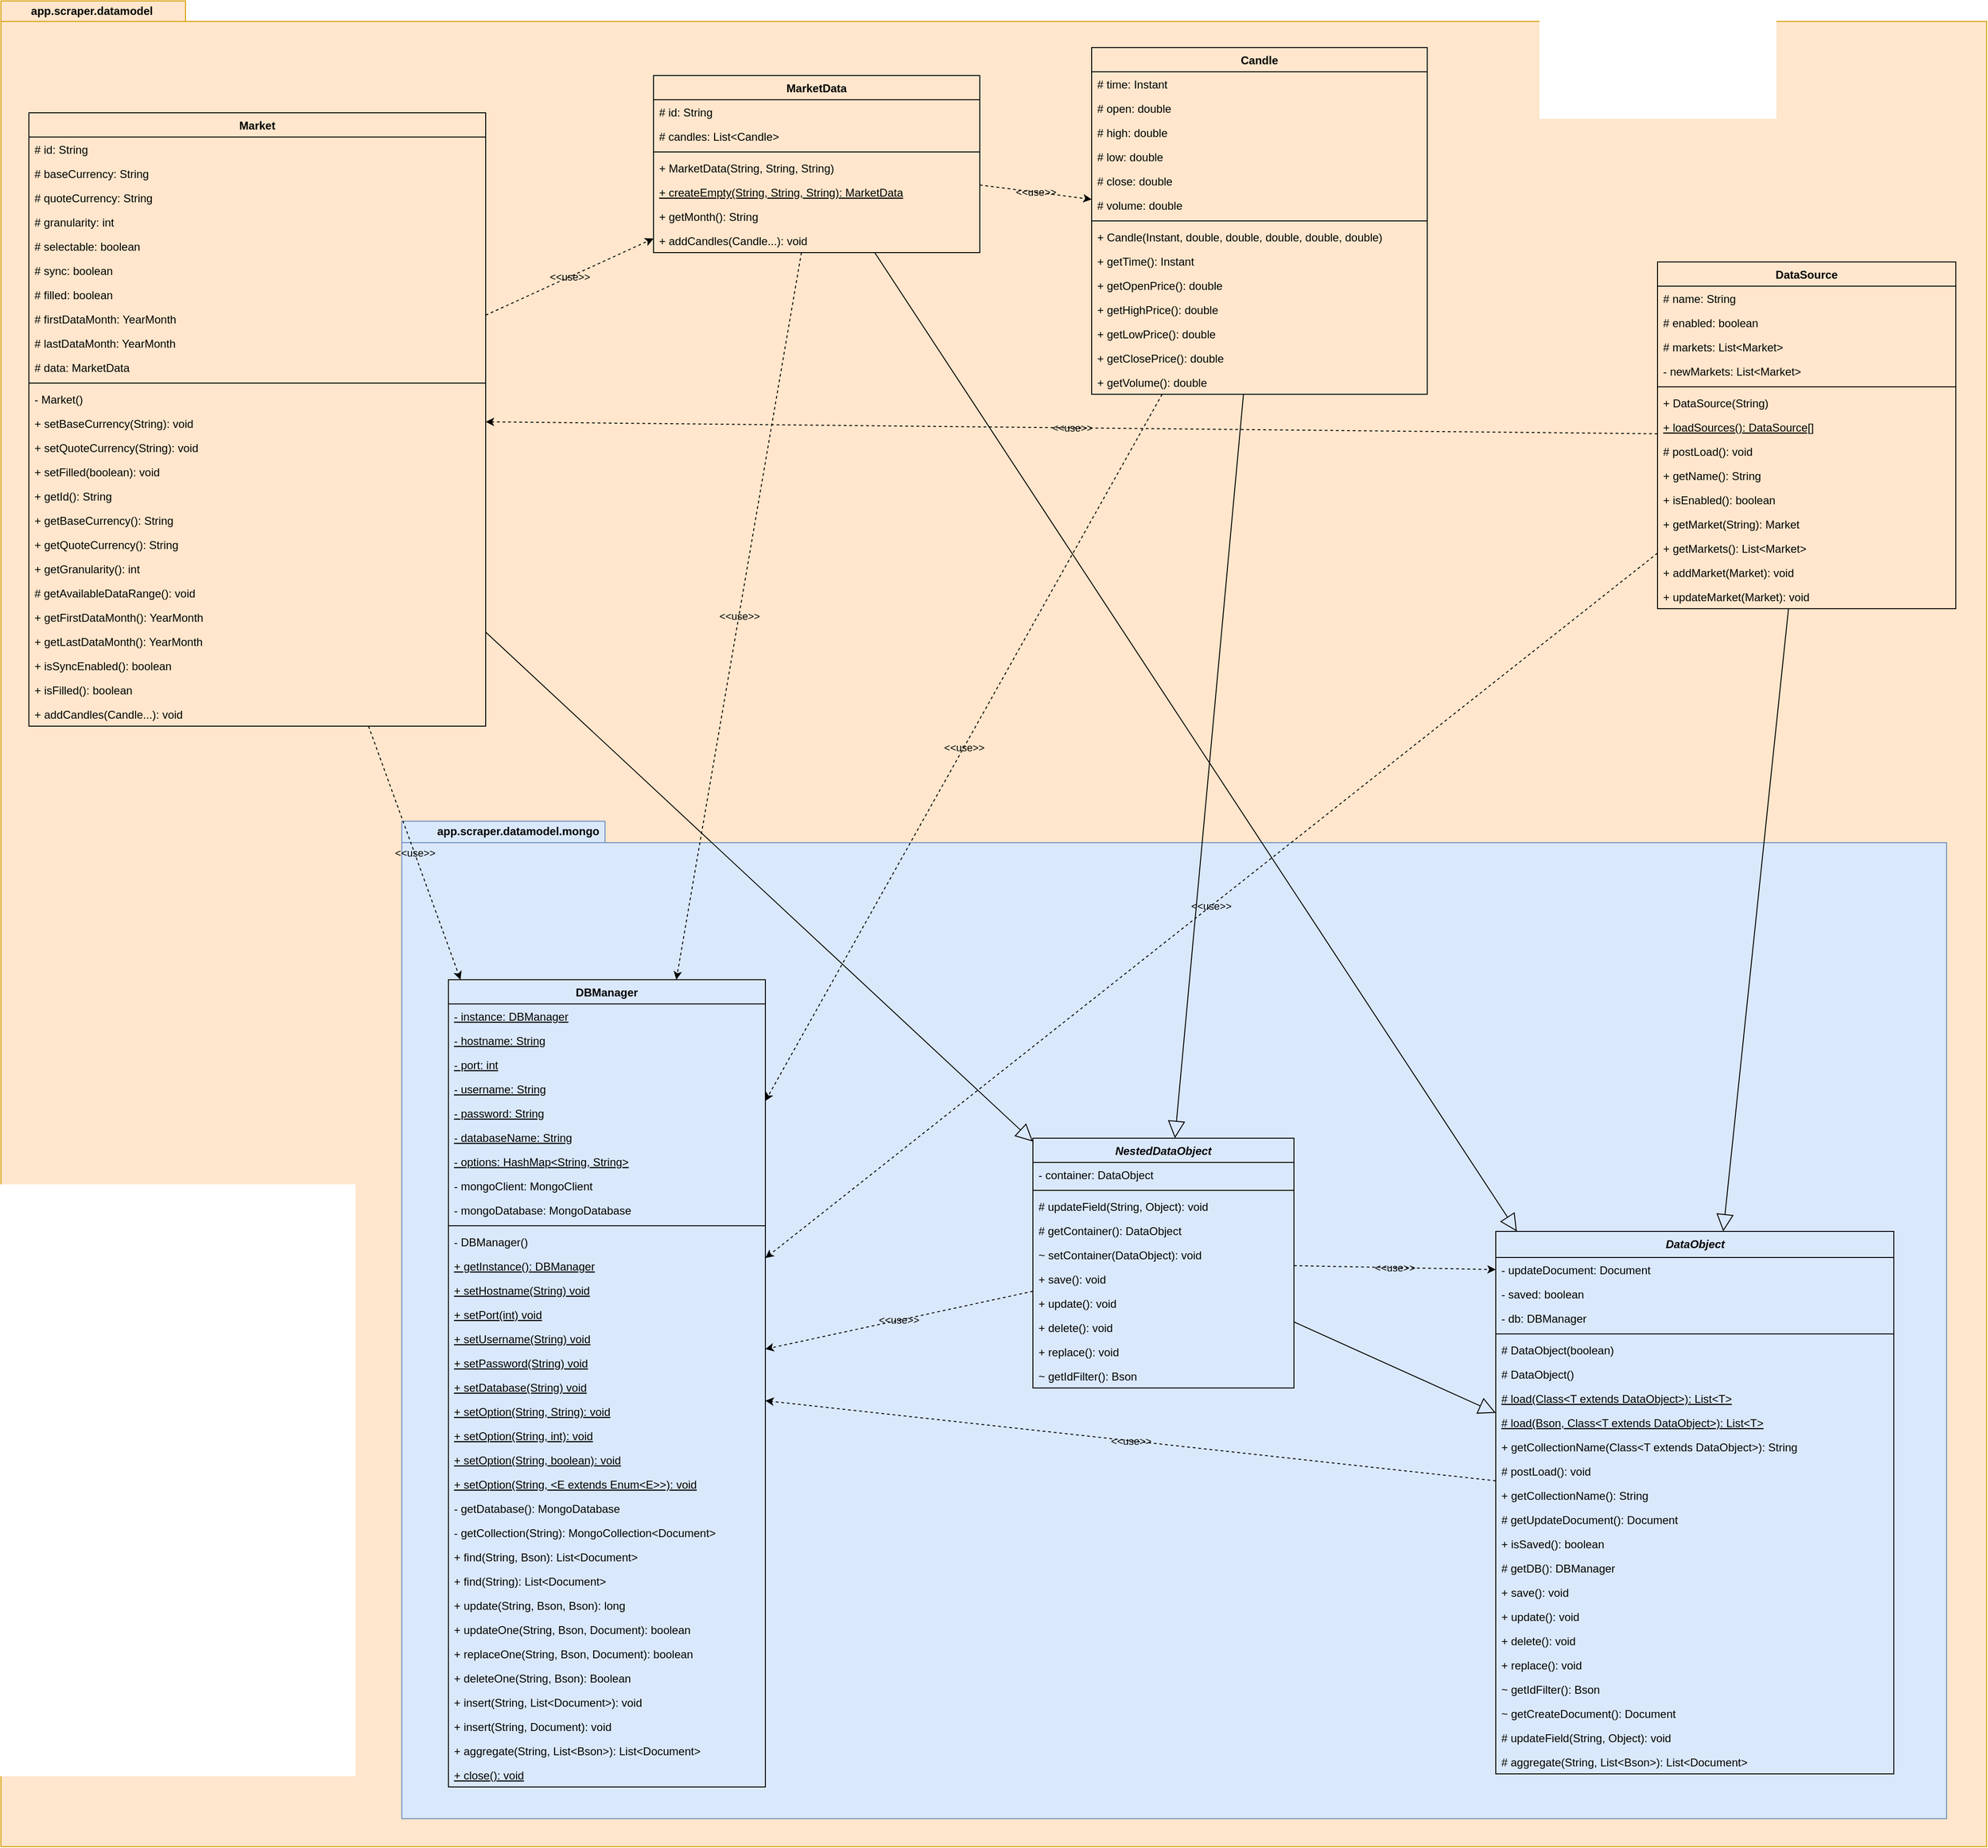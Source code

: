 <mxfile version="13.1.14" type="github" pages="6">
  <diagram id="TcwgTA-o4gwVfG7u4GCi" name="DataModel">
    <mxGraphModel dx="2476" dy="-308" grid="1" gridSize="10" guides="1" tooltips="1" connect="1" arrows="1" fold="1" page="1" pageScale="1" pageWidth="850" pageHeight="1100" math="0" shadow="0">
      <root>
        <mxCell id="S9bv1vKuEgU9-iCBCu2w-0" />
        <mxCell id="S9bv1vKuEgU9-iCBCu2w-1" parent="S9bv1vKuEgU9-iCBCu2w-0" />
        <mxCell id="lEn7LjoaeLBfwE4ONWym-0" value="app.scraper.datamodel" style="shape=folder;fontStyle=1;spacingTop=10;tabWidth=168;tabHeight=22;tabPosition=left;html=1;verticalAlign=bottom;labelPosition=left;verticalLabelPosition=top;align=right;spacing=-18;spacingLeft=0;spacingRight=-144;fillColor=#ffe6cc;strokeColor=#d79b00;" parent="S9bv1vKuEgU9-iCBCu2w-1" vertex="1">
          <mxGeometry x="-767" y="1860" width="2130" height="1980" as="geometry" />
        </mxCell>
        <mxCell id="lEn7LjoaeLBfwE4ONWym-1" value="app.scraper.datamodel.mongo" style="shape=folder;fontStyle=1;spacingTop=10;tabWidth=218;tabHeight=23;tabPosition=left;html=1;verticalAlign=bottom;labelPosition=left;verticalLabelPosition=top;align=right;spacing=-18;spacingLeft=0;spacingRight=-193;fillColor=#dae8fc;strokeColor=#6c8ebf;" parent="S9bv1vKuEgU9-iCBCu2w-1" vertex="1">
          <mxGeometry x="-337" y="2740" width="1657" height="1070" as="geometry" />
        </mxCell>
        <mxCell id="lEn7LjoaeLBfwE4ONWym-2" value="DBManager" style="swimlane;fontStyle=1;align=center;verticalAlign=top;childLayout=stackLayout;horizontal=1;startSize=26;horizontalStack=0;resizeParent=1;resizeParentMax=0;resizeLast=0;collapsible=1;marginBottom=0;fillColor=none;" parent="S9bv1vKuEgU9-iCBCu2w-1" vertex="1">
          <mxGeometry x="-287" y="2910" width="340" height="866" as="geometry" />
        </mxCell>
        <mxCell id="lEn7LjoaeLBfwE4ONWym-3" value="- instance: DBManager" style="text;strokeColor=none;fillColor=none;align=left;verticalAlign=top;spacingLeft=4;spacingRight=4;overflow=hidden;rotatable=0;points=[[0,0.5],[1,0.5]];portConstraint=eastwest;fontStyle=4" parent="lEn7LjoaeLBfwE4ONWym-2" vertex="1">
          <mxGeometry y="26" width="340" height="26" as="geometry" />
        </mxCell>
        <mxCell id="lEn7LjoaeLBfwE4ONWym-4" value="- hostname: String" style="text;strokeColor=none;fillColor=none;align=left;verticalAlign=top;spacingLeft=4;spacingRight=4;overflow=hidden;rotatable=0;points=[[0,0.5],[1,0.5]];portConstraint=eastwest;fontStyle=4" parent="lEn7LjoaeLBfwE4ONWym-2" vertex="1">
          <mxGeometry y="52" width="340" height="26" as="geometry" />
        </mxCell>
        <mxCell id="lEn7LjoaeLBfwE4ONWym-5" value="- port: int" style="text;strokeColor=none;fillColor=none;align=left;verticalAlign=top;spacingLeft=4;spacingRight=4;overflow=hidden;rotatable=0;points=[[0,0.5],[1,0.5]];portConstraint=eastwest;fontStyle=4" parent="lEn7LjoaeLBfwE4ONWym-2" vertex="1">
          <mxGeometry y="78" width="340" height="26" as="geometry" />
        </mxCell>
        <mxCell id="lEn7LjoaeLBfwE4ONWym-6" value="- username: String" style="text;strokeColor=none;fillColor=none;align=left;verticalAlign=top;spacingLeft=4;spacingRight=4;overflow=hidden;rotatable=0;points=[[0,0.5],[1,0.5]];portConstraint=eastwest;fontStyle=4" parent="lEn7LjoaeLBfwE4ONWym-2" vertex="1">
          <mxGeometry y="104" width="340" height="26" as="geometry" />
        </mxCell>
        <mxCell id="lEn7LjoaeLBfwE4ONWym-7" value="- password: String" style="text;strokeColor=none;fillColor=none;align=left;verticalAlign=top;spacingLeft=4;spacingRight=4;overflow=hidden;rotatable=0;points=[[0,0.5],[1,0.5]];portConstraint=eastwest;fontStyle=4" parent="lEn7LjoaeLBfwE4ONWym-2" vertex="1">
          <mxGeometry y="130" width="340" height="26" as="geometry" />
        </mxCell>
        <mxCell id="lEn7LjoaeLBfwE4ONWym-8" value="- databaseName: String" style="text;strokeColor=none;fillColor=none;align=left;verticalAlign=top;spacingLeft=4;spacingRight=4;overflow=hidden;rotatable=0;points=[[0,0.5],[1,0.5]];portConstraint=eastwest;fontStyle=4" parent="lEn7LjoaeLBfwE4ONWym-2" vertex="1">
          <mxGeometry y="156" width="340" height="26" as="geometry" />
        </mxCell>
        <mxCell id="lEn7LjoaeLBfwE4ONWym-9" value="- options: HashMap&lt;String, String&gt;" style="text;strokeColor=none;fillColor=none;align=left;verticalAlign=top;spacingLeft=4;spacingRight=4;overflow=hidden;rotatable=0;points=[[0,0.5],[1,0.5]];portConstraint=eastwest;fontStyle=4" parent="lEn7LjoaeLBfwE4ONWym-2" vertex="1">
          <mxGeometry y="182" width="340" height="26" as="geometry" />
        </mxCell>
        <mxCell id="lEn7LjoaeLBfwE4ONWym-10" value="- mongoClient: MongoClient" style="text;strokeColor=none;fillColor=none;align=left;verticalAlign=top;spacingLeft=4;spacingRight=4;overflow=hidden;rotatable=0;points=[[0,0.5],[1,0.5]];portConstraint=eastwest;fontStyle=0" parent="lEn7LjoaeLBfwE4ONWym-2" vertex="1">
          <mxGeometry y="208" width="340" height="26" as="geometry" />
        </mxCell>
        <mxCell id="lEn7LjoaeLBfwE4ONWym-11" value="- mongoDatabase: MongoDatabase" style="text;strokeColor=none;fillColor=none;align=left;verticalAlign=top;spacingLeft=4;spacingRight=4;overflow=hidden;rotatable=0;points=[[0,0.5],[1,0.5]];portConstraint=eastwest;fontStyle=0" parent="lEn7LjoaeLBfwE4ONWym-2" vertex="1">
          <mxGeometry y="234" width="340" height="26" as="geometry" />
        </mxCell>
        <mxCell id="lEn7LjoaeLBfwE4ONWym-12" value="" style="line;strokeWidth=1;fillColor=none;align=left;verticalAlign=middle;spacingTop=-1;spacingLeft=3;spacingRight=3;rotatable=0;labelPosition=right;points=[];portConstraint=eastwest;" parent="lEn7LjoaeLBfwE4ONWym-2" vertex="1">
          <mxGeometry y="260" width="340" height="8" as="geometry" />
        </mxCell>
        <mxCell id="lEn7LjoaeLBfwE4ONWym-13" value="- DBManager()" style="text;strokeColor=none;fillColor=none;align=left;verticalAlign=top;spacingLeft=4;spacingRight=4;overflow=hidden;rotatable=0;points=[[0,0.5],[1,0.5]];portConstraint=eastwest;" parent="lEn7LjoaeLBfwE4ONWym-2" vertex="1">
          <mxGeometry y="268" width="340" height="26" as="geometry" />
        </mxCell>
        <mxCell id="lEn7LjoaeLBfwE4ONWym-14" value="+ getInstance(): DBManager" style="text;strokeColor=none;fillColor=none;align=left;verticalAlign=top;spacingLeft=4;spacingRight=4;overflow=hidden;rotatable=0;points=[[0,0.5],[1,0.5]];portConstraint=eastwest;fontStyle=4" parent="lEn7LjoaeLBfwE4ONWym-2" vertex="1">
          <mxGeometry y="294" width="340" height="26" as="geometry" />
        </mxCell>
        <mxCell id="lEn7LjoaeLBfwE4ONWym-15" value="+ setHostname(String) void" style="text;strokeColor=none;fillColor=none;align=left;verticalAlign=top;spacingLeft=4;spacingRight=4;overflow=hidden;rotatable=0;points=[[0,0.5],[1,0.5]];portConstraint=eastwest;fontStyle=4" parent="lEn7LjoaeLBfwE4ONWym-2" vertex="1">
          <mxGeometry y="320" width="340" height="26" as="geometry" />
        </mxCell>
        <mxCell id="lEn7LjoaeLBfwE4ONWym-16" value="+ setPort(int) void" style="text;strokeColor=none;fillColor=none;align=left;verticalAlign=top;spacingLeft=4;spacingRight=4;overflow=hidden;rotatable=0;points=[[0,0.5],[1,0.5]];portConstraint=eastwest;fontStyle=4" parent="lEn7LjoaeLBfwE4ONWym-2" vertex="1">
          <mxGeometry y="346" width="340" height="26" as="geometry" />
        </mxCell>
        <mxCell id="lEn7LjoaeLBfwE4ONWym-17" value="+ setUsername(String) void" style="text;strokeColor=none;fillColor=none;align=left;verticalAlign=top;spacingLeft=4;spacingRight=4;overflow=hidden;rotatable=0;points=[[0,0.5],[1,0.5]];portConstraint=eastwest;fontStyle=4" parent="lEn7LjoaeLBfwE4ONWym-2" vertex="1">
          <mxGeometry y="372" width="340" height="26" as="geometry" />
        </mxCell>
        <mxCell id="lEn7LjoaeLBfwE4ONWym-18" value="+ setPassword(String) void" style="text;strokeColor=none;fillColor=none;align=left;verticalAlign=top;spacingLeft=4;spacingRight=4;overflow=hidden;rotatable=0;points=[[0,0.5],[1,0.5]];portConstraint=eastwest;fontStyle=4" parent="lEn7LjoaeLBfwE4ONWym-2" vertex="1">
          <mxGeometry y="398" width="340" height="26" as="geometry" />
        </mxCell>
        <mxCell id="lEn7LjoaeLBfwE4ONWym-19" value="+ setDatabase(String) void" style="text;strokeColor=none;fillColor=none;align=left;verticalAlign=top;spacingLeft=4;spacingRight=4;overflow=hidden;rotatable=0;points=[[0,0.5],[1,0.5]];portConstraint=eastwest;fontStyle=4" parent="lEn7LjoaeLBfwE4ONWym-2" vertex="1">
          <mxGeometry y="424" width="340" height="26" as="geometry" />
        </mxCell>
        <mxCell id="lEn7LjoaeLBfwE4ONWym-20" value="+ setOption(String, String): void" style="text;strokeColor=none;fillColor=none;align=left;verticalAlign=top;spacingLeft=4;spacingRight=4;overflow=hidden;rotatable=0;points=[[0,0.5],[1,0.5]];portConstraint=eastwest;fontStyle=4" parent="lEn7LjoaeLBfwE4ONWym-2" vertex="1">
          <mxGeometry y="450" width="340" height="26" as="geometry" />
        </mxCell>
        <mxCell id="lEn7LjoaeLBfwE4ONWym-21" value="+ setOption(String, int): void" style="text;strokeColor=none;fillColor=none;align=left;verticalAlign=top;spacingLeft=4;spacingRight=4;overflow=hidden;rotatable=0;points=[[0,0.5],[1,0.5]];portConstraint=eastwest;fontStyle=4" parent="lEn7LjoaeLBfwE4ONWym-2" vertex="1">
          <mxGeometry y="476" width="340" height="26" as="geometry" />
        </mxCell>
        <mxCell id="lEn7LjoaeLBfwE4ONWym-22" value="+ setOption(String, boolean): void" style="text;strokeColor=none;fillColor=none;align=left;verticalAlign=top;spacingLeft=4;spacingRight=4;overflow=hidden;rotatable=0;points=[[0,0.5],[1,0.5]];portConstraint=eastwest;fontStyle=4" parent="lEn7LjoaeLBfwE4ONWym-2" vertex="1">
          <mxGeometry y="502" width="340" height="26" as="geometry" />
        </mxCell>
        <mxCell id="lEn7LjoaeLBfwE4ONWym-23" value="+ setOption(String, &lt;E extends Enum&lt;E&gt;&gt;): void" style="text;strokeColor=none;fillColor=none;align=left;verticalAlign=top;spacingLeft=4;spacingRight=4;overflow=hidden;rotatable=0;points=[[0,0.5],[1,0.5]];portConstraint=eastwest;fontStyle=4" parent="lEn7LjoaeLBfwE4ONWym-2" vertex="1">
          <mxGeometry y="528" width="340" height="26" as="geometry" />
        </mxCell>
        <mxCell id="lEn7LjoaeLBfwE4ONWym-24" value="- getDatabase(): MongoDatabase" style="text;strokeColor=none;fillColor=none;align=left;verticalAlign=top;spacingLeft=4;spacingRight=4;overflow=hidden;rotatable=0;points=[[0,0.5],[1,0.5]];portConstraint=eastwest;fontStyle=0" parent="lEn7LjoaeLBfwE4ONWym-2" vertex="1">
          <mxGeometry y="554" width="340" height="26" as="geometry" />
        </mxCell>
        <mxCell id="lEn7LjoaeLBfwE4ONWym-25" value="- getCollection(String): MongoCollection&lt;Document&gt;" style="text;strokeColor=none;fillColor=none;align=left;verticalAlign=top;spacingLeft=4;spacingRight=4;overflow=hidden;rotatable=0;points=[[0,0.5],[1,0.5]];portConstraint=eastwest;fontStyle=0" parent="lEn7LjoaeLBfwE4ONWym-2" vertex="1">
          <mxGeometry y="580" width="340" height="26" as="geometry" />
        </mxCell>
        <mxCell id="lEn7LjoaeLBfwE4ONWym-26" value="+ find(String, Bson): List&lt;Document&gt;" style="text;strokeColor=none;fillColor=none;align=left;verticalAlign=top;spacingLeft=4;spacingRight=4;overflow=hidden;rotatable=0;points=[[0,0.5],[1,0.5]];portConstraint=eastwest;fontStyle=0" parent="lEn7LjoaeLBfwE4ONWym-2" vertex="1">
          <mxGeometry y="606" width="340" height="26" as="geometry" />
        </mxCell>
        <mxCell id="lEn7LjoaeLBfwE4ONWym-27" value="+ find(String): List&lt;Document&gt;" style="text;strokeColor=none;fillColor=none;align=left;verticalAlign=top;spacingLeft=4;spacingRight=4;overflow=hidden;rotatable=0;points=[[0,0.5],[1,0.5]];portConstraint=eastwest;fontStyle=0" parent="lEn7LjoaeLBfwE4ONWym-2" vertex="1">
          <mxGeometry y="632" width="340" height="26" as="geometry" />
        </mxCell>
        <mxCell id="lEn7LjoaeLBfwE4ONWym-28" value="+ update(String, Bson, Bson): long" style="text;strokeColor=none;fillColor=none;align=left;verticalAlign=top;spacingLeft=4;spacingRight=4;overflow=hidden;rotatable=0;points=[[0,0.5],[1,0.5]];portConstraint=eastwest;fontStyle=0" parent="lEn7LjoaeLBfwE4ONWym-2" vertex="1">
          <mxGeometry y="658" width="340" height="26" as="geometry" />
        </mxCell>
        <mxCell id="lEn7LjoaeLBfwE4ONWym-29" value="+ updateOne(String, Bson, Document): boolean" style="text;strokeColor=none;fillColor=none;align=left;verticalAlign=top;spacingLeft=4;spacingRight=4;overflow=hidden;rotatable=0;points=[[0,0.5],[1,0.5]];portConstraint=eastwest;fontStyle=0" parent="lEn7LjoaeLBfwE4ONWym-2" vertex="1">
          <mxGeometry y="684" width="340" height="26" as="geometry" />
        </mxCell>
        <mxCell id="lEn7LjoaeLBfwE4ONWym-30" value="+ replaceOne(String, Bson, Document): boolean" style="text;strokeColor=none;fillColor=none;align=left;verticalAlign=top;spacingLeft=4;spacingRight=4;overflow=hidden;rotatable=0;points=[[0,0.5],[1,0.5]];portConstraint=eastwest;fontStyle=0" parent="lEn7LjoaeLBfwE4ONWym-2" vertex="1">
          <mxGeometry y="710" width="340" height="26" as="geometry" />
        </mxCell>
        <mxCell id="lEn7LjoaeLBfwE4ONWym-31" value="+ deleteOne(String, Bson): Boolean" style="text;strokeColor=none;fillColor=none;align=left;verticalAlign=top;spacingLeft=4;spacingRight=4;overflow=hidden;rotatable=0;points=[[0,0.5],[1,0.5]];portConstraint=eastwest;fontStyle=0" parent="lEn7LjoaeLBfwE4ONWym-2" vertex="1">
          <mxGeometry y="736" width="340" height="26" as="geometry" />
        </mxCell>
        <mxCell id="lEn7LjoaeLBfwE4ONWym-32" value="+ insert(String, List&lt;Document&gt;): void" style="text;strokeColor=none;fillColor=none;align=left;verticalAlign=top;spacingLeft=4;spacingRight=4;overflow=hidden;rotatable=0;points=[[0,0.5],[1,0.5]];portConstraint=eastwest;fontStyle=0" parent="lEn7LjoaeLBfwE4ONWym-2" vertex="1">
          <mxGeometry y="762" width="340" height="26" as="geometry" />
        </mxCell>
        <mxCell id="lEn7LjoaeLBfwE4ONWym-33" value="+ insert(String, Document): void" style="text;strokeColor=none;fillColor=none;align=left;verticalAlign=top;spacingLeft=4;spacingRight=4;overflow=hidden;rotatable=0;points=[[0,0.5],[1,0.5]];portConstraint=eastwest;fontStyle=0" parent="lEn7LjoaeLBfwE4ONWym-2" vertex="1">
          <mxGeometry y="788" width="340" height="26" as="geometry" />
        </mxCell>
        <mxCell id="lEn7LjoaeLBfwE4ONWym-34" value="+ aggregate(String, List&lt;Bson&gt;): List&lt;Document&gt;" style="text;strokeColor=none;fillColor=none;align=left;verticalAlign=top;spacingLeft=4;spacingRight=4;overflow=hidden;rotatable=0;points=[[0,0.5],[1,0.5]];portConstraint=eastwest;fontStyle=0" parent="lEn7LjoaeLBfwE4ONWym-2" vertex="1">
          <mxGeometry y="814" width="340" height="26" as="geometry" />
        </mxCell>
        <mxCell id="lEn7LjoaeLBfwE4ONWym-35" value="+ close(): void" style="text;strokeColor=none;fillColor=none;align=left;verticalAlign=top;spacingLeft=4;spacingRight=4;overflow=hidden;rotatable=0;points=[[0,0.5],[1,0.5]];portConstraint=eastwest;fontStyle=4" parent="lEn7LjoaeLBfwE4ONWym-2" vertex="1">
          <mxGeometry y="840" width="340" height="26" as="geometry" />
        </mxCell>
        <mxCell id="lEn7LjoaeLBfwE4ONWym-36" value="&amp;lt;&amp;lt;use&amp;gt;&amp;gt;" style="edgeStyle=none;rounded=0;orthogonalLoop=1;jettySize=auto;html=1;dashed=1;labelBackgroundColor=none;endArrow=classic;endFill=1;" parent="S9bv1vKuEgU9-iCBCu2w-1" source="lEn7LjoaeLBfwE4ONWym-119" target="lEn7LjoaeLBfwE4ONWym-42" edge="1">
          <mxGeometry relative="1" as="geometry" />
        </mxCell>
        <mxCell id="lEn7LjoaeLBfwE4ONWym-37" value="&amp;lt;&amp;lt;use&amp;gt;&amp;gt;" style="edgeStyle=none;rounded=0;orthogonalLoop=1;jettySize=auto;html=1;dashed=1;labelBackgroundColor=none;endArrow=classic;endFill=1;" parent="S9bv1vKuEgU9-iCBCu2w-1" source="lEn7LjoaeLBfwE4ONWym-119" target="lEn7LjoaeLBfwE4ONWym-2" edge="1">
          <mxGeometry relative="1" as="geometry" />
        </mxCell>
        <mxCell id="lEn7LjoaeLBfwE4ONWym-38" style="edgeStyle=none;rounded=0;orthogonalLoop=1;jettySize=auto;html=1;labelBackgroundColor=none;endArrow=block;endFill=0;endSize=16;" parent="S9bv1vKuEgU9-iCBCu2w-1" source="lEn7LjoaeLBfwE4ONWym-119" target="lEn7LjoaeLBfwE4ONWym-96" edge="1">
          <mxGeometry relative="1" as="geometry" />
        </mxCell>
        <mxCell id="lEn7LjoaeLBfwE4ONWym-39" value="&amp;lt;&amp;lt;use&amp;gt;&amp;gt;" style="edgeStyle=none;rounded=0;orthogonalLoop=1;jettySize=auto;html=1;dashed=1;labelBackgroundColor=none;endArrow=classic;endFill=1;" parent="S9bv1vKuEgU9-iCBCu2w-1" source="lEn7LjoaeLBfwE4ONWym-42" target="lEn7LjoaeLBfwE4ONWym-87" edge="1">
          <mxGeometry relative="1" as="geometry" />
        </mxCell>
        <mxCell id="lEn7LjoaeLBfwE4ONWym-40" value="&amp;lt;&amp;lt;use&amp;gt;&amp;gt;" style="edgeStyle=none;rounded=0;orthogonalLoop=1;jettySize=auto;html=1;dashed=1;labelBackgroundColor=none;endArrow=classic;endFill=1;" parent="S9bv1vKuEgU9-iCBCu2w-1" source="lEn7LjoaeLBfwE4ONWym-42" target="lEn7LjoaeLBfwE4ONWym-2" edge="1">
          <mxGeometry relative="1" as="geometry" />
        </mxCell>
        <mxCell id="lEn7LjoaeLBfwE4ONWym-41" style="edgeStyle=none;rounded=0;orthogonalLoop=1;jettySize=auto;html=1;labelBackgroundColor=none;endArrow=block;endFill=0;endSize=16;" parent="S9bv1vKuEgU9-iCBCu2w-1" source="lEn7LjoaeLBfwE4ONWym-42" target="lEn7LjoaeLBfwE4ONWym-138" edge="1">
          <mxGeometry relative="1" as="geometry" />
        </mxCell>
        <mxCell id="lEn7LjoaeLBfwE4ONWym-42" value="Market" style="swimlane;fontStyle=1;align=center;verticalAlign=top;childLayout=stackLayout;horizontal=1;startSize=26;horizontalStack=0;resizeParent=1;resizeParentMax=0;resizeLast=0;collapsible=1;marginBottom=0;fillColor=none;" parent="S9bv1vKuEgU9-iCBCu2w-1" vertex="1">
          <mxGeometry x="-737" y="1980" width="490" height="658" as="geometry" />
        </mxCell>
        <mxCell id="lEn7LjoaeLBfwE4ONWym-43" value="# id: String" style="text;strokeColor=none;fillColor=none;align=left;verticalAlign=top;spacingLeft=4;spacingRight=4;overflow=hidden;rotatable=0;points=[[0,0.5],[1,0.5]];portConstraint=eastwest;" parent="lEn7LjoaeLBfwE4ONWym-42" vertex="1">
          <mxGeometry y="26" width="490" height="26" as="geometry" />
        </mxCell>
        <mxCell id="lEn7LjoaeLBfwE4ONWym-44" value="# baseCurrency: String" style="text;strokeColor=none;fillColor=none;align=left;verticalAlign=top;spacingLeft=4;spacingRight=4;overflow=hidden;rotatable=0;points=[[0,0.5],[1,0.5]];portConstraint=eastwest;" parent="lEn7LjoaeLBfwE4ONWym-42" vertex="1">
          <mxGeometry y="52" width="490" height="26" as="geometry" />
        </mxCell>
        <mxCell id="lEn7LjoaeLBfwE4ONWym-45" value="# quoteCurrency: String" style="text;strokeColor=none;fillColor=none;align=left;verticalAlign=top;spacingLeft=4;spacingRight=4;overflow=hidden;rotatable=0;points=[[0,0.5],[1,0.5]];portConstraint=eastwest;" parent="lEn7LjoaeLBfwE4ONWym-42" vertex="1">
          <mxGeometry y="78" width="490" height="26" as="geometry" />
        </mxCell>
        <mxCell id="lEn7LjoaeLBfwE4ONWym-46" value="# granularity: int" style="text;strokeColor=none;fillColor=none;align=left;verticalAlign=top;spacingLeft=4;spacingRight=4;overflow=hidden;rotatable=0;points=[[0,0.5],[1,0.5]];portConstraint=eastwest;" parent="lEn7LjoaeLBfwE4ONWym-42" vertex="1">
          <mxGeometry y="104" width="490" height="26" as="geometry" />
        </mxCell>
        <mxCell id="lEn7LjoaeLBfwE4ONWym-47" value="# selectable: boolean" style="text;strokeColor=none;fillColor=none;align=left;verticalAlign=top;spacingLeft=4;spacingRight=4;overflow=hidden;rotatable=0;points=[[0,0.5],[1,0.5]];portConstraint=eastwest;" parent="lEn7LjoaeLBfwE4ONWym-42" vertex="1">
          <mxGeometry y="130" width="490" height="26" as="geometry" />
        </mxCell>
        <mxCell id="lEn7LjoaeLBfwE4ONWym-48" value="# sync: boolean" style="text;strokeColor=none;fillColor=none;align=left;verticalAlign=top;spacingLeft=4;spacingRight=4;overflow=hidden;rotatable=0;points=[[0,0.5],[1,0.5]];portConstraint=eastwest;" parent="lEn7LjoaeLBfwE4ONWym-42" vertex="1">
          <mxGeometry y="156" width="490" height="26" as="geometry" />
        </mxCell>
        <mxCell id="lEn7LjoaeLBfwE4ONWym-49" value="# filled: boolean" style="text;strokeColor=none;fillColor=none;align=left;verticalAlign=top;spacingLeft=4;spacingRight=4;overflow=hidden;rotatable=0;points=[[0,0.5],[1,0.5]];portConstraint=eastwest;" parent="lEn7LjoaeLBfwE4ONWym-42" vertex="1">
          <mxGeometry y="182" width="490" height="26" as="geometry" />
        </mxCell>
        <mxCell id="lEn7LjoaeLBfwE4ONWym-50" value="# firstDataMonth: YearMonth" style="text;strokeColor=none;fillColor=none;align=left;verticalAlign=top;spacingLeft=4;spacingRight=4;overflow=hidden;rotatable=0;points=[[0,0.5],[1,0.5]];portConstraint=eastwest;" parent="lEn7LjoaeLBfwE4ONWym-42" vertex="1">
          <mxGeometry y="208" width="490" height="26" as="geometry" />
        </mxCell>
        <mxCell id="lEn7LjoaeLBfwE4ONWym-51" value="# lastDataMonth: YearMonth" style="text;strokeColor=none;fillColor=none;align=left;verticalAlign=top;spacingLeft=4;spacingRight=4;overflow=hidden;rotatable=0;points=[[0,0.5],[1,0.5]];portConstraint=eastwest;" parent="lEn7LjoaeLBfwE4ONWym-42" vertex="1">
          <mxGeometry y="234" width="490" height="26" as="geometry" />
        </mxCell>
        <mxCell id="lEn7LjoaeLBfwE4ONWym-52" value="# data: MarketData" style="text;strokeColor=none;fillColor=none;align=left;verticalAlign=top;spacingLeft=4;spacingRight=4;overflow=hidden;rotatable=0;points=[[0,0.5],[1,0.5]];portConstraint=eastwest;" parent="lEn7LjoaeLBfwE4ONWym-42" vertex="1">
          <mxGeometry y="260" width="490" height="26" as="geometry" />
        </mxCell>
        <mxCell id="lEn7LjoaeLBfwE4ONWym-53" value="" style="line;strokeWidth=1;fillColor=none;align=left;verticalAlign=middle;spacingTop=-1;spacingLeft=3;spacingRight=3;rotatable=0;labelPosition=right;points=[];portConstraint=eastwest;" parent="lEn7LjoaeLBfwE4ONWym-42" vertex="1">
          <mxGeometry y="286" width="490" height="8" as="geometry" />
        </mxCell>
        <mxCell id="lEn7LjoaeLBfwE4ONWym-54" value="- Market()" style="text;strokeColor=none;fillColor=none;align=left;verticalAlign=top;spacingLeft=4;spacingRight=4;overflow=hidden;rotatable=0;points=[[0,0.5],[1,0.5]];portConstraint=eastwest;" parent="lEn7LjoaeLBfwE4ONWym-42" vertex="1">
          <mxGeometry y="294" width="490" height="26" as="geometry" />
        </mxCell>
        <mxCell id="lEn7LjoaeLBfwE4ONWym-55" value="+ setBaseCurrency(String): void" style="text;strokeColor=none;fillColor=none;align=left;verticalAlign=top;spacingLeft=4;spacingRight=4;overflow=hidden;rotatable=0;points=[[0,0.5],[1,0.5]];portConstraint=eastwest;" parent="lEn7LjoaeLBfwE4ONWym-42" vertex="1">
          <mxGeometry y="320" width="490" height="26" as="geometry" />
        </mxCell>
        <mxCell id="lEn7LjoaeLBfwE4ONWym-56" value="+ setQuoteCurrency(String): void" style="text;strokeColor=none;fillColor=none;align=left;verticalAlign=top;spacingLeft=4;spacingRight=4;overflow=hidden;rotatable=0;points=[[0,0.5],[1,0.5]];portConstraint=eastwest;" parent="lEn7LjoaeLBfwE4ONWym-42" vertex="1">
          <mxGeometry y="346" width="490" height="26" as="geometry" />
        </mxCell>
        <mxCell id="lEn7LjoaeLBfwE4ONWym-57" value="+ setFilled(boolean): void" style="text;strokeColor=none;fillColor=none;align=left;verticalAlign=top;spacingLeft=4;spacingRight=4;overflow=hidden;rotatable=0;points=[[0,0.5],[1,0.5]];portConstraint=eastwest;" parent="lEn7LjoaeLBfwE4ONWym-42" vertex="1">
          <mxGeometry y="372" width="490" height="26" as="geometry" />
        </mxCell>
        <mxCell id="lEn7LjoaeLBfwE4ONWym-58" value="+ getId(): String" style="text;strokeColor=none;fillColor=none;align=left;verticalAlign=top;spacingLeft=4;spacingRight=4;overflow=hidden;rotatable=0;points=[[0,0.5],[1,0.5]];portConstraint=eastwest;" parent="lEn7LjoaeLBfwE4ONWym-42" vertex="1">
          <mxGeometry y="398" width="490" height="26" as="geometry" />
        </mxCell>
        <mxCell id="lEn7LjoaeLBfwE4ONWym-59" value="+ getBaseCurrency(): String" style="text;strokeColor=none;fillColor=none;align=left;verticalAlign=top;spacingLeft=4;spacingRight=4;overflow=hidden;rotatable=0;points=[[0,0.5],[1,0.5]];portConstraint=eastwest;" parent="lEn7LjoaeLBfwE4ONWym-42" vertex="1">
          <mxGeometry y="424" width="490" height="26" as="geometry" />
        </mxCell>
        <mxCell id="lEn7LjoaeLBfwE4ONWym-60" value="+ getQuoteCurrency(): String" style="text;strokeColor=none;fillColor=none;align=left;verticalAlign=top;spacingLeft=4;spacingRight=4;overflow=hidden;rotatable=0;points=[[0,0.5],[1,0.5]];portConstraint=eastwest;" parent="lEn7LjoaeLBfwE4ONWym-42" vertex="1">
          <mxGeometry y="450" width="490" height="26" as="geometry" />
        </mxCell>
        <mxCell id="lEn7LjoaeLBfwE4ONWym-61" value="+ getGranularity(): int" style="text;strokeColor=none;fillColor=none;align=left;verticalAlign=top;spacingLeft=4;spacingRight=4;overflow=hidden;rotatable=0;points=[[0,0.5],[1,0.5]];portConstraint=eastwest;" parent="lEn7LjoaeLBfwE4ONWym-42" vertex="1">
          <mxGeometry y="476" width="490" height="26" as="geometry" />
        </mxCell>
        <mxCell id="lEn7LjoaeLBfwE4ONWym-62" value="# getAvailableDataRange(): void" style="text;strokeColor=none;fillColor=none;align=left;verticalAlign=top;spacingLeft=4;spacingRight=4;overflow=hidden;rotatable=0;points=[[0,0.5],[1,0.5]];portConstraint=eastwest;" parent="lEn7LjoaeLBfwE4ONWym-42" vertex="1">
          <mxGeometry y="502" width="490" height="26" as="geometry" />
        </mxCell>
        <mxCell id="lEn7LjoaeLBfwE4ONWym-63" value="+ getFirstDataMonth(): YearMonth" style="text;strokeColor=none;fillColor=none;align=left;verticalAlign=top;spacingLeft=4;spacingRight=4;overflow=hidden;rotatable=0;points=[[0,0.5],[1,0.5]];portConstraint=eastwest;" parent="lEn7LjoaeLBfwE4ONWym-42" vertex="1">
          <mxGeometry y="528" width="490" height="26" as="geometry" />
        </mxCell>
        <mxCell id="lEn7LjoaeLBfwE4ONWym-64" value="+ getLastDataMonth(): YearMonth" style="text;strokeColor=none;fillColor=none;align=left;verticalAlign=top;spacingLeft=4;spacingRight=4;overflow=hidden;rotatable=0;points=[[0,0.5],[1,0.5]];portConstraint=eastwest;" parent="lEn7LjoaeLBfwE4ONWym-42" vertex="1">
          <mxGeometry y="554" width="490" height="26" as="geometry" />
        </mxCell>
        <mxCell id="lEn7LjoaeLBfwE4ONWym-65" value="+ isSyncEnabled(): boolean" style="text;strokeColor=none;fillColor=none;align=left;verticalAlign=top;spacingLeft=4;spacingRight=4;overflow=hidden;rotatable=0;points=[[0,0.5],[1,0.5]];portConstraint=eastwest;" parent="lEn7LjoaeLBfwE4ONWym-42" vertex="1">
          <mxGeometry y="580" width="490" height="26" as="geometry" />
        </mxCell>
        <mxCell id="lEn7LjoaeLBfwE4ONWym-66" value="+ isFilled(): boolean" style="text;strokeColor=none;fillColor=none;align=left;verticalAlign=top;spacingLeft=4;spacingRight=4;overflow=hidden;rotatable=0;points=[[0,0.5],[1,0.5]];portConstraint=eastwest;" parent="lEn7LjoaeLBfwE4ONWym-42" vertex="1">
          <mxGeometry y="606" width="490" height="26" as="geometry" />
        </mxCell>
        <mxCell id="lEn7LjoaeLBfwE4ONWym-67" value="+ addCandles(Candle...): void" style="text;strokeColor=none;fillColor=none;align=left;verticalAlign=top;spacingLeft=4;spacingRight=4;overflow=hidden;rotatable=0;points=[[0,0.5],[1,0.5]];portConstraint=eastwest;" parent="lEn7LjoaeLBfwE4ONWym-42" vertex="1">
          <mxGeometry y="632" width="490" height="26" as="geometry" />
        </mxCell>
        <mxCell id="lEn7LjoaeLBfwE4ONWym-68" value="&amp;lt;&amp;lt;use&amp;gt;&amp;gt;" style="edgeStyle=none;rounded=0;orthogonalLoop=1;jettySize=auto;html=1;dashed=1;labelBackgroundColor=none;endArrow=classic;endFill=1;" parent="S9bv1vKuEgU9-iCBCu2w-1" source="lEn7LjoaeLBfwE4ONWym-70" target="lEn7LjoaeLBfwE4ONWym-2" edge="1">
          <mxGeometry relative="1" as="geometry" />
        </mxCell>
        <mxCell id="lEn7LjoaeLBfwE4ONWym-69" style="edgeStyle=none;rounded=0;orthogonalLoop=1;jettySize=auto;html=1;labelBackgroundColor=none;endArrow=block;endFill=0;endSize=16;" parent="S9bv1vKuEgU9-iCBCu2w-1" source="lEn7LjoaeLBfwE4ONWym-70" target="lEn7LjoaeLBfwE4ONWym-138" edge="1">
          <mxGeometry relative="1" as="geometry" />
        </mxCell>
        <mxCell id="lEn7LjoaeLBfwE4ONWym-70" value="Candle" style="swimlane;fontStyle=1;align=center;verticalAlign=top;childLayout=stackLayout;horizontal=1;startSize=26;horizontalStack=0;resizeParent=1;resizeParentMax=0;resizeLast=0;collapsible=1;marginBottom=0;fillColor=none;" parent="S9bv1vKuEgU9-iCBCu2w-1" vertex="1">
          <mxGeometry x="403" y="1910" width="360" height="372" as="geometry" />
        </mxCell>
        <mxCell id="lEn7LjoaeLBfwE4ONWym-71" value="# time: Instant" style="text;strokeColor=none;fillColor=none;align=left;verticalAlign=top;spacingLeft=4;spacingRight=4;overflow=hidden;rotatable=0;points=[[0,0.5],[1,0.5]];portConstraint=eastwest;" parent="lEn7LjoaeLBfwE4ONWym-70" vertex="1">
          <mxGeometry y="26" width="360" height="26" as="geometry" />
        </mxCell>
        <mxCell id="lEn7LjoaeLBfwE4ONWym-72" value="# open: double" style="text;strokeColor=none;fillColor=none;align=left;verticalAlign=top;spacingLeft=4;spacingRight=4;overflow=hidden;rotatable=0;points=[[0,0.5],[1,0.5]];portConstraint=eastwest;" parent="lEn7LjoaeLBfwE4ONWym-70" vertex="1">
          <mxGeometry y="52" width="360" height="26" as="geometry" />
        </mxCell>
        <mxCell id="lEn7LjoaeLBfwE4ONWym-73" value="# high: double" style="text;strokeColor=none;fillColor=none;align=left;verticalAlign=top;spacingLeft=4;spacingRight=4;overflow=hidden;rotatable=0;points=[[0,0.5],[1,0.5]];portConstraint=eastwest;" parent="lEn7LjoaeLBfwE4ONWym-70" vertex="1">
          <mxGeometry y="78" width="360" height="26" as="geometry" />
        </mxCell>
        <mxCell id="lEn7LjoaeLBfwE4ONWym-74" value="# low: double" style="text;strokeColor=none;fillColor=none;align=left;verticalAlign=top;spacingLeft=4;spacingRight=4;overflow=hidden;rotatable=0;points=[[0,0.5],[1,0.5]];portConstraint=eastwest;" parent="lEn7LjoaeLBfwE4ONWym-70" vertex="1">
          <mxGeometry y="104" width="360" height="26" as="geometry" />
        </mxCell>
        <mxCell id="lEn7LjoaeLBfwE4ONWym-75" value="# close: double" style="text;strokeColor=none;fillColor=none;align=left;verticalAlign=top;spacingLeft=4;spacingRight=4;overflow=hidden;rotatable=0;points=[[0,0.5],[1,0.5]];portConstraint=eastwest;" parent="lEn7LjoaeLBfwE4ONWym-70" vertex="1">
          <mxGeometry y="130" width="360" height="26" as="geometry" />
        </mxCell>
        <mxCell id="lEn7LjoaeLBfwE4ONWym-76" value="# volume: double" style="text;strokeColor=none;fillColor=none;align=left;verticalAlign=top;spacingLeft=4;spacingRight=4;overflow=hidden;rotatable=0;points=[[0,0.5],[1,0.5]];portConstraint=eastwest;" parent="lEn7LjoaeLBfwE4ONWym-70" vertex="1">
          <mxGeometry y="156" width="360" height="26" as="geometry" />
        </mxCell>
        <mxCell id="lEn7LjoaeLBfwE4ONWym-77" value="" style="line;strokeWidth=1;fillColor=none;align=left;verticalAlign=middle;spacingTop=-1;spacingLeft=3;spacingRight=3;rotatable=0;labelPosition=right;points=[];portConstraint=eastwest;" parent="lEn7LjoaeLBfwE4ONWym-70" vertex="1">
          <mxGeometry y="182" width="360" height="8" as="geometry" />
        </mxCell>
        <mxCell id="lEn7LjoaeLBfwE4ONWym-78" value="+ Candle(Instant, double, double, double, double, double)" style="text;strokeColor=none;fillColor=none;align=left;verticalAlign=top;spacingLeft=4;spacingRight=4;overflow=hidden;rotatable=0;points=[[0,0.5],[1,0.5]];portConstraint=eastwest;" parent="lEn7LjoaeLBfwE4ONWym-70" vertex="1">
          <mxGeometry y="190" width="360" height="26" as="geometry" />
        </mxCell>
        <mxCell id="lEn7LjoaeLBfwE4ONWym-79" value="+ getTime(): Instant" style="text;strokeColor=none;fillColor=none;align=left;verticalAlign=top;spacingLeft=4;spacingRight=4;overflow=hidden;rotatable=0;points=[[0,0.5],[1,0.5]];portConstraint=eastwest;" parent="lEn7LjoaeLBfwE4ONWym-70" vertex="1">
          <mxGeometry y="216" width="360" height="26" as="geometry" />
        </mxCell>
        <mxCell id="lEn7LjoaeLBfwE4ONWym-80" value="+ getOpenPrice(): double" style="text;strokeColor=none;fillColor=none;align=left;verticalAlign=top;spacingLeft=4;spacingRight=4;overflow=hidden;rotatable=0;points=[[0,0.5],[1,0.5]];portConstraint=eastwest;" parent="lEn7LjoaeLBfwE4ONWym-70" vertex="1">
          <mxGeometry y="242" width="360" height="26" as="geometry" />
        </mxCell>
        <mxCell id="lEn7LjoaeLBfwE4ONWym-81" value="+ getHighPrice(): double" style="text;strokeColor=none;fillColor=none;align=left;verticalAlign=top;spacingLeft=4;spacingRight=4;overflow=hidden;rotatable=0;points=[[0,0.5],[1,0.5]];portConstraint=eastwest;" parent="lEn7LjoaeLBfwE4ONWym-70" vertex="1">
          <mxGeometry y="268" width="360" height="26" as="geometry" />
        </mxCell>
        <mxCell id="lEn7LjoaeLBfwE4ONWym-82" value="+ getLowPrice(): double" style="text;strokeColor=none;fillColor=none;align=left;verticalAlign=top;spacingLeft=4;spacingRight=4;overflow=hidden;rotatable=0;points=[[0,0.5],[1,0.5]];portConstraint=eastwest;" parent="lEn7LjoaeLBfwE4ONWym-70" vertex="1">
          <mxGeometry y="294" width="360" height="26" as="geometry" />
        </mxCell>
        <mxCell id="lEn7LjoaeLBfwE4ONWym-83" value="+ getClosePrice(): double" style="text;strokeColor=none;fillColor=none;align=left;verticalAlign=top;spacingLeft=4;spacingRight=4;overflow=hidden;rotatable=0;points=[[0,0.5],[1,0.5]];portConstraint=eastwest;" parent="lEn7LjoaeLBfwE4ONWym-70" vertex="1">
          <mxGeometry y="320" width="360" height="26" as="geometry" />
        </mxCell>
        <mxCell id="lEn7LjoaeLBfwE4ONWym-84" value="+ getVolume(): double" style="text;strokeColor=none;fillColor=none;align=left;verticalAlign=top;spacingLeft=4;spacingRight=4;overflow=hidden;rotatable=0;points=[[0,0.5],[1,0.5]];portConstraint=eastwest;" parent="lEn7LjoaeLBfwE4ONWym-70" vertex="1">
          <mxGeometry y="346" width="360" height="26" as="geometry" />
        </mxCell>
        <mxCell id="lEn7LjoaeLBfwE4ONWym-85" value="&amp;lt;&amp;lt;use&amp;gt;&amp;gt;" style="edgeStyle=none;rounded=0;orthogonalLoop=1;jettySize=auto;html=1;dashed=1;labelBackgroundColor=none;endArrow=classic;endFill=1;" parent="S9bv1vKuEgU9-iCBCu2w-1" source="lEn7LjoaeLBfwE4ONWym-87" target="lEn7LjoaeLBfwE4ONWym-70" edge="1">
          <mxGeometry relative="1" as="geometry" />
        </mxCell>
        <mxCell id="lEn7LjoaeLBfwE4ONWym-86" value="&amp;lt;&amp;lt;use&amp;gt;&amp;gt;" style="edgeStyle=none;rounded=0;orthogonalLoop=1;jettySize=auto;html=1;dashed=1;labelBackgroundColor=none;endArrow=classic;endFill=1;" parent="S9bv1vKuEgU9-iCBCu2w-1" source="lEn7LjoaeLBfwE4ONWym-87" target="lEn7LjoaeLBfwE4ONWym-2" edge="1">
          <mxGeometry relative="1" as="geometry" />
        </mxCell>
        <mxCell id="lEn7LjoaeLBfwE4ONWym-87" value="MarketData" style="swimlane;fontStyle=1;align=center;verticalAlign=top;childLayout=stackLayout;horizontal=1;startSize=26;horizontalStack=0;resizeParent=1;resizeParentMax=0;resizeLast=0;collapsible=1;marginBottom=0;fillColor=none;" parent="S9bv1vKuEgU9-iCBCu2w-1" vertex="1">
          <mxGeometry x="-67" y="1940" width="350" height="190" as="geometry" />
        </mxCell>
        <mxCell id="lEn7LjoaeLBfwE4ONWym-88" value="# id: String" style="text;strokeColor=none;fillColor=none;align=left;verticalAlign=top;spacingLeft=4;spacingRight=4;overflow=hidden;rotatable=0;points=[[0,0.5],[1,0.5]];portConstraint=eastwest;" parent="lEn7LjoaeLBfwE4ONWym-87" vertex="1">
          <mxGeometry y="26" width="350" height="26" as="geometry" />
        </mxCell>
        <mxCell id="lEn7LjoaeLBfwE4ONWym-89" value="# candles: List&lt;Candle&gt;" style="text;strokeColor=none;fillColor=none;align=left;verticalAlign=top;spacingLeft=4;spacingRight=4;overflow=hidden;rotatable=0;points=[[0,0.5],[1,0.5]];portConstraint=eastwest;" parent="lEn7LjoaeLBfwE4ONWym-87" vertex="1">
          <mxGeometry y="52" width="350" height="26" as="geometry" />
        </mxCell>
        <mxCell id="lEn7LjoaeLBfwE4ONWym-90" value="" style="line;strokeWidth=1;fillColor=none;align=left;verticalAlign=middle;spacingTop=-1;spacingLeft=3;spacingRight=3;rotatable=0;labelPosition=right;points=[];portConstraint=eastwest;" parent="lEn7LjoaeLBfwE4ONWym-87" vertex="1">
          <mxGeometry y="78" width="350" height="8" as="geometry" />
        </mxCell>
        <mxCell id="lEn7LjoaeLBfwE4ONWym-91" value="+ MarketData(String, String, String)" style="text;strokeColor=none;fillColor=none;align=left;verticalAlign=top;spacingLeft=4;spacingRight=4;overflow=hidden;rotatable=0;points=[[0,0.5],[1,0.5]];portConstraint=eastwest;" parent="lEn7LjoaeLBfwE4ONWym-87" vertex="1">
          <mxGeometry y="86" width="350" height="26" as="geometry" />
        </mxCell>
        <mxCell id="lEn7LjoaeLBfwE4ONWym-92" value="+ createEmpty(String, String, String): MarketData" style="text;strokeColor=none;fillColor=none;align=left;verticalAlign=top;spacingLeft=4;spacingRight=4;overflow=hidden;rotatable=0;points=[[0,0.5],[1,0.5]];portConstraint=eastwest;fontStyle=4" parent="lEn7LjoaeLBfwE4ONWym-87" vertex="1">
          <mxGeometry y="112" width="350" height="26" as="geometry" />
        </mxCell>
        <mxCell id="lEn7LjoaeLBfwE4ONWym-93" value="+ getMonth(): String" style="text;strokeColor=none;fillColor=none;align=left;verticalAlign=top;spacingLeft=4;spacingRight=4;overflow=hidden;rotatable=0;points=[[0,0.5],[1,0.5]];portConstraint=eastwest;" parent="lEn7LjoaeLBfwE4ONWym-87" vertex="1">
          <mxGeometry y="138" width="350" height="26" as="geometry" />
        </mxCell>
        <mxCell id="lEn7LjoaeLBfwE4ONWym-94" value="+ addCandles(Candle...): void" style="text;strokeColor=none;fillColor=none;align=left;verticalAlign=top;spacingLeft=4;spacingRight=4;overflow=hidden;rotatable=0;points=[[0,0.5],[1,0.5]];portConstraint=eastwest;" parent="lEn7LjoaeLBfwE4ONWym-87" vertex="1">
          <mxGeometry y="164" width="350" height="26" as="geometry" />
        </mxCell>
        <mxCell id="lEn7LjoaeLBfwE4ONWym-95" value="&amp;lt;&amp;lt;use&amp;gt;&amp;gt;" style="edgeStyle=none;rounded=0;orthogonalLoop=1;jettySize=auto;html=1;labelBackgroundColor=none;endArrow=classic;endFill=1;dashed=1;" parent="S9bv1vKuEgU9-iCBCu2w-1" source="lEn7LjoaeLBfwE4ONWym-96" target="lEn7LjoaeLBfwE4ONWym-2" edge="1">
          <mxGeometry relative="1" as="geometry" />
        </mxCell>
        <mxCell id="lEn7LjoaeLBfwE4ONWym-96" value="&lt;i&gt;&lt;span style=&quot;font-weight: normal&quot;&gt;&lt;/span&gt;DataObject&lt;/i&gt;" style="swimlane;fontStyle=1;align=center;verticalAlign=top;childLayout=stackLayout;horizontal=1;startSize=28;horizontalStack=0;resizeParent=1;resizeParentMax=0;resizeLast=0;collapsible=1;marginBottom=0;html=1;fillColor=none;" parent="S9bv1vKuEgU9-iCBCu2w-1" vertex="1">
          <mxGeometry x="836.5" y="3180" width="427" height="582" as="geometry" />
        </mxCell>
        <mxCell id="lEn7LjoaeLBfwE4ONWym-97" value="- updateDocument: Document" style="text;strokeColor=none;fillColor=none;align=left;verticalAlign=top;spacingLeft=4;spacingRight=4;overflow=hidden;rotatable=0;points=[[0,0.5],[1,0.5]];portConstraint=eastwest;" parent="lEn7LjoaeLBfwE4ONWym-96" vertex="1">
          <mxGeometry y="28" width="427" height="26" as="geometry" />
        </mxCell>
        <mxCell id="lEn7LjoaeLBfwE4ONWym-98" value="- saved: boolean" style="text;strokeColor=none;fillColor=none;align=left;verticalAlign=top;spacingLeft=4;spacingRight=4;overflow=hidden;rotatable=0;points=[[0,0.5],[1,0.5]];portConstraint=eastwest;" parent="lEn7LjoaeLBfwE4ONWym-96" vertex="1">
          <mxGeometry y="54" width="427" height="26" as="geometry" />
        </mxCell>
        <mxCell id="lEn7LjoaeLBfwE4ONWym-99" value="- db: DBManager" style="text;strokeColor=none;fillColor=none;align=left;verticalAlign=top;spacingLeft=4;spacingRight=4;overflow=hidden;rotatable=0;points=[[0,0.5],[1,0.5]];portConstraint=eastwest;" parent="lEn7LjoaeLBfwE4ONWym-96" vertex="1">
          <mxGeometry y="80" width="427" height="26" as="geometry" />
        </mxCell>
        <mxCell id="lEn7LjoaeLBfwE4ONWym-100" value="" style="line;strokeWidth=1;fillColor=none;align=left;verticalAlign=middle;spacingTop=-1;spacingLeft=3;spacingRight=3;rotatable=0;labelPosition=right;points=[];portConstraint=eastwest;" parent="lEn7LjoaeLBfwE4ONWym-96" vertex="1">
          <mxGeometry y="106" width="427" height="8" as="geometry" />
        </mxCell>
        <mxCell id="lEn7LjoaeLBfwE4ONWym-101" value="# DataObject(boolean)" style="text;strokeColor=none;fillColor=none;align=left;verticalAlign=top;spacingLeft=4;spacingRight=4;overflow=hidden;rotatable=0;points=[[0,0.5],[1,0.5]];portConstraint=eastwest;" parent="lEn7LjoaeLBfwE4ONWym-96" vertex="1">
          <mxGeometry y="114" width="427" height="26" as="geometry" />
        </mxCell>
        <mxCell id="lEn7LjoaeLBfwE4ONWym-102" value="# DataObject()" style="text;strokeColor=none;fillColor=none;align=left;verticalAlign=top;spacingLeft=4;spacingRight=4;overflow=hidden;rotatable=0;points=[[0,0.5],[1,0.5]];portConstraint=eastwest;" parent="lEn7LjoaeLBfwE4ONWym-96" vertex="1">
          <mxGeometry y="140" width="427" height="26" as="geometry" />
        </mxCell>
        <mxCell id="lEn7LjoaeLBfwE4ONWym-103" value="# load(Class&lt;T extends DataObject&gt;): List&lt;T&gt;" style="text;strokeColor=none;fillColor=none;align=left;verticalAlign=top;spacingLeft=4;spacingRight=4;overflow=hidden;rotatable=0;points=[[0,0.5],[1,0.5]];portConstraint=eastwest;fontStyle=4" parent="lEn7LjoaeLBfwE4ONWym-96" vertex="1">
          <mxGeometry y="166" width="427" height="26" as="geometry" />
        </mxCell>
        <mxCell id="lEn7LjoaeLBfwE4ONWym-104" value="# load(Bson, Class&lt;T extends DataObject&gt;): List&lt;T&gt;" style="text;strokeColor=none;fillColor=none;align=left;verticalAlign=top;spacingLeft=4;spacingRight=4;overflow=hidden;rotatable=0;points=[[0,0.5],[1,0.5]];portConstraint=eastwest;fontStyle=4" parent="lEn7LjoaeLBfwE4ONWym-96" vertex="1">
          <mxGeometry y="192" width="427" height="26" as="geometry" />
        </mxCell>
        <mxCell id="lEn7LjoaeLBfwE4ONWym-105" value="+ getCollectionName(Class&lt;T extends DataObject&gt;): String" style="text;strokeColor=none;fillColor=none;align=left;verticalAlign=top;spacingLeft=4;spacingRight=4;overflow=hidden;rotatable=0;points=[[0,0.5],[1,0.5]];portConstraint=eastwest;" parent="lEn7LjoaeLBfwE4ONWym-96" vertex="1">
          <mxGeometry y="218" width="427" height="26" as="geometry" />
        </mxCell>
        <mxCell id="lEn7LjoaeLBfwE4ONWym-106" value="# postLoad(): void" style="text;strokeColor=none;fillColor=none;align=left;verticalAlign=top;spacingLeft=4;spacingRight=4;overflow=hidden;rotatable=0;points=[[0,0.5],[1,0.5]];portConstraint=eastwest;" parent="lEn7LjoaeLBfwE4ONWym-96" vertex="1">
          <mxGeometry y="244" width="427" height="26" as="geometry" />
        </mxCell>
        <mxCell id="lEn7LjoaeLBfwE4ONWym-107" value="+ getCollectionName(): String" style="text;strokeColor=none;fillColor=none;align=left;verticalAlign=top;spacingLeft=4;spacingRight=4;overflow=hidden;rotatable=0;points=[[0,0.5],[1,0.5]];portConstraint=eastwest;" parent="lEn7LjoaeLBfwE4ONWym-96" vertex="1">
          <mxGeometry y="270" width="427" height="26" as="geometry" />
        </mxCell>
        <mxCell id="lEn7LjoaeLBfwE4ONWym-108" value="# getUpdateDocument(): Document" style="text;strokeColor=none;fillColor=none;align=left;verticalAlign=top;spacingLeft=4;spacingRight=4;overflow=hidden;rotatable=0;points=[[0,0.5],[1,0.5]];portConstraint=eastwest;" parent="lEn7LjoaeLBfwE4ONWym-96" vertex="1">
          <mxGeometry y="296" width="427" height="26" as="geometry" />
        </mxCell>
        <mxCell id="lEn7LjoaeLBfwE4ONWym-109" value="+ isSaved(): boolean" style="text;strokeColor=none;fillColor=none;align=left;verticalAlign=top;spacingLeft=4;spacingRight=4;overflow=hidden;rotatable=0;points=[[0,0.5],[1,0.5]];portConstraint=eastwest;" parent="lEn7LjoaeLBfwE4ONWym-96" vertex="1">
          <mxGeometry y="322" width="427" height="26" as="geometry" />
        </mxCell>
        <mxCell id="lEn7LjoaeLBfwE4ONWym-110" value="# getDB(): DBManager" style="text;strokeColor=none;fillColor=none;align=left;verticalAlign=top;spacingLeft=4;spacingRight=4;overflow=hidden;rotatable=0;points=[[0,0.5],[1,0.5]];portConstraint=eastwest;" parent="lEn7LjoaeLBfwE4ONWym-96" vertex="1">
          <mxGeometry y="348" width="427" height="26" as="geometry" />
        </mxCell>
        <mxCell id="lEn7LjoaeLBfwE4ONWym-111" value="+ save(): void" style="text;strokeColor=none;fillColor=none;align=left;verticalAlign=top;spacingLeft=4;spacingRight=4;overflow=hidden;rotatable=0;points=[[0,0.5],[1,0.5]];portConstraint=eastwest;" parent="lEn7LjoaeLBfwE4ONWym-96" vertex="1">
          <mxGeometry y="374" width="427" height="26" as="geometry" />
        </mxCell>
        <mxCell id="lEn7LjoaeLBfwE4ONWym-112" value="+ update(): void" style="text;strokeColor=none;fillColor=none;align=left;verticalAlign=top;spacingLeft=4;spacingRight=4;overflow=hidden;rotatable=0;points=[[0,0.5],[1,0.5]];portConstraint=eastwest;" parent="lEn7LjoaeLBfwE4ONWym-96" vertex="1">
          <mxGeometry y="400" width="427" height="26" as="geometry" />
        </mxCell>
        <mxCell id="lEn7LjoaeLBfwE4ONWym-113" value="+ delete(): void" style="text;strokeColor=none;fillColor=none;align=left;verticalAlign=top;spacingLeft=4;spacingRight=4;overflow=hidden;rotatable=0;points=[[0,0.5],[1,0.5]];portConstraint=eastwest;" parent="lEn7LjoaeLBfwE4ONWym-96" vertex="1">
          <mxGeometry y="426" width="427" height="26" as="geometry" />
        </mxCell>
        <mxCell id="lEn7LjoaeLBfwE4ONWym-114" value="+ replace(): void" style="text;strokeColor=none;fillColor=none;align=left;verticalAlign=top;spacingLeft=4;spacingRight=4;overflow=hidden;rotatable=0;points=[[0,0.5],[1,0.5]];portConstraint=eastwest;" parent="lEn7LjoaeLBfwE4ONWym-96" vertex="1">
          <mxGeometry y="452" width="427" height="26" as="geometry" />
        </mxCell>
        <mxCell id="lEn7LjoaeLBfwE4ONWym-115" value="~ getIdFilter(): Bson" style="text;strokeColor=none;fillColor=none;align=left;verticalAlign=top;spacingLeft=4;spacingRight=4;overflow=hidden;rotatable=0;points=[[0,0.5],[1,0.5]];portConstraint=eastwest;fontStyle=0" parent="lEn7LjoaeLBfwE4ONWym-96" vertex="1">
          <mxGeometry y="478" width="427" height="26" as="geometry" />
        </mxCell>
        <mxCell id="lEn7LjoaeLBfwE4ONWym-116" value="~ getCreateDocument(): Document" style="text;strokeColor=none;fillColor=none;align=left;verticalAlign=top;spacingLeft=4;spacingRight=4;overflow=hidden;rotatable=0;points=[[0,0.5],[1,0.5]];portConstraint=eastwest;" parent="lEn7LjoaeLBfwE4ONWym-96" vertex="1">
          <mxGeometry y="504" width="427" height="26" as="geometry" />
        </mxCell>
        <mxCell id="lEn7LjoaeLBfwE4ONWym-117" value="# updateField(String, Object): void" style="text;strokeColor=none;fillColor=none;align=left;verticalAlign=top;spacingLeft=4;spacingRight=4;overflow=hidden;rotatable=0;points=[[0,0.5],[1,0.5]];portConstraint=eastwest;" parent="lEn7LjoaeLBfwE4ONWym-96" vertex="1">
          <mxGeometry y="530" width="427" height="26" as="geometry" />
        </mxCell>
        <mxCell id="lEn7LjoaeLBfwE4ONWym-118" value="# aggregate(String, List&lt;Bson&gt;): List&lt;Document&gt;" style="text;strokeColor=none;fillColor=none;align=left;verticalAlign=top;spacingLeft=4;spacingRight=4;overflow=hidden;rotatable=0;points=[[0,0.5],[1,0.5]];portConstraint=eastwest;" parent="lEn7LjoaeLBfwE4ONWym-96" vertex="1">
          <mxGeometry y="556" width="427" height="26" as="geometry" />
        </mxCell>
        <mxCell id="lEn7LjoaeLBfwE4ONWym-119" value="DataSource" style="swimlane;fontStyle=1;align=center;verticalAlign=top;childLayout=stackLayout;horizontal=1;startSize=26;horizontalStack=0;resizeParent=1;resizeParentMax=0;resizeLast=0;collapsible=1;marginBottom=0;fillColor=none;" parent="S9bv1vKuEgU9-iCBCu2w-1" vertex="1">
          <mxGeometry x="1010" y="2140" width="320" height="372" as="geometry" />
        </mxCell>
        <mxCell id="lEn7LjoaeLBfwE4ONWym-120" value="# name: String" style="text;strokeColor=none;fillColor=none;align=left;verticalAlign=top;spacingLeft=4;spacingRight=4;overflow=hidden;rotatable=0;points=[[0,0.5],[1,0.5]];portConstraint=eastwest;" parent="lEn7LjoaeLBfwE4ONWym-119" vertex="1">
          <mxGeometry y="26" width="320" height="26" as="geometry" />
        </mxCell>
        <mxCell id="lEn7LjoaeLBfwE4ONWym-121" value="# enabled: boolean" style="text;strokeColor=none;fillColor=none;align=left;verticalAlign=top;spacingLeft=4;spacingRight=4;overflow=hidden;rotatable=0;points=[[0,0.5],[1,0.5]];portConstraint=eastwest;" parent="lEn7LjoaeLBfwE4ONWym-119" vertex="1">
          <mxGeometry y="52" width="320" height="26" as="geometry" />
        </mxCell>
        <mxCell id="lEn7LjoaeLBfwE4ONWym-122" value="# markets: List&lt;Market&gt;" style="text;strokeColor=none;fillColor=none;align=left;verticalAlign=top;spacingLeft=4;spacingRight=4;overflow=hidden;rotatable=0;points=[[0,0.5],[1,0.5]];portConstraint=eastwest;" parent="lEn7LjoaeLBfwE4ONWym-119" vertex="1">
          <mxGeometry y="78" width="320" height="26" as="geometry" />
        </mxCell>
        <mxCell id="lEn7LjoaeLBfwE4ONWym-123" value="- newMarkets: List&lt;Market&gt;" style="text;strokeColor=none;fillColor=none;align=left;verticalAlign=top;spacingLeft=4;spacingRight=4;overflow=hidden;rotatable=0;points=[[0,0.5],[1,0.5]];portConstraint=eastwest;" parent="lEn7LjoaeLBfwE4ONWym-119" vertex="1">
          <mxGeometry y="104" width="320" height="26" as="geometry" />
        </mxCell>
        <mxCell id="lEn7LjoaeLBfwE4ONWym-124" value="" style="line;strokeWidth=1;fillColor=none;align=left;verticalAlign=middle;spacingTop=-1;spacingLeft=3;spacingRight=3;rotatable=0;labelPosition=right;points=[];portConstraint=eastwest;" parent="lEn7LjoaeLBfwE4ONWym-119" vertex="1">
          <mxGeometry y="130" width="320" height="8" as="geometry" />
        </mxCell>
        <mxCell id="lEn7LjoaeLBfwE4ONWym-125" value="+ DataSource(String)" style="text;strokeColor=none;fillColor=none;align=left;verticalAlign=top;spacingLeft=4;spacingRight=4;overflow=hidden;rotatable=0;points=[[0,0.5],[1,0.5]];portConstraint=eastwest;" parent="lEn7LjoaeLBfwE4ONWym-119" vertex="1">
          <mxGeometry y="138" width="320" height="26" as="geometry" />
        </mxCell>
        <mxCell id="lEn7LjoaeLBfwE4ONWym-126" value="+ loadSources(): DataSource[]" style="text;strokeColor=none;fillColor=none;align=left;verticalAlign=top;spacingLeft=4;spacingRight=4;overflow=hidden;rotatable=0;points=[[0,0.5],[1,0.5]];portConstraint=eastwest;fontStyle=4" parent="lEn7LjoaeLBfwE4ONWym-119" vertex="1">
          <mxGeometry y="164" width="320" height="26" as="geometry" />
        </mxCell>
        <mxCell id="lEn7LjoaeLBfwE4ONWym-127" value="# postLoad(): void" style="text;strokeColor=none;fillColor=none;align=left;verticalAlign=top;spacingLeft=4;spacingRight=4;overflow=hidden;rotatable=0;points=[[0,0.5],[1,0.5]];portConstraint=eastwest;" parent="lEn7LjoaeLBfwE4ONWym-119" vertex="1">
          <mxGeometry y="190" width="320" height="26" as="geometry" />
        </mxCell>
        <mxCell id="lEn7LjoaeLBfwE4ONWym-128" value="+ getName(): String" style="text;strokeColor=none;fillColor=none;align=left;verticalAlign=top;spacingLeft=4;spacingRight=4;overflow=hidden;rotatable=0;points=[[0,0.5],[1,0.5]];portConstraint=eastwest;" parent="lEn7LjoaeLBfwE4ONWym-119" vertex="1">
          <mxGeometry y="216" width="320" height="26" as="geometry" />
        </mxCell>
        <mxCell id="lEn7LjoaeLBfwE4ONWym-129" value="+ isEnabled(): boolean" style="text;strokeColor=none;fillColor=none;align=left;verticalAlign=top;spacingLeft=4;spacingRight=4;overflow=hidden;rotatable=0;points=[[0,0.5],[1,0.5]];portConstraint=eastwest;" parent="lEn7LjoaeLBfwE4ONWym-119" vertex="1">
          <mxGeometry y="242" width="320" height="26" as="geometry" />
        </mxCell>
        <mxCell id="lEn7LjoaeLBfwE4ONWym-130" value="+ getMarket(String): Market" style="text;strokeColor=none;fillColor=none;align=left;verticalAlign=top;spacingLeft=4;spacingRight=4;overflow=hidden;rotatable=0;points=[[0,0.5],[1,0.5]];portConstraint=eastwest;" parent="lEn7LjoaeLBfwE4ONWym-119" vertex="1">
          <mxGeometry y="268" width="320" height="26" as="geometry" />
        </mxCell>
        <mxCell id="lEn7LjoaeLBfwE4ONWym-131" value="+ getMarkets(): List&lt;Market&gt;" style="text;strokeColor=none;fillColor=none;align=left;verticalAlign=top;spacingLeft=4;spacingRight=4;overflow=hidden;rotatable=0;points=[[0,0.5],[1,0.5]];portConstraint=eastwest;" parent="lEn7LjoaeLBfwE4ONWym-119" vertex="1">
          <mxGeometry y="294" width="320" height="26" as="geometry" />
        </mxCell>
        <mxCell id="lEn7LjoaeLBfwE4ONWym-132" value="+ addMarket(Market): void" style="text;strokeColor=none;fillColor=none;align=left;verticalAlign=top;spacingLeft=4;spacingRight=4;overflow=hidden;rotatable=0;points=[[0,0.5],[1,0.5]];portConstraint=eastwest;" parent="lEn7LjoaeLBfwE4ONWym-119" vertex="1">
          <mxGeometry y="320" width="320" height="26" as="geometry" />
        </mxCell>
        <mxCell id="lEn7LjoaeLBfwE4ONWym-133" value="+ updateMarket(Market): void" style="text;strokeColor=none;fillColor=none;align=left;verticalAlign=top;spacingLeft=4;spacingRight=4;overflow=hidden;rotatable=0;points=[[0,0.5],[1,0.5]];portConstraint=eastwest;" parent="lEn7LjoaeLBfwE4ONWym-119" vertex="1">
          <mxGeometry y="346" width="320" height="26" as="geometry" />
        </mxCell>
        <mxCell id="lEn7LjoaeLBfwE4ONWym-134" style="edgeStyle=none;rounded=0;orthogonalLoop=1;jettySize=auto;html=1;labelBackgroundColor=none;endArrow=block;endFill=0;endSize=16;" parent="S9bv1vKuEgU9-iCBCu2w-1" source="lEn7LjoaeLBfwE4ONWym-87" target="lEn7LjoaeLBfwE4ONWym-96" edge="1">
          <mxGeometry relative="1" as="geometry">
            <mxPoint x="237.547" y="3110" as="sourcePoint" />
            <mxPoint x="771.542" y="2385" as="targetPoint" />
          </mxGeometry>
        </mxCell>
        <mxCell id="lEn7LjoaeLBfwE4ONWym-135" style="rounded=0;orthogonalLoop=1;jettySize=auto;html=1;endArrow=block;endFill=0;endSize=16;" parent="S9bv1vKuEgU9-iCBCu2w-1" source="lEn7LjoaeLBfwE4ONWym-138" target="lEn7LjoaeLBfwE4ONWym-96" edge="1">
          <mxGeometry relative="1" as="geometry" />
        </mxCell>
        <mxCell id="lEn7LjoaeLBfwE4ONWym-136" value="&amp;lt;&amp;lt;use&amp;gt;&amp;gt;" style="edgeStyle=none;rounded=0;orthogonalLoop=1;jettySize=auto;html=1;dashed=1;endArrow=classic;endFill=1;endSize=6;labelBackgroundColor=none;" parent="S9bv1vKuEgU9-iCBCu2w-1" source="lEn7LjoaeLBfwE4ONWym-138" target="lEn7LjoaeLBfwE4ONWym-2" edge="1">
          <mxGeometry relative="1" as="geometry" />
        </mxCell>
        <mxCell id="lEn7LjoaeLBfwE4ONWym-137" value="&amp;lt;&amp;lt;use&amp;gt;&amp;gt;" style="edgeStyle=none;rounded=0;orthogonalLoop=1;jettySize=auto;html=1;dashed=1;labelBackgroundColor=none;endArrow=classic;endFill=1;endSize=6;entryX=0;entryY=0.5;entryDx=0;entryDy=0;" parent="S9bv1vKuEgU9-iCBCu2w-1" source="lEn7LjoaeLBfwE4ONWym-138" edge="1">
          <mxGeometry relative="1" as="geometry">
            <mxPoint x="836.5" y="3221" as="targetPoint" />
          </mxGeometry>
        </mxCell>
        <mxCell id="lEn7LjoaeLBfwE4ONWym-138" value="NestedDataObject" style="swimlane;fontStyle=3;align=center;verticalAlign=top;childLayout=stackLayout;horizontal=1;startSize=26;horizontalStack=0;resizeParent=1;resizeParentMax=0;resizeLast=0;collapsible=1;marginBottom=0;fillColor=none;" parent="S9bv1vKuEgU9-iCBCu2w-1" vertex="1">
          <mxGeometry x="340" y="3080" width="280" height="268" as="geometry" />
        </mxCell>
        <mxCell id="lEn7LjoaeLBfwE4ONWym-139" value="- container: DataObject" style="text;strokeColor=none;fillColor=none;align=left;verticalAlign=top;spacingLeft=4;spacingRight=4;overflow=hidden;rotatable=0;points=[[0,0.5],[1,0.5]];portConstraint=eastwest;" parent="lEn7LjoaeLBfwE4ONWym-138" vertex="1">
          <mxGeometry y="26" width="280" height="26" as="geometry" />
        </mxCell>
        <mxCell id="lEn7LjoaeLBfwE4ONWym-140" value="" style="line;strokeWidth=1;fillColor=none;align=left;verticalAlign=middle;spacingTop=-1;spacingLeft=3;spacingRight=3;rotatable=0;labelPosition=right;points=[];portConstraint=eastwest;" parent="lEn7LjoaeLBfwE4ONWym-138" vertex="1">
          <mxGeometry y="52" width="280" height="8" as="geometry" />
        </mxCell>
        <mxCell id="lEn7LjoaeLBfwE4ONWym-141" value="# updateField(String, Object): void" style="text;strokeColor=none;fillColor=none;align=left;verticalAlign=top;spacingLeft=4;spacingRight=4;overflow=hidden;rotatable=0;points=[[0,0.5],[1,0.5]];portConstraint=eastwest;" parent="lEn7LjoaeLBfwE4ONWym-138" vertex="1">
          <mxGeometry y="60" width="280" height="26" as="geometry" />
        </mxCell>
        <mxCell id="lEn7LjoaeLBfwE4ONWym-142" value="# getContainer(): DataObject" style="text;strokeColor=none;fillColor=none;align=left;verticalAlign=top;spacingLeft=4;spacingRight=4;overflow=hidden;rotatable=0;points=[[0,0.5],[1,0.5]];portConstraint=eastwest;fontStyle=0" parent="lEn7LjoaeLBfwE4ONWym-138" vertex="1">
          <mxGeometry y="86" width="280" height="26" as="geometry" />
        </mxCell>
        <mxCell id="lEn7LjoaeLBfwE4ONWym-143" value="~ setContainer(DataObject): void" style="text;strokeColor=none;fillColor=none;align=left;verticalAlign=top;spacingLeft=4;spacingRight=4;overflow=hidden;rotatable=0;points=[[0,0.5],[1,0.5]];portConstraint=eastwest;fontStyle=0" parent="lEn7LjoaeLBfwE4ONWym-138" vertex="1">
          <mxGeometry y="112" width="280" height="26" as="geometry" />
        </mxCell>
        <mxCell id="lEn7LjoaeLBfwE4ONWym-144" value="+ save(): void" style="text;strokeColor=none;fillColor=none;align=left;verticalAlign=top;spacingLeft=4;spacingRight=4;overflow=hidden;rotatable=0;points=[[0,0.5],[1,0.5]];portConstraint=eastwest;" parent="lEn7LjoaeLBfwE4ONWym-138" vertex="1">
          <mxGeometry y="138" width="280" height="26" as="geometry" />
        </mxCell>
        <mxCell id="lEn7LjoaeLBfwE4ONWym-145" value="+ update(): void" style="text;strokeColor=none;fillColor=none;align=left;verticalAlign=top;spacingLeft=4;spacingRight=4;overflow=hidden;rotatable=0;points=[[0,0.5],[1,0.5]];portConstraint=eastwest;" parent="lEn7LjoaeLBfwE4ONWym-138" vertex="1">
          <mxGeometry y="164" width="280" height="26" as="geometry" />
        </mxCell>
        <mxCell id="lEn7LjoaeLBfwE4ONWym-146" value="+ delete(): void" style="text;strokeColor=none;fillColor=none;align=left;verticalAlign=top;spacingLeft=4;spacingRight=4;overflow=hidden;rotatable=0;points=[[0,0.5],[1,0.5]];portConstraint=eastwest;" parent="lEn7LjoaeLBfwE4ONWym-138" vertex="1">
          <mxGeometry y="190" width="280" height="26" as="geometry" />
        </mxCell>
        <mxCell id="lEn7LjoaeLBfwE4ONWym-147" value="+ replace(): void" style="text;strokeColor=none;fillColor=none;align=left;verticalAlign=top;spacingLeft=4;spacingRight=4;overflow=hidden;rotatable=0;points=[[0,0.5],[1,0.5]];portConstraint=eastwest;" parent="lEn7LjoaeLBfwE4ONWym-138" vertex="1">
          <mxGeometry y="216" width="280" height="26" as="geometry" />
        </mxCell>
        <mxCell id="lEn7LjoaeLBfwE4ONWym-148" value="~ getIdFilter(): Bson" style="text;strokeColor=none;fillColor=none;align=left;verticalAlign=top;spacingLeft=4;spacingRight=4;overflow=hidden;rotatable=0;points=[[0,0.5],[1,0.5]];portConstraint=eastwest;" parent="lEn7LjoaeLBfwE4ONWym-138" vertex="1">
          <mxGeometry y="242" width="280" height="26" as="geometry" />
        </mxCell>
      </root>
    </mxGraphModel>
  </diagram>
  <diagram id="D_yC4Hi2U-zxic4lGKZf" name="Common">
    <mxGraphModel dx="4746" dy="1980" grid="1" gridSize="10" guides="1" tooltips="1" connect="1" arrows="1" fold="1" page="1" pageScale="1" pageWidth="827" pageHeight="1169" math="0" shadow="0">
      <root>
        <mxCell id="s3CkPtfjNfOAhVKCZYK4-0" />
        <mxCell id="s3CkPtfjNfOAhVKCZYK4-1" parent="s3CkPtfjNfOAhVKCZYK4-0" />
        <mxCell id="YsbvvcD1slE7Dn4rY_mG-0" value="app.common" style="shape=folder;fontStyle=1;spacingTop=10;tabWidth=96;tabHeight=21;tabPosition=left;html=1;verticalAlign=bottom;labelPosition=left;verticalLabelPosition=top;align=right;spacing=-18;spacingLeft=0;spacingRight=-73;" vertex="1" parent="s3CkPtfjNfOAhVKCZYK4-1">
          <mxGeometry x="-2481" width="1890" height="1040" as="geometry" />
        </mxCell>
        <mxCell id="o_JVhnKMJCRI7yZhR6qp-1" value="app.common.enums" style="shape=folder;fontStyle=1;spacingTop=10;tabWidth=150;tabHeight=28;tabPosition=left;html=1;verticalAlign=bottom;labelPosition=left;verticalLabelPosition=top;align=right;spacing=-18;spacingLeft=0;spacingRight=-121;fillColor=#fff2cc;strokeColor=#d6b656;" vertex="1" parent="s3CkPtfjNfOAhVKCZYK4-1">
          <mxGeometry x="-2411" y="262.5" width="370" height="167.5" as="geometry" />
        </mxCell>
        <mxCell id="s2hxUTPNEt6OIK3j14Ro-0" value="app.common.entities" style="shape=folder;fontStyle=1;spacingTop=10;tabWidth=160;tabHeight=25;tabPosition=left;html=1;verticalAlign=bottom;labelPosition=left;verticalLabelPosition=top;align=right;spacing=-18;spacingLeft=0;spacingRight=-131;fillColor=#d5e8d4;strokeColor=#82b366;" vertex="1" parent="s3CkPtfjNfOAhVKCZYK4-1">
          <mxGeometry x="-1701" y="30" width="1100" height="870" as="geometry" />
        </mxCell>
        <mxCell id="o_JVhnKMJCRI7yZhR6qp-0" value="app.common.entities.enums" style="shape=folder;fontStyle=1;spacingTop=10;tabWidth=210;tabHeight=20;tabPosition=left;html=1;verticalAlign=bottom;labelPosition=left;verticalLabelPosition=top;align=right;spacing=-18;spacingLeft=0;spacingRight=-182;fillColor=#fff2cc;strokeColor=#d6b656;" vertex="1" parent="s3CkPtfjNfOAhVKCZYK4-1">
          <mxGeometry x="-1021" y="680" width="380" height="190" as="geometry" />
        </mxCell>
        <mxCell id="SwiFOLoKvU1gcHG4zTyA-4" value="&amp;lt;&amp;lt;use&amp;gt;&amp;gt;" style="edgeStyle=none;rounded=0;orthogonalLoop=1;jettySize=auto;html=1;dashed=1;labelBackgroundColor=none;endArrow=classic;endFill=1;" edge="1" parent="s3CkPtfjNfOAhVKCZYK4-1" source="i_S0kcuw5_7JOYxn7Ur1-24" target="SwiFOLoKvU1gcHG4zTyA-0">
          <mxGeometry relative="1" as="geometry" />
        </mxCell>
        <mxCell id="DddUZvBFj4ZisDtFS3_S-36" style="edgeStyle=none;rounded=0;orthogonalLoop=1;jettySize=auto;html=1;labelBackgroundColor=none;endArrow=block;endFill=0;" edge="1" parent="s3CkPtfjNfOAhVKCZYK4-1" source="i_S0kcuw5_7JOYxn7Ur1-24" target="i_S0kcuw5_7JOYxn7Ur1-1">
          <mxGeometry relative="1" as="geometry" />
        </mxCell>
        <mxCell id="SwiFOLoKvU1gcHG4zTyA-5" value="&amp;lt;&amp;lt;use&amp;gt;&amp;gt;" style="edgeStyle=none;rounded=0;orthogonalLoop=1;jettySize=auto;html=1;dashed=1;labelBackgroundColor=none;endArrow=classic;endFill=1;" edge="1" parent="s3CkPtfjNfOAhVKCZYK4-1" source="i_S0kcuw5_7JOYxn7Ur1-42" target="SwiFOLoKvU1gcHG4zTyA-0">
          <mxGeometry relative="1" as="geometry" />
        </mxCell>
        <mxCell id="DddUZvBFj4ZisDtFS3_S-0" value="Entity" style="html=1;fillColor=none;fontStyle=3" vertex="1" parent="s3CkPtfjNfOAhVKCZYK4-1">
          <mxGeometry x="-1071" y="90" width="110" height="50" as="geometry" />
        </mxCell>
        <mxCell id="DddUZvBFj4ZisDtFS3_S-34" style="edgeStyle=none;rounded=0;orthogonalLoop=1;jettySize=auto;html=1;labelBackgroundColor=none;endArrow=block;endFill=0;" edge="1" parent="s3CkPtfjNfOAhVKCZYK4-1" source="DddUZvBFj4ZisDtFS3_S-1" target="DddUZvBFj4ZisDtFS3_S-0">
          <mxGeometry relative="1" as="geometry" />
        </mxCell>
        <mxCell id="DddUZvBFj4ZisDtFS3_S-1" value="AuthTokenInfo" style="html=1;fillColor=none;fontStyle=1" vertex="1" parent="s3CkPtfjNfOAhVKCZYK4-1">
          <mxGeometry x="-1281" y="250" width="120" height="50" as="geometry" />
        </mxCell>
        <mxCell id="DddUZvBFj4ZisDtFS3_S-26" style="edgeStyle=orthogonalEdgeStyle;rounded=0;orthogonalLoop=1;jettySize=auto;html=1;labelBackgroundColor=none;endArrow=block;endFill=0;" edge="1" parent="s3CkPtfjNfOAhVKCZYK4-1" source="DddUZvBFj4ZisDtFS3_S-2" target="DddUZvBFj4ZisDtFS3_S-0">
          <mxGeometry relative="1" as="geometry">
            <Array as="points">
              <mxPoint x="-1156" y="350" />
              <mxPoint x="-1016" y="350" />
            </Array>
          </mxGeometry>
        </mxCell>
        <mxCell id="DddUZvBFj4ZisDtFS3_S-2" value="BaseReportInfo" style="html=1;fillColor=none;fontStyle=1" vertex="1" parent="s3CkPtfjNfOAhVKCZYK4-1">
          <mxGeometry x="-1221" y="390" width="130" height="50" as="geometry" />
        </mxCell>
        <mxCell id="DddUZvBFj4ZisDtFS3_S-25" style="edgeStyle=orthogonalEdgeStyle;rounded=0;orthogonalLoop=1;jettySize=auto;html=1;labelBackgroundColor=none;endArrow=block;endFill=0;" edge="1" parent="s3CkPtfjNfOAhVKCZYK4-1" source="DddUZvBFj4ZisDtFS3_S-3" target="DddUZvBFj4ZisDtFS3_S-0">
          <mxGeometry relative="1" as="geometry">
            <Array as="points">
              <mxPoint x="-991" y="350" />
              <mxPoint x="-1016" y="350" />
            </Array>
          </mxGeometry>
        </mxCell>
        <mxCell id="DddUZvBFj4ZisDtFS3_S-3" value="BrowseInfo" style="html=1;fillColor=none;fontStyle=1" vertex="1" parent="s3CkPtfjNfOAhVKCZYK4-1">
          <mxGeometry x="-1051" y="390" width="120" height="50" as="geometry" />
        </mxCell>
        <mxCell id="DddUZvBFj4ZisDtFS3_S-35" style="edgeStyle=none;rounded=0;orthogonalLoop=1;jettySize=auto;html=1;labelBackgroundColor=none;endArrow=block;endFill=0;" edge="1" parent="s3CkPtfjNfOAhVKCZYK4-1" source="DddUZvBFj4ZisDtFS3_S-4" target="DddUZvBFj4ZisDtFS3_S-0">
          <mxGeometry relative="1" as="geometry" />
        </mxCell>
        <mxCell id="DddUZvBFj4ZisDtFS3_S-4" value="FileContent" style="html=1;fillColor=none;fontStyle=1" vertex="1" parent="s3CkPtfjNfOAhVKCZYK4-1">
          <mxGeometry x="-1431" y="170" width="120" height="50" as="geometry" />
        </mxCell>
        <mxCell id="DddUZvBFj4ZisDtFS3_S-27" style="edgeStyle=orthogonalEdgeStyle;rounded=0;orthogonalLoop=1;jettySize=auto;html=1;labelBackgroundColor=none;endArrow=block;endFill=0;" edge="1" parent="s3CkPtfjNfOAhVKCZYK4-1" source="DddUZvBFj4ZisDtFS3_S-5" target="DddUZvBFj4ZisDtFS3_S-0">
          <mxGeometry relative="1" as="geometry">
            <Array as="points">
              <mxPoint x="-1321" y="350" />
              <mxPoint x="-1016" y="350" />
            </Array>
          </mxGeometry>
        </mxCell>
        <mxCell id="DddUZvBFj4ZisDtFS3_S-5" value="LoginInfo" style="html=1;fillColor=none;fontStyle=1" vertex="1" parent="s3CkPtfjNfOAhVKCZYK4-1">
          <mxGeometry x="-1381" y="390" width="120" height="50" as="geometry" />
        </mxCell>
        <mxCell id="DddUZvBFj4ZisDtFS3_S-28" style="edgeStyle=orthogonalEdgeStyle;rounded=0;orthogonalLoop=1;jettySize=auto;html=1;labelBackgroundColor=none;endArrow=block;endFill=0;" edge="1" parent="s3CkPtfjNfOAhVKCZYK4-1" source="DddUZvBFj4ZisDtFS3_S-6" target="DddUZvBFj4ZisDtFS3_S-0">
          <mxGeometry relative="1" as="geometry">
            <Array as="points">
              <mxPoint x="-1471" y="350" />
              <mxPoint x="-1016" y="350" />
            </Array>
          </mxGeometry>
        </mxCell>
        <mxCell id="DddUZvBFj4ZisDtFS3_S-6" value="MarketInfo" style="html=1;fillColor=none;fontStyle=1" vertex="1" parent="s3CkPtfjNfOAhVKCZYK4-1">
          <mxGeometry x="-1531" y="390" width="120" height="50" as="geometry" />
        </mxCell>
        <mxCell id="DddUZvBFj4ZisDtFS3_S-20" value="&amp;lt;&amp;lt;use&amp;gt;&amp;gt;" style="edgeStyle=none;rounded=0;orthogonalLoop=1;jettySize=auto;html=1;dashed=1;labelBackgroundColor=none;endArrow=classic;endFill=1;" edge="1" parent="s3CkPtfjNfOAhVKCZYK4-1" source="DddUZvBFj4ZisDtFS3_S-7" target="DddUZvBFj4ZisDtFS3_S-13">
          <mxGeometry relative="1" as="geometry" />
        </mxCell>
        <mxCell id="DddUZvBFj4ZisDtFS3_S-30" style="edgeStyle=orthogonalEdgeStyle;rounded=0;orthogonalLoop=1;jettySize=auto;html=1;labelBackgroundColor=none;endArrow=block;endFill=0;" edge="1" parent="s3CkPtfjNfOAhVKCZYK4-1" source="DddUZvBFj4ZisDtFS3_S-7" target="DddUZvBFj4ZisDtFS3_S-0">
          <mxGeometry relative="1" as="geometry">
            <Array as="points">
              <mxPoint x="-831" y="350" />
              <mxPoint x="-1016" y="350" />
            </Array>
          </mxGeometry>
        </mxCell>
        <mxCell id="DddUZvBFj4ZisDtFS3_S-7" value="ParameterInfo" style="html=1;fillColor=none;fontStyle=1" vertex="1" parent="s3CkPtfjNfOAhVKCZYK4-1">
          <mxGeometry x="-891" y="390" width="120" height="50" as="geometry" />
        </mxCell>
        <mxCell id="DddUZvBFj4ZisDtFS3_S-24" style="rounded=0;orthogonalLoop=1;jettySize=auto;html=1;labelBackgroundColor=none;endArrow=block;endFill=0;" edge="1" parent="s3CkPtfjNfOAhVKCZYK4-1" source="DddUZvBFj4ZisDtFS3_S-8" target="DddUZvBFj4ZisDtFS3_S-7">
          <mxGeometry relative="1" as="geometry" />
        </mxCell>
        <mxCell id="DddUZvBFj4ZisDtFS3_S-8" value="KVParameter" style="html=1;fillColor=none;fontStyle=1" vertex="1" parent="s3CkPtfjNfOAhVKCZYK4-1">
          <mxGeometry x="-1051" y="590" width="120" height="50" as="geometry" />
        </mxCell>
        <mxCell id="DddUZvBFj4ZisDtFS3_S-31" style="edgeStyle=orthogonalEdgeStyle;rounded=0;orthogonalLoop=1;jettySize=auto;html=1;labelBackgroundColor=none;endArrow=block;endFill=0;" edge="1" parent="s3CkPtfjNfOAhVKCZYK4-1" source="DddUZvBFj4ZisDtFS3_S-9" target="DddUZvBFj4ZisDtFS3_S-0">
          <mxGeometry relative="1" as="geometry">
            <Array as="points">
              <mxPoint x="-671" y="350" />
              <mxPoint x="-1016" y="350" />
            </Array>
          </mxGeometry>
        </mxCell>
        <mxCell id="DddUZvBFj4ZisDtFS3_S-9" value="ProgressInfo" style="html=1;fillColor=none;fontStyle=1" vertex="1" parent="s3CkPtfjNfOAhVKCZYK4-1">
          <mxGeometry x="-731" y="390" width="120" height="50" as="geometry" />
        </mxCell>
        <mxCell id="DddUZvBFj4ZisDtFS3_S-32" style="edgeStyle=none;rounded=0;orthogonalLoop=1;jettySize=auto;html=1;labelBackgroundColor=none;endArrow=block;endFill=0;" edge="1" parent="s3CkPtfjNfOAhVKCZYK4-1" source="DddUZvBFj4ZisDtFS3_S-10" target="DddUZvBFj4ZisDtFS3_S-0">
          <mxGeometry relative="1" as="geometry" />
        </mxCell>
        <mxCell id="DddUZvBFj4ZisDtFS3_S-10" value="SourceInfo" style="html=1;fillColor=none;fontStyle=1" vertex="1" parent="s3CkPtfjNfOAhVKCZYK4-1">
          <mxGeometry x="-891" y="230" width="120" height="50" as="geometry" />
        </mxCell>
        <mxCell id="DddUZvBFj4ZisDtFS3_S-33" style="edgeStyle=none;rounded=0;orthogonalLoop=1;jettySize=auto;html=1;labelBackgroundColor=none;endArrow=block;endFill=0;" edge="1" parent="s3CkPtfjNfOAhVKCZYK4-1" source="DddUZvBFj4ZisDtFS3_S-11" target="DddUZvBFj4ZisDtFS3_S-0">
          <mxGeometry relative="1" as="geometry" />
        </mxCell>
        <mxCell id="DddUZvBFj4ZisDtFS3_S-11" value="StrategyInfo" style="html=1;fillColor=none;fontStyle=1" vertex="1" parent="s3CkPtfjNfOAhVKCZYK4-1">
          <mxGeometry x="-796" y="130" width="120" height="50" as="geometry" />
        </mxCell>
        <mxCell id="DddUZvBFj4ZisDtFS3_S-29" style="edgeStyle=orthogonalEdgeStyle;rounded=0;orthogonalLoop=1;jettySize=auto;html=1;labelBackgroundColor=none;endArrow=block;endFill=0;" edge="1" parent="s3CkPtfjNfOAhVKCZYK4-1" source="DddUZvBFj4ZisDtFS3_S-12" target="DddUZvBFj4ZisDtFS3_S-0">
          <mxGeometry relative="1" as="geometry">
            <Array as="points">
              <mxPoint x="-1621" y="350" />
              <mxPoint x="-1016" y="350" />
            </Array>
          </mxGeometry>
        </mxCell>
        <mxCell id="DddUZvBFj4ZisDtFS3_S-12" value="UserInfo" style="html=1;fillColor=none;fontStyle=1" vertex="1" parent="s3CkPtfjNfOAhVKCZYK4-1">
          <mxGeometry x="-1681" y="390" width="120" height="50" as="geometry" />
        </mxCell>
        <mxCell id="DddUZvBFj4ZisDtFS3_S-23" style="edgeStyle=orthogonalEdgeStyle;rounded=0;orthogonalLoop=1;jettySize=auto;html=1;labelBackgroundColor=none;endArrow=block;endFill=0;" edge="1" parent="s3CkPtfjNfOAhVKCZYK4-1" source="DddUZvBFj4ZisDtFS3_S-16" target="DddUZvBFj4ZisDtFS3_S-2">
          <mxGeometry relative="1" as="geometry" />
        </mxCell>
        <mxCell id="DddUZvBFj4ZisDtFS3_S-16" value="ReportInfo" style="html=1;fillColor=none;fontStyle=1" vertex="1" parent="s3CkPtfjNfOAhVKCZYK4-1">
          <mxGeometry x="-1221" y="530" width="130" height="50" as="geometry" />
        </mxCell>
        <mxCell id="DddUZvBFj4ZisDtFS3_S-21" value="&amp;lt;&amp;lt;use&amp;gt;&amp;gt;" style="edgeStyle=orthogonalEdgeStyle;rounded=0;orthogonalLoop=1;jettySize=auto;html=1;dashed=1;labelBackgroundColor=none;endArrow=classic;endFill=1;" edge="1" parent="s3CkPtfjNfOAhVKCZYK4-1" source="i_S0kcuw5_7JOYxn7Ur1-1" target="DddUZvBFj4ZisDtFS3_S-0">
          <mxGeometry relative="1" as="geometry">
            <Array as="points">
              <mxPoint x="-1721" y="322" />
              <mxPoint x="-1721" y="115" />
            </Array>
          </mxGeometry>
        </mxCell>
        <mxCell id="DddUZvBFj4ZisDtFS3_S-37" style="edgeStyle=none;rounded=0;orthogonalLoop=1;jettySize=auto;html=1;labelBackgroundColor=none;endArrow=block;endFill=0;" edge="1" parent="s3CkPtfjNfOAhVKCZYK4-1" source="i_S0kcuw5_7JOYxn7Ur1-42" target="i_S0kcuw5_7JOYxn7Ur1-1">
          <mxGeometry relative="1" as="geometry" />
        </mxCell>
        <mxCell id="i_S0kcuw5_7JOYxn7Ur1-1" value="Message" style="swimlane;fontStyle=3;align=center;verticalAlign=top;childLayout=stackLayout;horizontal=1;startSize=26;horizontalStack=0;resizeParent=1;resizeParentMax=0;resizeLast=0;collapsible=1;marginBottom=0;fillColor=none;" vertex="1" parent="s3CkPtfjNfOAhVKCZYK4-1">
          <mxGeometry x="-2001" y="110" width="244" height="424" as="geometry" />
        </mxCell>
        <mxCell id="i_S0kcuw5_7JOYxn7Ur1-7" value="# entities: List&lt;Entity&gt;" style="text;strokeColor=none;fillColor=none;align=left;verticalAlign=top;spacingLeft=4;spacingRight=4;overflow=hidden;rotatable=0;points=[[0,0.5],[1,0.5]];portConstraint=eastwest;" vertex="1" parent="i_S0kcuw5_7JOYxn7Ur1-1">
          <mxGeometry y="26" width="244" height="26" as="geometry" />
        </mxCell>
        <mxCell id="i_S0kcuw5_7JOYxn7Ur1-8" value="" style="line;strokeWidth=1;fillColor=none;align=left;verticalAlign=middle;spacingTop=-1;spacingLeft=3;spacingRight=3;rotatable=0;labelPosition=right;points=[];portConstraint=eastwest;" vertex="1" parent="i_S0kcuw5_7JOYxn7Ur1-1">
          <mxGeometry y="52" width="244" height="8" as="geometry" />
        </mxCell>
        <mxCell id="i_S0kcuw5_7JOYxn7Ur1-9" value="# Message(List&lt;Entity&gt;)" style="text;strokeColor=none;fillColor=none;align=left;verticalAlign=top;spacingLeft=4;spacingRight=4;overflow=hidden;rotatable=0;points=[[0,0.5],[1,0.5]];portConstraint=eastwest;" vertex="1" parent="i_S0kcuw5_7JOYxn7Ur1-1">
          <mxGeometry y="60" width="244" height="26" as="geometry" />
        </mxCell>
        <mxCell id="i_S0kcuw5_7JOYxn7Ur1-10" value="# Message(Entity...)" style="text;strokeColor=none;fillColor=none;align=left;verticalAlign=top;spacingLeft=4;spacingRight=4;overflow=hidden;rotatable=0;points=[[0,0.5],[1,0.5]];portConstraint=eastwest;" vertex="1" parent="i_S0kcuw5_7JOYxn7Ur1-1">
          <mxGeometry y="86" width="244" height="26" as="geometry" />
        </mxCell>
        <mxCell id="i_S0kcuw5_7JOYxn7Ur1-11" value="# toXML(): String" style="text;strokeColor=none;fillColor=none;align=left;verticalAlign=top;spacingLeft=4;spacingRight=4;overflow=hidden;rotatable=0;points=[[0,0.5],[1,0.5]];portConstraint=eastwest;" vertex="1" parent="i_S0kcuw5_7JOYxn7Ur1-1">
          <mxGeometry y="112" width="244" height="26" as="geometry" />
        </mxCell>
        <mxCell id="i_S0kcuw5_7JOYxn7Ur1-12" value="# fromXML(String): Message" style="text;strokeColor=none;fillColor=none;align=left;verticalAlign=top;spacingLeft=4;spacingRight=4;overflow=hidden;rotatable=0;points=[[0,0.5],[1,0.5]];portConstraint=eastwest;fontStyle=4" vertex="1" parent="i_S0kcuw5_7JOYxn7Ur1-1">
          <mxGeometry y="138" width="244" height="26" as="geometry" />
        </mxCell>
        <mxCell id="i_S0kcuw5_7JOYxn7Ur1-13" value="+ send(DataOutputStream): void" style="text;strokeColor=none;fillColor=none;align=left;verticalAlign=top;spacingLeft=4;spacingRight=4;overflow=hidden;rotatable=0;points=[[0,0.5],[1,0.5]];portConstraint=eastwest;" vertex="1" parent="i_S0kcuw5_7JOYxn7Ur1-1">
          <mxGeometry y="164" width="244" height="26" as="geometry" />
        </mxCell>
        <mxCell id="i_S0kcuw5_7JOYxn7Ur1-14" value="+ receive(DataInputStream): Message" style="text;strokeColor=none;fillColor=none;align=left;verticalAlign=top;spacingLeft=4;spacingRight=4;overflow=hidden;rotatable=0;points=[[0,0.5],[1,0.5]];portConstraint=eastwest;fontStyle=4" vertex="1" parent="i_S0kcuw5_7JOYxn7Ur1-1">
          <mxGeometry y="190" width="244" height="26" as="geometry" />
        </mxCell>
        <mxCell id="i_S0kcuw5_7JOYxn7Ur1-15" value="+ getEntity(): Entity" style="text;strokeColor=none;fillColor=none;align=left;verticalAlign=top;spacingLeft=4;spacingRight=4;overflow=hidden;rotatable=0;points=[[0,0.5],[1,0.5]];portConstraint=eastwest;" vertex="1" parent="i_S0kcuw5_7JOYxn7Ur1-1">
          <mxGeometry y="216" width="244" height="26" as="geometry" />
        </mxCell>
        <mxCell id="i_S0kcuw5_7JOYxn7Ur1-22" value="+ getEntity(int): Entity" style="text;strokeColor=none;fillColor=none;align=left;verticalAlign=top;spacingLeft=4;spacingRight=4;overflow=hidden;rotatable=0;points=[[0,0.5],[1,0.5]];portConstraint=eastwest;" vertex="1" parent="i_S0kcuw5_7JOYxn7Ur1-1">
          <mxGeometry y="242" width="244" height="26" as="geometry" />
        </mxCell>
        <mxCell id="i_S0kcuw5_7JOYxn7Ur1-16" value="+ getEntity(Class&lt;E&gt;): E" style="text;strokeColor=none;fillColor=none;align=left;verticalAlign=top;spacingLeft=4;spacingRight=4;overflow=hidden;rotatable=0;points=[[0,0.5],[1,0.5]];portConstraint=eastwest;" vertex="1" parent="i_S0kcuw5_7JOYxn7Ur1-1">
          <mxGeometry y="268" width="244" height="26" as="geometry" />
        </mxCell>
        <mxCell id="i_S0kcuw5_7JOYxn7Ur1-17" value="+ getEntities(): List&lt;Entity&gt;" style="text;strokeColor=none;fillColor=none;align=left;verticalAlign=top;spacingLeft=4;spacingRight=4;overflow=hidden;rotatable=0;points=[[0,0.5],[1,0.5]];portConstraint=eastwest;" vertex="1" parent="i_S0kcuw5_7JOYxn7Ur1-1">
          <mxGeometry y="294" width="244" height="26" as="geometry" />
        </mxCell>
        <mxCell id="i_S0kcuw5_7JOYxn7Ur1-23" value="+ getEntities(Class&lt;E&gt;): List&lt;E&gt;" style="text;strokeColor=none;fillColor=none;align=left;verticalAlign=top;spacingLeft=4;spacingRight=4;overflow=hidden;rotatable=0;points=[[0,0.5],[1,0.5]];portConstraint=eastwest;" vertex="1" parent="i_S0kcuw5_7JOYxn7Ur1-1">
          <mxGeometry y="320" width="244" height="26" as="geometry" />
        </mxCell>
        <mxCell id="i_S0kcuw5_7JOYxn7Ur1-18" value="+ hasEntity(Class&lt;?&gt;): boolean" style="text;strokeColor=none;fillColor=none;align=left;verticalAlign=top;spacingLeft=4;spacingRight=4;overflow=hidden;rotatable=0;points=[[0,0.5],[1,0.5]];portConstraint=eastwest;" vertex="1" parent="i_S0kcuw5_7JOYxn7Ur1-1">
          <mxGeometry y="346" width="244" height="26" as="geometry" />
        </mxCell>
        <mxCell id="i_S0kcuw5_7JOYxn7Ur1-20" value="+ addEntity(Entity): void" style="text;strokeColor=none;fillColor=none;align=left;verticalAlign=top;spacingLeft=4;spacingRight=4;overflow=hidden;rotatable=0;points=[[0,0.5],[1,0.5]];portConstraint=eastwest;" vertex="1" parent="i_S0kcuw5_7JOYxn7Ur1-1">
          <mxGeometry y="372" width="244" height="26" as="geometry" />
        </mxCell>
        <mxCell id="i_S0kcuw5_7JOYxn7Ur1-21" value="+ getEntityCount(): int" style="text;strokeColor=none;fillColor=none;align=left;verticalAlign=top;spacingLeft=4;spacingRight=4;overflow=hidden;rotatable=0;points=[[0,0.5],[1,0.5]];portConstraint=eastwest;" vertex="1" parent="i_S0kcuw5_7JOYxn7Ur1-1">
          <mxGeometry y="398" width="244" height="26" as="geometry" />
        </mxCell>
        <mxCell id="i_S0kcuw5_7JOYxn7Ur1-42" value="RequestMessage" style="swimlane;fontStyle=1;align=center;verticalAlign=top;childLayout=stackLayout;horizontal=1;startSize=26;horizontalStack=0;resizeParent=1;resizeParentMax=0;resizeLast=0;collapsible=1;marginBottom=0;fillColor=none;" vertex="1" parent="s3CkPtfjNfOAhVKCZYK4-1">
          <mxGeometry x="-2458" y="580" width="350" height="424" as="geometry" />
        </mxCell>
        <mxCell id="i_S0kcuw5_7JOYxn7Ur1-44" value="- action: ActionRequest" style="text;strokeColor=none;fillColor=none;align=left;verticalAlign=top;spacingLeft=4;spacingRight=4;overflow=hidden;rotatable=0;points=[[0,0.5],[1,0.5]];portConstraint=eastwest;" vertex="1" parent="i_S0kcuw5_7JOYxn7Ur1-42">
          <mxGeometry y="26" width="350" height="26" as="geometry" />
        </mxCell>
        <mxCell id="i_S0kcuw5_7JOYxn7Ur1-45" value="" style="line;strokeWidth=1;fillColor=none;align=left;verticalAlign=middle;spacingTop=-1;spacingLeft=3;spacingRight=3;rotatable=0;labelPosition=right;points=[];portConstraint=eastwest;" vertex="1" parent="i_S0kcuw5_7JOYxn7Ur1-42">
          <mxGeometry y="52" width="350" height="8" as="geometry" />
        </mxCell>
        <mxCell id="i_S0kcuw5_7JOYxn7Ur1-46" value="+ RequestMessage(ActionRequest, String, List&lt;Entity&gt;)" style="text;strokeColor=none;fillColor=none;align=left;verticalAlign=top;spacingLeft=4;spacingRight=4;overflow=hidden;rotatable=0;points=[[0,0.5],[1,0.5]];portConstraint=eastwest;" vertex="1" parent="i_S0kcuw5_7JOYxn7Ur1-42">
          <mxGeometry y="60" width="350" height="26" as="geometry" />
        </mxCell>
        <mxCell id="i_S0kcuw5_7JOYxn7Ur1-47" value="+ RequestMessage(ActionRequest, String, Entity...)" style="text;strokeColor=none;fillColor=none;align=left;verticalAlign=top;spacingLeft=4;spacingRight=4;overflow=hidden;rotatable=0;points=[[0,0.5],[1,0.5]];portConstraint=eastwest;" vertex="1" parent="i_S0kcuw5_7JOYxn7Ur1-42">
          <mxGeometry y="86" width="350" height="26" as="geometry" />
        </mxCell>
        <mxCell id="i_S0kcuw5_7JOYxn7Ur1-48" value="+ RequestMessage(ActionRequest, List&lt;Entity&gt;)" style="text;strokeColor=none;fillColor=none;align=left;verticalAlign=top;spacingLeft=4;spacingRight=4;overflow=hidden;rotatable=0;points=[[0,0.5],[1,0.5]];portConstraint=eastwest;" vertex="1" parent="i_S0kcuw5_7JOYxn7Ur1-42">
          <mxGeometry y="112" width="350" height="26" as="geometry" />
        </mxCell>
        <mxCell id="i_S0kcuw5_7JOYxn7Ur1-49" value="+ RequestMesage(ActionRequest, Entity...)" style="text;strokeColor=none;fillColor=none;align=left;verticalAlign=top;spacingLeft=4;spacingRight=4;overflow=hidden;rotatable=0;points=[[0,0.5],[1,0.5]];portConstraint=eastwest;fontStyle=0" vertex="1" parent="i_S0kcuw5_7JOYxn7Ur1-42">
          <mxGeometry y="138" width="350" height="26" as="geometry" />
        </mxCell>
        <mxCell id="i_S0kcuw5_7JOYxn7Ur1-51" value="+ receive(DataInputStream): RequestMessage" style="text;strokeColor=none;fillColor=none;align=left;verticalAlign=top;spacingLeft=4;spacingRight=4;overflow=hidden;rotatable=0;points=[[0,0.5],[1,0.5]];portConstraint=eastwest;fontStyle=4" vertex="1" parent="i_S0kcuw5_7JOYxn7Ur1-42">
          <mxGeometry y="164" width="350" height="26" as="geometry" />
        </mxCell>
        <mxCell id="i_S0kcuw5_7JOYxn7Ur1-52" value="- hasDuplicateParameters(): boolean" style="text;strokeColor=none;fillColor=none;align=left;verticalAlign=top;spacingLeft=4;spacingRight=4;overflow=hidden;rotatable=0;points=[[0,0.5],[1,0.5]];portConstraint=eastwest;" vertex="1" parent="i_S0kcuw5_7JOYxn7Ur1-42">
          <mxGeometry y="190" width="350" height="26" as="geometry" />
        </mxCell>
        <mxCell id="i_S0kcuw5_7JOYxn7Ur1-57" value="- hasValidParameters(): boolean" style="text;strokeColor=none;fillColor=none;align=left;verticalAlign=top;spacingLeft=4;spacingRight=4;overflow=hidden;rotatable=0;points=[[0,0.5],[1,0.5]];portConstraint=eastwest;" vertex="1" parent="i_S0kcuw5_7JOYxn7Ur1-42">
          <mxGeometry y="216" width="350" height="26" as="geometry" />
        </mxCell>
        <mxCell id="i_S0kcuw5_7JOYxn7Ur1-58" value="- mayHaveParameters(String...): boolean" style="text;strokeColor=none;fillColor=none;align=left;verticalAlign=top;spacingLeft=4;spacingRight=4;overflow=hidden;rotatable=0;points=[[0,0.5],[1,0.5]];portConstraint=eastwest;" vertex="1" parent="i_S0kcuw5_7JOYxn7Ur1-42">
          <mxGeometry y="242" width="350" height="26" as="geometry" />
        </mxCell>
        <mxCell id="i_S0kcuw5_7JOYxn7Ur1-59" value="- mustHaveParameters(String...): boolean" style="text;strokeColor=none;fillColor=none;align=left;verticalAlign=top;spacingLeft=4;spacingRight=4;overflow=hidden;rotatable=0;points=[[0,0.5],[1,0.5]];portConstraint=eastwest;" vertex="1" parent="i_S0kcuw5_7JOYxn7Ur1-42">
          <mxGeometry y="268" width="350" height="26" as="geometry" />
        </mxCell>
        <mxCell id="i_S0kcuw5_7JOYxn7Ur1-60" value="- mustOnlyHaveParameters(String...): boolean" style="text;strokeColor=none;fillColor=none;align=left;verticalAlign=top;spacingLeft=4;spacingRight=4;overflow=hidden;rotatable=0;points=[[0,0.5],[1,0.5]];portConstraint=eastwest;" vertex="1" parent="i_S0kcuw5_7JOYxn7Ur1-42">
          <mxGeometry y="294" width="350" height="26" as="geometry" />
        </mxCell>
        <mxCell id="i_S0kcuw5_7JOYxn7Ur1-61" value="+ isValid(): boolean" style="text;strokeColor=none;fillColor=none;align=left;verticalAlign=top;spacingLeft=4;spacingRight=4;overflow=hidden;rotatable=0;points=[[0,0.5],[1,0.5]];portConstraint=eastwest;" vertex="1" parent="i_S0kcuw5_7JOYxn7Ur1-42">
          <mxGeometry y="320" width="350" height="26" as="geometry" />
        </mxCell>
        <mxCell id="i_S0kcuw5_7JOYxn7Ur1-62" value="+ getAuthToken(): String" style="text;strokeColor=none;fillColor=none;align=left;verticalAlign=top;spacingLeft=4;spacingRight=4;overflow=hidden;rotatable=0;points=[[0,0.5],[1,0.5]];portConstraint=eastwest;" vertex="1" parent="i_S0kcuw5_7JOYxn7Ur1-42">
          <mxGeometry y="346" width="350" height="26" as="geometry" />
        </mxCell>
        <mxCell id="i_S0kcuw5_7JOYxn7Ur1-63" value="+ getAction(): ActionRequest" style="text;strokeColor=none;fillColor=none;align=left;verticalAlign=top;spacingLeft=4;spacingRight=4;overflow=hidden;rotatable=0;points=[[0,0.5],[1,0.5]];portConstraint=eastwest;" vertex="1" parent="i_S0kcuw5_7JOYxn7Ur1-42">
          <mxGeometry y="372" width="350" height="26" as="geometry" />
        </mxCell>
        <mxCell id="i_S0kcuw5_7JOYxn7Ur1-43" value="- authToken: String" style="text;strokeColor=none;fillColor=none;align=left;verticalAlign=top;spacingLeft=4;spacingRight=4;overflow=hidden;rotatable=0;points=[[0,0.5],[1,0.5]];portConstraint=eastwest;" vertex="1" parent="i_S0kcuw5_7JOYxn7Ur1-42">
          <mxGeometry y="398" width="350" height="26" as="geometry" />
        </mxCell>
        <mxCell id="i_S0kcuw5_7JOYxn7Ur1-24" value="ResponseMessage" style="swimlane;fontStyle=1;align=center;verticalAlign=top;childLayout=stackLayout;horizontal=1;startSize=26;horizontalStack=0;resizeParent=1;resizeParentMax=0;resizeLast=0;collapsible=1;marginBottom=0;fillColor=none;" vertex="1" parent="s3CkPtfjNfOAhVKCZYK4-1">
          <mxGeometry x="-2071" y="620" width="330" height="320" as="geometry" />
        </mxCell>
        <mxCell id="i_S0kcuw5_7JOYxn7Ur1-25" value="- success: boolean" style="text;strokeColor=none;fillColor=none;align=left;verticalAlign=top;spacingLeft=4;spacingRight=4;overflow=hidden;rotatable=0;points=[[0,0.5],[1,0.5]];portConstraint=eastwest;" vertex="1" parent="i_S0kcuw5_7JOYxn7Ur1-24">
          <mxGeometry y="26" width="330" height="26" as="geometry" />
        </mxCell>
        <mxCell id="i_S0kcuw5_7JOYxn7Ur1-41" value="- errorMsg: String" style="text;strokeColor=none;fillColor=none;align=left;verticalAlign=top;spacingLeft=4;spacingRight=4;overflow=hidden;rotatable=0;points=[[0,0.5],[1,0.5]];portConstraint=eastwest;" vertex="1" parent="i_S0kcuw5_7JOYxn7Ur1-24">
          <mxGeometry y="52" width="330" height="26" as="geometry" />
        </mxCell>
        <mxCell id="i_S0kcuw5_7JOYxn7Ur1-26" value="" style="line;strokeWidth=1;fillColor=none;align=left;verticalAlign=middle;spacingTop=-1;spacingLeft=3;spacingRight=3;rotatable=0;labelPosition=right;points=[];portConstraint=eastwest;" vertex="1" parent="i_S0kcuw5_7JOYxn7Ur1-24">
          <mxGeometry y="78" width="330" height="8" as="geometry" />
        </mxCell>
        <mxCell id="i_S0kcuw5_7JOYxn7Ur1-27" value="+ ResponseMessage(String)" style="text;strokeColor=none;fillColor=none;align=left;verticalAlign=top;spacingLeft=4;spacingRight=4;overflow=hidden;rotatable=0;points=[[0,0.5],[1,0.5]];portConstraint=eastwest;" vertex="1" parent="i_S0kcuw5_7JOYxn7Ur1-24">
          <mxGeometry y="86" width="330" height="26" as="geometry" />
        </mxCell>
        <mxCell id="i_S0kcuw5_7JOYxn7Ur1-28" value="+ ResponseMessage(List&lt;Entity&gt;)" style="text;strokeColor=none;fillColor=none;align=left;verticalAlign=top;spacingLeft=4;spacingRight=4;overflow=hidden;rotatable=0;points=[[0,0.5],[1,0.5]];portConstraint=eastwest;" vertex="1" parent="i_S0kcuw5_7JOYxn7Ur1-24">
          <mxGeometry y="112" width="330" height="26" as="geometry" />
        </mxCell>
        <mxCell id="i_S0kcuw5_7JOYxn7Ur1-29" value="+ ResponseMessage(Entity...)" style="text;strokeColor=none;fillColor=none;align=left;verticalAlign=top;spacingLeft=4;spacingRight=4;overflow=hidden;rotatable=0;points=[[0,0.5],[1,0.5]];portConstraint=eastwest;" vertex="1" parent="i_S0kcuw5_7JOYxn7Ur1-24">
          <mxGeometry y="138" width="330" height="26" as="geometry" />
        </mxCell>
        <mxCell id="i_S0kcuw5_7JOYxn7Ur1-30" value="# ResponseMessage(boolean, String, List&lt;Entity&gt;)" style="text;strokeColor=none;fillColor=none;align=left;verticalAlign=top;spacingLeft=4;spacingRight=4;overflow=hidden;rotatable=0;points=[[0,0.5],[1,0.5]];portConstraint=eastwest;fontStyle=0" vertex="1" parent="i_S0kcuw5_7JOYxn7Ur1-24">
          <mxGeometry y="164" width="330" height="26" as="geometry" />
        </mxCell>
        <mxCell id="i_S0kcuw5_7JOYxn7Ur1-31" value="# ResponseMessage(boolean, String, Entity...)" style="text;strokeColor=none;fillColor=none;align=left;verticalAlign=top;spacingLeft=4;spacingRight=4;overflow=hidden;rotatable=0;points=[[0,0.5],[1,0.5]];portConstraint=eastwest;" vertex="1" parent="i_S0kcuw5_7JOYxn7Ur1-24">
          <mxGeometry y="190" width="330" height="26" as="geometry" />
        </mxCell>
        <mxCell id="i_S0kcuw5_7JOYxn7Ur1-32" value="+ receive(DataInputStream): ResponseMessage" style="text;strokeColor=none;fillColor=none;align=left;verticalAlign=top;spacingLeft=4;spacingRight=4;overflow=hidden;rotatable=0;points=[[0,0.5],[1,0.5]];portConstraint=eastwest;fontStyle=4" vertex="1" parent="i_S0kcuw5_7JOYxn7Ur1-24">
          <mxGeometry y="216" width="330" height="26" as="geometry" />
        </mxCell>
        <mxCell id="i_S0kcuw5_7JOYxn7Ur1-55" value="+ isValid(ActionRequest): boolean" style="text;strokeColor=none;fillColor=none;align=left;verticalAlign=top;spacingLeft=4;spacingRight=4;overflow=hidden;rotatable=0;points=[[0,0.5],[1,0.5]];portConstraint=eastwest;" vertex="1" parent="i_S0kcuw5_7JOYxn7Ur1-24">
          <mxGeometry y="242" width="330" height="26" as="geometry" />
        </mxCell>
        <mxCell id="i_S0kcuw5_7JOYxn7Ur1-56" value="+ isSuccess(): boolean" style="text;strokeColor=none;fillColor=none;align=left;verticalAlign=top;spacingLeft=4;spacingRight=4;overflow=hidden;rotatable=0;points=[[0,0.5],[1,0.5]];portConstraint=eastwest;" vertex="1" parent="i_S0kcuw5_7JOYxn7Ur1-24">
          <mxGeometry y="268" width="330" height="26" as="geometry" />
        </mxCell>
        <mxCell id="i_S0kcuw5_7JOYxn7Ur1-33" value="+ getErrorMsg(): String" style="text;strokeColor=none;fillColor=none;align=left;verticalAlign=top;spacingLeft=4;spacingRight=4;overflow=hidden;rotatable=0;points=[[0,0.5],[1,0.5]];portConstraint=eastwest;" vertex="1" parent="i_S0kcuw5_7JOYxn7Ur1-24">
          <mxGeometry y="294" width="330" height="26" as="geometry" />
        </mxCell>
        <mxCell id="SwiFOLoKvU1gcHG4zTyA-0" value="&lt;i&gt;&lt;span style=&quot;font-weight: normal&quot;&gt;&amp;lt;&amp;lt;enumeration&amp;gt;&amp;gt;&lt;/span&gt;&lt;/i&gt;&lt;br&gt;ActionRequest" style="swimlane;fontStyle=1;align=center;verticalAlign=top;childLayout=stackLayout;horizontal=1;startSize=43;horizontalStack=0;resizeParent=1;resizeParentMax=0;resizeLast=0;collapsible=1;marginBottom=0;html=1;fillColor=none;" vertex="1" parent="s3CkPtfjNfOAhVKCZYK4-1">
          <mxGeometry x="-2341" y="310" width="240" height="95" as="geometry" />
        </mxCell>
        <mxCell id="SwiFOLoKvU1gcHG4zTyA-1" value="... constants ..." style="text;strokeColor=none;fillColor=none;align=left;verticalAlign=top;spacingLeft=4;spacingRight=4;overflow=hidden;rotatable=0;points=[[0,0.5],[1,0.5]];portConstraint=eastwest;fontStyle=2" vertex="1" parent="SwiFOLoKvU1gcHG4zTyA-0">
          <mxGeometry y="43" width="240" height="26" as="geometry" />
        </mxCell>
        <mxCell id="SwiFOLoKvU1gcHG4zTyA-2" value="+ toCamelCaseString(): String" style="text;strokeColor=none;fillColor=none;align=left;verticalAlign=top;spacingLeft=4;spacingRight=4;overflow=hidden;rotatable=0;points=[[0,0.5],[1,0.5]];portConstraint=eastwest;" vertex="1" parent="SwiFOLoKvU1gcHG4zTyA-0">
          <mxGeometry y="69" width="240" height="26" as="geometry" />
        </mxCell>
        <mxCell id="DddUZvBFj4ZisDtFS3_S-13" value="&lt;i&gt;&lt;span style=&quot;font-weight: normal&quot;&gt;&amp;lt;&amp;lt;enumeration&amp;gt;&amp;gt;&lt;/span&gt;&lt;/i&gt;&lt;br&gt;ParameterType" style="swimlane;fontStyle=1;align=center;verticalAlign=top;childLayout=stackLayout;horizontal=1;startSize=43;horizontalStack=0;resizeParent=1;resizeParentMax=0;resizeLast=0;collapsible=1;marginBottom=0;html=1;fillColor=none;" vertex="1" parent="s3CkPtfjNfOAhVKCZYK4-1">
          <mxGeometry x="-986" y="744.5" width="310" height="95" as="geometry" />
        </mxCell>
        <mxCell id="DddUZvBFj4ZisDtFS3_S-14" value="INTEGER, DOUBLE, BOOLEAN, INSTANT, STRING" style="text;strokeColor=none;fillColor=none;align=left;verticalAlign=top;spacingLeft=4;spacingRight=4;overflow=hidden;rotatable=0;points=[[0,0.5],[1,0.5]];portConstraint=eastwest;fontStyle=0" vertex="1" parent="DddUZvBFj4ZisDtFS3_S-13">
          <mxGeometry y="43" width="310" height="26" as="geometry" />
        </mxCell>
        <mxCell id="DddUZvBFj4ZisDtFS3_S-15" value="+ getFromType(Class&lt;?&gt;): ParameterType" style="text;strokeColor=none;fillColor=none;align=left;verticalAlign=top;spacingLeft=4;spacingRight=4;overflow=hidden;rotatable=0;points=[[0,0.5],[1,0.5]];portConstraint=eastwest;fontStyle=4" vertex="1" parent="DddUZvBFj4ZisDtFS3_S-13">
          <mxGeometry y="69" width="310" height="26" as="geometry" />
        </mxCell>
      </root>
    </mxGraphModel>
  </diagram>
  <diagram id="ihzbNe-FaHMuQ4KobQb_" name="Client">
    <mxGraphModel dx="1812" dy="1584" grid="1" gridSize="10" guides="1" tooltips="1" connect="1" arrows="1" fold="1" page="1" pageScale="1" pageWidth="850" pageHeight="1100" math="0" shadow="0">
      <root>
        <mxCell id="cq9roFppPTForRR4h74_-0" />
        <mxCell id="cq9roFppPTForRR4h74_-1" parent="cq9roFppPTForRR4h74_-0" />
      </root>
    </mxGraphModel>
  </diagram>
  <diagram id="H22He1aXcfsQbHGgaTvN" name="Server">
    <mxGraphModel dx="5573" dy="1980" grid="1" gridSize="10" guides="1" tooltips="1" connect="1" arrows="1" fold="1" page="1" pageScale="1" pageWidth="827" pageHeight="1169" math="0" shadow="0">
      <root>
        <mxCell id="5wafjnssL_Hb4k0na63M-0" />
        <mxCell id="5wafjnssL_Hb4k0na63M-1" parent="5wafjnssL_Hb4k0na63M-0" />
        <mxCell id="UqrhLGSCTV60Bo_1HRbh-0" value="app.server" style="shape=folder;fontStyle=1;spacingTop=10;tabWidth=96;tabHeight=21;tabPosition=left;html=1;verticalAlign=bottom;labelPosition=left;verticalLabelPosition=top;align=right;spacing=-18;spacingLeft=0;spacingRight=-62;" vertex="1" parent="5wafjnssL_Hb4k0na63M-1">
          <mxGeometry x="-3308" y="90" width="1790" height="1110" as="geometry" />
        </mxCell>
        <mxCell id="QUMNRhDhSsWMSML-3lIo-0" value="app.sever.managers" style="shape=folder;fontStyle=1;spacingTop=10;tabWidth=160;tabHeight=25;tabPosition=left;html=1;verticalAlign=bottom;labelPosition=left;verticalLabelPosition=top;align=right;spacing=-18;spacingLeft=0;spacingRight=-131;fillColor=#d5e8d4;strokeColor=#82b366;" vertex="1" parent="5wafjnssL_Hb4k0na63M-1">
          <mxGeometry x="-2528" y="870" width="990" height="301" as="geometry" />
        </mxCell>
        <mxCell id="lykS6DiDOMyAKvSOeLRf-69" value="&amp;lt;&amp;lt;use&amp;gt;&amp;gt;" style="edgeStyle=none;rounded=0;orthogonalLoop=1;jettySize=auto;html=1;labelBackgroundColor=none;endArrow=classic;endFill=1;dashed=1;" edge="1" parent="5wafjnssL_Hb4k0na63M-1" source="Faev68B2GP3tf5fAwOyD-0" target="HjoD0H0EPvxtI9KwDiVL-2">
          <mxGeometry relative="1" as="geometry" />
        </mxCell>
        <mxCell id="HjoD0H0EPvxtI9KwDiVL-1" style="edgeStyle=none;rounded=0;orthogonalLoop=1;jettySize=auto;html=1;labelBackgroundColor=none;endArrow=block;endFill=0;" edge="1" parent="5wafjnssL_Hb4k0na63M-1" source="DAG-Ck895nP2m71CCH-k-0" target="HjoD0H0EPvxtI9KwDiVL-0">
          <mxGeometry relative="1" as="geometry" />
        </mxCell>
        <mxCell id="HjoD0H0EPvxtI9KwDiVL-0" value="java.lang.Thread" style="html=1;fillColor=none;gradientColor=none;fontStyle=1" vertex="1" parent="5wafjnssL_Hb4k0na63M-1">
          <mxGeometry x="-2058" y="452.5" width="130" height="55" as="geometry" />
        </mxCell>
        <mxCell id="HjoD0H0EPvxtI9KwDiVL-14" style="edgeStyle=none;rounded=0;orthogonalLoop=1;jettySize=auto;html=1;labelBackgroundColor=none;endArrow=block;endFill=0;" edge="1" parent="5wafjnssL_Hb4k0na63M-1" source="HjoD0H0EPvxtI9KwDiVL-2" target="HjoD0H0EPvxtI9KwDiVL-13">
          <mxGeometry relative="1" as="geometry" />
        </mxCell>
        <mxCell id="HjoD0H0EPvxtI9KwDiVL-13" value="&lt;span style=&quot;font-weight: normal&quot;&gt;&lt;i&gt;&amp;lt;&amp;lt;interface&amp;gt;&amp;gt;&lt;/i&gt;&lt;/span&gt;&lt;br&gt;java.lang.Runnable" style="fillColor=none;gradientColor=none;fontStyle=1;html=1;" vertex="1" parent="5wafjnssL_Hb4k0na63M-1">
          <mxGeometry x="-2228" y="140" width="150" height="55" as="geometry" />
        </mxCell>
        <mxCell id="QUMNRhDhSsWMSML-3lIo-2" style="edgeStyle=none;rounded=0;orthogonalLoop=1;jettySize=auto;html=1;labelBackgroundColor=none;endArrow=block;endFill=0;" edge="1" parent="5wafjnssL_Hb4k0na63M-1" source="HjoD0H0EPvxtI9KwDiVL-33" target="QUMNRhDhSsWMSML-3lIo-1">
          <mxGeometry relative="1" as="geometry" />
        </mxCell>
        <mxCell id="QUMNRhDhSsWMSML-3lIo-3" style="edgeStyle=none;rounded=0;orthogonalLoop=1;jettySize=auto;html=1;labelBackgroundColor=none;endArrow=block;endFill=0;" edge="1" parent="5wafjnssL_Hb4k0na63M-1" source="HjoD0H0EPvxtI9KwDiVL-40" target="QUMNRhDhSsWMSML-3lIo-1">
          <mxGeometry relative="1" as="geometry" />
        </mxCell>
        <mxCell id="QUMNRhDhSsWMSML-3lIo-1" value="app.datamodel.PojoManager" style="html=1;fillColor=none;gradientColor=none;fontStyle=1" vertex="1" parent="5wafjnssL_Hb4k0na63M-1">
          <mxGeometry x="-2178" y="1101" width="225" height="55" as="geometry" />
        </mxCell>
        <mxCell id="lykS6DiDOMyAKvSOeLRf-0" value="app.server.runner" style="shape=folder;fontStyle=1;spacingTop=10;tabWidth=140;tabHeight=20;tabPosition=left;html=1;verticalAlign=bottom;labelPosition=left;verticalLabelPosition=top;align=right;spacing=-18;spacingLeft=0;spacingRight=-113;fillColor=#dae8fc;strokeColor=#6c8ebf;" vertex="1" parent="5wafjnssL_Hb4k0na63M-1">
          <mxGeometry x="-3288" y="140" width="730" height="864.5" as="geometry" />
        </mxCell>
        <mxCell id="lykS6DiDOMyAKvSOeLRf-78" value="&amp;lt;&amp;lt;use&amp;gt;&amp;gt;" style="edgeStyle=none;rounded=0;orthogonalLoop=1;jettySize=auto;html=1;dashed=1;labelBackgroundColor=none;endArrow=classic;endFill=1;" edge="1" parent="5wafjnssL_Hb4k0na63M-1" source="lykS6DiDOMyAKvSOeLRf-20" target="lykS6DiDOMyAKvSOeLRf-46">
          <mxGeometry relative="1" as="geometry" />
        </mxCell>
        <mxCell id="lykS6DiDOMyAKvSOeLRf-82" value="&amp;lt;&amp;lt;use&amp;gt;&amp;gt;" style="edgeStyle=none;rounded=0;orthogonalLoop=1;jettySize=auto;html=1;dashed=1;labelBackgroundColor=none;endArrow=classic;endFill=1;" edge="1" parent="5wafjnssL_Hb4k0na63M-1" source="lykS6DiDOMyAKvSOeLRf-20" target="lykS6DiDOMyAKvSOeLRf-81">
          <mxGeometry relative="1" as="geometry" />
        </mxCell>
        <mxCell id="lykS6DiDOMyAKvSOeLRf-75" style="edgeStyle=none;rounded=0;orthogonalLoop=1;jettySize=auto;html=1;labelBackgroundColor=none;endArrow=block;endFill=0;" edge="1" parent="5wafjnssL_Hb4k0na63M-1" source="lykS6DiDOMyAKvSOeLRf-46" target="lykS6DiDOMyAKvSOeLRf-74">
          <mxGeometry relative="1" as="geometry" />
        </mxCell>
        <mxCell id="lykS6DiDOMyAKvSOeLRf-71" value="&amp;lt;&amp;lt;use&amp;gt;&amp;gt;" style="edgeStyle=none;rounded=0;orthogonalLoop=1;jettySize=auto;html=1;dashed=1;labelBackgroundColor=none;endArrow=classic;endFill=1;" edge="1" parent="5wafjnssL_Hb4k0na63M-1" source="DAG-Ck895nP2m71CCH-k-0" target="HjoD0H0EPvxtI9KwDiVL-22">
          <mxGeometry relative="1" as="geometry" />
        </mxCell>
        <mxCell id="lykS6DiDOMyAKvSOeLRf-72" value="&amp;lt;&amp;lt;use&amp;gt;&amp;gt;" style="edgeStyle=none;rounded=0;orthogonalLoop=1;jettySize=auto;html=1;dashed=1;labelBackgroundColor=none;endArrow=classic;endFill=1;" edge="1" parent="5wafjnssL_Hb4k0na63M-1" source="DAG-Ck895nP2m71CCH-k-0" target="HjoD0H0EPvxtI9KwDiVL-33">
          <mxGeometry relative="1" as="geometry" />
        </mxCell>
        <mxCell id="lykS6DiDOMyAKvSOeLRf-73" value="&amp;lt;&amp;lt;use&amp;gt;&amp;gt;" style="edgeStyle=none;rounded=0;orthogonalLoop=1;jettySize=auto;html=1;dashed=1;labelBackgroundColor=none;endArrow=classic;endFill=1;" edge="1" parent="5wafjnssL_Hb4k0na63M-1" source="DAG-Ck895nP2m71CCH-k-0" target="HjoD0H0EPvxtI9KwDiVL-40">
          <mxGeometry relative="1" as="geometry" />
        </mxCell>
        <mxCell id="lykS6DiDOMyAKvSOeLRf-76" value="&amp;lt;&amp;lt;use&amp;gt;&amp;gt;" style="edgeStyle=none;rounded=0;orthogonalLoop=1;jettySize=auto;html=1;labelBackgroundColor=none;endArrow=classic;endFill=1;dashed=1;" edge="1" parent="5wafjnssL_Hb4k0na63M-1" source="DAG-Ck895nP2m71CCH-k-0" target="lykS6DiDOMyAKvSOeLRf-20">
          <mxGeometry relative="1" as="geometry" />
        </mxCell>
        <mxCell id="lykS6DiDOMyAKvSOeLRf-77" value="&amp;lt;&amp;lt;use&amp;gt;&amp;gt;" style="edgeStyle=none;rounded=0;orthogonalLoop=1;jettySize=auto;html=1;dashed=1;labelBackgroundColor=none;endArrow=classic;endFill=1;" edge="1" parent="5wafjnssL_Hb4k0na63M-1" source="DAG-Ck895nP2m71CCH-k-0" target="lykS6DiDOMyAKvSOeLRf-1">
          <mxGeometry relative="1" as="geometry" />
        </mxCell>
        <mxCell id="lykS6DiDOMyAKvSOeLRf-68" style="edgeStyle=none;rounded=0;orthogonalLoop=1;jettySize=auto;html=1;exitX=0.5;exitY=0;exitDx=0;exitDy=0;labelBackgroundColor=none;endArrow=block;endFill=0;" edge="1" parent="5wafjnssL_Hb4k0na63M-1" source="HjoD0H0EPvxtI9KwDiVL-2" target="HjoD0H0EPvxtI9KwDiVL-2">
          <mxGeometry relative="1" as="geometry" />
        </mxCell>
        <mxCell id="lykS6DiDOMyAKvSOeLRf-70" value="&amp;lt;&amp;lt;use&amp;gt;&amp;gt;" style="edgeStyle=none;rounded=0;orthogonalLoop=1;jettySize=auto;html=1;dashed=1;labelBackgroundColor=none;endArrow=classic;endFill=1;" edge="1" parent="5wafjnssL_Hb4k0na63M-1" source="HjoD0H0EPvxtI9KwDiVL-2" target="DAG-Ck895nP2m71CCH-k-0">
          <mxGeometry relative="1" as="geometry" />
        </mxCell>
        <mxCell id="lykS6DiDOMyAKvSOeLRf-74" value="app.datamodel.PojoManager" style="html=1;fillColor=none;gradientColor=none;fontStyle=1" vertex="1" parent="5wafjnssL_Hb4k0na63M-1">
          <mxGeometry x="-3265" y="560" width="225" height="55" as="geometry" />
        </mxCell>
        <mxCell id="lykS6DiDOMyAKvSOeLRf-79" value="app.datamodel" style="shape=folder;fontStyle=1;spacingTop=10;tabWidth=120;tabHeight=20;tabPosition=left;html=1;verticalAlign=bottom;labelPosition=left;verticalLabelPosition=top;align=right;spacing=-18;spacingLeft=0;spacingRight=-89;" vertex="1" parent="5wafjnssL_Hb4k0na63M-1">
          <mxGeometry x="-2678" width="190" height="70" as="geometry" />
        </mxCell>
        <mxCell id="lykS6DiDOMyAKvSOeLRf-80" value="app.common" style="shape=folder;fontStyle=1;spacingTop=10;tabWidth=120;tabHeight=20;tabPosition=left;html=1;verticalAlign=bottom;labelPosition=left;verticalLabelPosition=top;align=right;spacing=-18;spacingLeft=0;spacingRight=-77;" vertex="1" parent="5wafjnssL_Hb4k0na63M-1">
          <mxGeometry x="-2444" width="190" height="70" as="geometry" />
        </mxCell>
        <mxCell id="lykS6DiDOMyAKvSOeLRf-81" value="app.library" style="shape=folder;fontStyle=1;spacingTop=10;tabWidth=120;tabHeight=20;tabPosition=left;html=1;verticalAlign=bottom;labelPosition=left;verticalLabelPosition=top;align=right;spacing=-18;spacingLeft=0;spacingRight=-68;" vertex="1" parent="5wafjnssL_Hb4k0na63M-1">
          <mxGeometry x="-2908" width="190" height="70" as="geometry" />
        </mxCell>
        <mxCell id="lykS6DiDOMyAKvSOeLRf-85" value="&amp;lt;&amp;lt;use&amp;gt;&amp;gt;" style="edgeStyle=none;rounded=0;orthogonalLoop=1;jettySize=auto;html=1;dashed=1;labelBackgroundColor=none;endArrow=classic;endFill=1;" edge="1" parent="5wafjnssL_Hb4k0na63M-1" source="DAG-Ck895nP2m71CCH-k-0" target="lykS6DiDOMyAKvSOeLRf-80">
          <mxGeometry relative="1" as="geometry" />
        </mxCell>
        <mxCell id="lykS6DiDOMyAKvSOeLRf-86" value="&amp;lt;&amp;lt;use&amp;gt;&amp;gt;" style="edgeStyle=none;rounded=0;orthogonalLoop=1;jettySize=auto;html=1;dashed=1;labelBackgroundColor=none;endArrow=classic;endFill=1;" edge="1" parent="5wafjnssL_Hb4k0na63M-1" source="DAG-Ck895nP2m71CCH-k-0" target="lykS6DiDOMyAKvSOeLRf-79">
          <mxGeometry relative="1" as="geometry" />
        </mxCell>
        <mxCell id="Faev68B2GP3tf5fAwOyD-0" value="Server" style="swimlane;fontStyle=1;align=center;verticalAlign=top;childLayout=stackLayout;horizontal=1;startSize=26;horizontalStack=0;resizeParent=1;resizeParentMax=0;resizeLast=0;collapsible=1;marginBottom=0;gradientColor=none;fillColor=none;" vertex="1" parent="5wafjnssL_Hb4k0na63M-1">
          <mxGeometry x="-1998" y="160" width="290" height="242" as="geometry" />
        </mxCell>
        <mxCell id="Faev68B2GP3tf5fAwOyD-1" value="- port: int" style="text;strokeColor=none;fillColor=none;align=left;verticalAlign=top;spacingLeft=4;spacingRight=4;overflow=hidden;rotatable=0;points=[[0,0.5],[1,0.5]];portConstraint=eastwest;fontStyle=4" vertex="1" parent="Faev68B2GP3tf5fAwOyD-0">
          <mxGeometry y="26" width="290" height="26" as="geometry" />
        </mxCell>
        <mxCell id="Faev68B2GP3tf5fAwOyD-5" value="" style="line;strokeWidth=1;fillColor=none;align=left;verticalAlign=middle;spacingTop=-1;spacingLeft=3;spacingRight=3;rotatable=0;labelPosition=right;points=[];portConstraint=eastwest;" vertex="1" parent="Faev68B2GP3tf5fAwOyD-0">
          <mxGeometry y="52" width="290" height="8" as="geometry" />
        </mxCell>
        <mxCell id="Faev68B2GP3tf5fAwOyD-6" value="+ main(String[]): void" style="text;strokeColor=none;fillColor=none;align=left;verticalAlign=top;spacingLeft=4;spacingRight=4;overflow=hidden;rotatable=0;points=[[0,0.5],[1,0.5]];portConstraint=eastwest;fontStyle=4" vertex="1" parent="Faev68B2GP3tf5fAwOyD-0">
          <mxGeometry y="60" width="290" height="26" as="geometry" />
        </mxCell>
        <mxCell id="Faev68B2GP3tf5fAwOyD-7" value="- createAdmin(): void" style="text;strokeColor=none;fillColor=none;align=left;verticalAlign=top;spacingLeft=4;spacingRight=4;overflow=hidden;rotatable=0;points=[[0,0.5],[1,0.5]];portConstraint=eastwest;fontStyle=4" vertex="1" parent="Faev68B2GP3tf5fAwOyD-0">
          <mxGeometry y="86" width="290" height="26" as="geometry" />
        </mxCell>
        <mxCell id="Faev68B2GP3tf5fAwOyD-8" value="- startServer(): void" style="text;strokeColor=none;fillColor=none;align=left;verticalAlign=top;spacingLeft=4;spacingRight=4;overflow=hidden;rotatable=0;points=[[0,0.5],[1,0.5]];portConstraint=eastwest;fontStyle=4" vertex="1" parent="Faev68B2GP3tf5fAwOyD-0">
          <mxGeometry y="112" width="290" height="26" as="geometry" />
        </mxCell>
        <mxCell id="Faev68B2GP3tf5fAwOyD-9" value="- setupDBManager(): void" style="text;strokeColor=none;fillColor=none;align=left;verticalAlign=top;spacingLeft=4;spacingRight=4;overflow=hidden;rotatable=0;points=[[0,0.5],[1,0.5]];portConstraint=eastwest;fontStyle=4" vertex="1" parent="Faev68B2GP3tf5fAwOyD-0">
          <mxGeometry y="138" width="290" height="26" as="geometry" />
        </mxCell>
        <mxCell id="Faev68B2GP3tf5fAwOyD-10" value="- createOptions(): Options" style="text;strokeColor=none;fillColor=none;align=left;verticalAlign=top;spacingLeft=4;spacingRight=4;overflow=hidden;rotatable=0;points=[[0,0.5],[1,0.5]];portConstraint=eastwest;fontStyle=4" vertex="1" parent="Faev68B2GP3tf5fAwOyD-0">
          <mxGeometry y="164" width="290" height="26" as="geometry" />
        </mxCell>
        <mxCell id="Faev68B2GP3tf5fAwOyD-11" value="- parseOptions(CommandLine, Options): void" style="text;strokeColor=none;fillColor=none;align=left;verticalAlign=top;spacingLeft=4;spacingRight=4;overflow=hidden;rotatable=0;points=[[0,0.5],[1,0.5]];portConstraint=eastwest;fontStyle=4" vertex="1" parent="Faev68B2GP3tf5fAwOyD-0">
          <mxGeometry y="190" width="290" height="26" as="geometry" />
        </mxCell>
        <mxCell id="Faev68B2GP3tf5fAwOyD-13" value="- setLogLevel(Level): void" style="text;strokeColor=none;fillColor=none;align=left;verticalAlign=top;spacingLeft=4;spacingRight=4;overflow=hidden;rotatable=0;points=[[0,0.5],[1,0.5]];portConstraint=eastwest;fontStyle=4" vertex="1" parent="Faev68B2GP3tf5fAwOyD-0">
          <mxGeometry y="216" width="290" height="26" as="geometry" />
        </mxCell>
        <mxCell id="HjoD0H0EPvxtI9KwDiVL-40" value="MarketInfoManager" style="swimlane;fontStyle=1;align=center;verticalAlign=top;childLayout=stackLayout;horizontal=1;startSize=26;horizontalStack=0;resizeParent=1;resizeParentMax=0;resizeLast=0;collapsible=1;marginBottom=0;gradientColor=none;fillColor=none;" vertex="1" parent="5wafjnssL_Hb4k0na63M-1">
          <mxGeometry x="-2028" y="931" width="470" height="78" as="geometry" />
        </mxCell>
        <mxCell id="HjoD0H0EPvxtI9KwDiVL-41" value="+ MarketInfoManager()" style="text;strokeColor=none;fillColor=none;align=left;verticalAlign=top;spacingLeft=4;spacingRight=4;overflow=hidden;rotatable=0;points=[[0,0.5],[1,0.5]];portConstraint=eastwest;fontStyle=0" vertex="1" parent="HjoD0H0EPvxtI9KwDiVL-40">
          <mxGeometry y="26" width="470" height="26" as="geometry" />
        </mxCell>
        <mxCell id="HjoD0H0EPvxtI9KwDiVL-42" value="+ findMarketnfo(String, String, boolean, int, int): PojoCursor&lt;MarketInfo&gt;" style="text;strokeColor=none;fillColor=none;align=left;verticalAlign=top;spacingLeft=4;spacingRight=4;overflow=hidden;rotatable=0;points=[[0,0.5],[1,0.5]];portConstraint=eastwest;fontStyle=0" vertex="1" parent="HjoD0H0EPvxtI9KwDiVL-40">
          <mxGeometry y="52" width="470" height="26" as="geometry" />
        </mxCell>
        <mxCell id="HjoD0H0EPvxtI9KwDiVL-33" value="BaseReportInfoManager" style="swimlane;fontStyle=1;align=center;verticalAlign=top;childLayout=stackLayout;horizontal=1;startSize=26;horizontalStack=0;resizeParent=1;resizeParentMax=0;resizeLast=0;collapsible=1;marginBottom=0;gradientColor=none;fillColor=none;" vertex="1" parent="5wafjnssL_Hb4k0na63M-1">
          <mxGeometry x="-2518" y="931" width="470" height="78" as="geometry" />
        </mxCell>
        <mxCell id="HjoD0H0EPvxtI9KwDiVL-38" value="+ BaseReportInfoManager()" style="text;strokeColor=none;fillColor=none;align=left;verticalAlign=top;spacingLeft=4;spacingRight=4;overflow=hidden;rotatable=0;points=[[0,0.5],[1,0.5]];portConstraint=eastwest;fontStyle=0" vertex="1" parent="HjoD0H0EPvxtI9KwDiVL-33">
          <mxGeometry y="26" width="470" height="26" as="geometry" />
        </mxCell>
        <mxCell id="HjoD0H0EPvxtI9KwDiVL-39" value="+ getBaseReportInfo(String, String, int, int): PojoCursor&lt;BaseReportInfo&gt;" style="text;strokeColor=none;fillColor=none;align=left;verticalAlign=top;spacingLeft=4;spacingRight=4;overflow=hidden;rotatable=0;points=[[0,0.5],[1,0.5]];portConstraint=eastwest;fontStyle=0" vertex="1" parent="HjoD0H0EPvxtI9KwDiVL-33">
          <mxGeometry y="52" width="470" height="26" as="geometry" />
        </mxCell>
        <mxCell id="lykS6DiDOMyAKvSOeLRf-20" value="StrategyRunner" style="swimlane;fontStyle=1;align=center;verticalAlign=top;childLayout=stackLayout;horizontal=1;startSize=26;horizontalStack=0;resizeParent=1;resizeParentMax=0;resizeLast=0;collapsible=1;marginBottom=0;gradientColor=none;fillColor=none;" vertex="1" parent="5wafjnssL_Hb4k0na63M-1">
          <mxGeometry x="-2788" y="190" width="190" height="476" as="geometry" />
        </mxCell>
        <mxCell id="lykS6DiDOMyAKvSOeLRf-21" value="- serverSocket: ServerSocket" style="text;strokeColor=none;fillColor=none;align=left;verticalAlign=top;spacingLeft=4;spacingRight=4;overflow=hidden;rotatable=0;points=[[0,0.5],[1,0.5]];portConstraint=eastwest;" vertex="1" parent="lykS6DiDOMyAKvSOeLRf-20">
          <mxGeometry y="26" width="190" height="26" as="geometry" />
        </mxCell>
        <mxCell id="lykS6DiDOMyAKvSOeLRf-22" value="- serverSocket: ServerSocket" style="text;strokeColor=none;fillColor=none;align=left;verticalAlign=top;spacingLeft=4;spacingRight=4;overflow=hidden;rotatable=0;points=[[0,0.5],[1,0.5]];portConstraint=eastwest;" vertex="1" parent="lykS6DiDOMyAKvSOeLRf-20">
          <mxGeometry y="52" width="190" height="26" as="geometry" />
        </mxCell>
        <mxCell id="lykS6DiDOMyAKvSOeLRf-23" value="- serverSocket: ServerSocket" style="text;strokeColor=none;fillColor=none;align=left;verticalAlign=top;spacingLeft=4;spacingRight=4;overflow=hidden;rotatable=0;points=[[0,0.5],[1,0.5]];portConstraint=eastwest;" vertex="1" parent="lykS6DiDOMyAKvSOeLRf-20">
          <mxGeometry y="78" width="190" height="26" as="geometry" />
        </mxCell>
        <mxCell id="lykS6DiDOMyAKvSOeLRf-24" value="- serverSocket: ServerSocket" style="text;strokeColor=none;fillColor=none;align=left;verticalAlign=top;spacingLeft=4;spacingRight=4;overflow=hidden;rotatable=0;points=[[0,0.5],[1,0.5]];portConstraint=eastwest;" vertex="1" parent="lykS6DiDOMyAKvSOeLRf-20">
          <mxGeometry y="104" width="190" height="26" as="geometry" />
        </mxCell>
        <mxCell id="lykS6DiDOMyAKvSOeLRf-25" value="- serverSocket: ServerSocket" style="text;strokeColor=none;fillColor=none;align=left;verticalAlign=top;spacingLeft=4;spacingRight=4;overflow=hidden;rotatable=0;points=[[0,0.5],[1,0.5]];portConstraint=eastwest;" vertex="1" parent="lykS6DiDOMyAKvSOeLRf-20">
          <mxGeometry y="130" width="190" height="26" as="geometry" />
        </mxCell>
        <mxCell id="lykS6DiDOMyAKvSOeLRf-26" value="- serverSocket: ServerSocket" style="text;strokeColor=none;fillColor=none;align=left;verticalAlign=top;spacingLeft=4;spacingRight=4;overflow=hidden;rotatable=0;points=[[0,0.5],[1,0.5]];portConstraint=eastwest;" vertex="1" parent="lykS6DiDOMyAKvSOeLRf-20">
          <mxGeometry y="156" width="190" height="26" as="geometry" />
        </mxCell>
        <mxCell id="lykS6DiDOMyAKvSOeLRf-27" value="- serverSocket: ServerSocket" style="text;strokeColor=none;fillColor=none;align=left;verticalAlign=top;spacingLeft=4;spacingRight=4;overflow=hidden;rotatable=0;points=[[0,0.5],[1,0.5]];portConstraint=eastwest;" vertex="1" parent="lykS6DiDOMyAKvSOeLRf-20">
          <mxGeometry y="182" width="190" height="26" as="geometry" />
        </mxCell>
        <mxCell id="lykS6DiDOMyAKvSOeLRf-28" value="- pool: ExecutorService" style="text;strokeColor=none;fillColor=none;align=left;verticalAlign=top;spacingLeft=4;spacingRight=4;overflow=hidden;rotatable=0;points=[[0,0.5],[1,0.5]];portConstraint=eastwest;" vertex="1" parent="lykS6DiDOMyAKvSOeLRf-20">
          <mxGeometry y="208" width="190" height="26" as="geometry" />
        </mxCell>
        <mxCell id="lykS6DiDOMyAKvSOeLRf-29" value="" style="line;strokeWidth=1;fillColor=none;align=left;verticalAlign=middle;spacingTop=-1;spacingLeft=3;spacingRight=3;rotatable=0;labelPosition=right;points=[];portConstraint=eastwest;" vertex="1" parent="lykS6DiDOMyAKvSOeLRf-20">
          <mxGeometry y="234" width="190" height="8" as="geometry" />
        </mxCell>
        <mxCell id="lykS6DiDOMyAKvSOeLRf-30" value="~ RequestHandlerPool(int)" style="text;strokeColor=none;fillColor=none;align=left;verticalAlign=top;spacingLeft=4;spacingRight=4;overflow=hidden;rotatable=0;points=[[0,0.5],[1,0.5]];portConstraint=eastwest;fontStyle=0" vertex="1" parent="lykS6DiDOMyAKvSOeLRf-20">
          <mxGeometry y="242" width="190" height="26" as="geometry" />
        </mxCell>
        <mxCell id="lykS6DiDOMyAKvSOeLRf-31" value="~ RequestHandlerPool(int)" style="text;strokeColor=none;fillColor=none;align=left;verticalAlign=top;spacingLeft=4;spacingRight=4;overflow=hidden;rotatable=0;points=[[0,0.5],[1,0.5]];portConstraint=eastwest;fontStyle=0" vertex="1" parent="lykS6DiDOMyAKvSOeLRf-20">
          <mxGeometry y="268" width="190" height="26" as="geometry" />
        </mxCell>
        <mxCell id="lykS6DiDOMyAKvSOeLRf-32" value="~ RequestHandlerPool(int)" style="text;strokeColor=none;fillColor=none;align=left;verticalAlign=top;spacingLeft=4;spacingRight=4;overflow=hidden;rotatable=0;points=[[0,0.5],[1,0.5]];portConstraint=eastwest;fontStyle=0" vertex="1" parent="lykS6DiDOMyAKvSOeLRf-20">
          <mxGeometry y="294" width="190" height="26" as="geometry" />
        </mxCell>
        <mxCell id="lykS6DiDOMyAKvSOeLRf-33" value="~ RequestHandlerPool(int)" style="text;strokeColor=none;fillColor=none;align=left;verticalAlign=top;spacingLeft=4;spacingRight=4;overflow=hidden;rotatable=0;points=[[0,0.5],[1,0.5]];portConstraint=eastwest;fontStyle=0" vertex="1" parent="lykS6DiDOMyAKvSOeLRf-20">
          <mxGeometry y="320" width="190" height="26" as="geometry" />
        </mxCell>
        <mxCell id="lykS6DiDOMyAKvSOeLRf-34" value="~ RequestHandlerPool(int)" style="text;strokeColor=none;fillColor=none;align=left;verticalAlign=top;spacingLeft=4;spacingRight=4;overflow=hidden;rotatable=0;points=[[0,0.5],[1,0.5]];portConstraint=eastwest;fontStyle=0" vertex="1" parent="lykS6DiDOMyAKvSOeLRf-20">
          <mxGeometry y="346" width="190" height="26" as="geometry" />
        </mxCell>
        <mxCell id="lykS6DiDOMyAKvSOeLRf-35" value="~ RequestHandlerPool(int)" style="text;strokeColor=none;fillColor=none;align=left;verticalAlign=top;spacingLeft=4;spacingRight=4;overflow=hidden;rotatable=0;points=[[0,0.5],[1,0.5]];portConstraint=eastwest;fontStyle=0" vertex="1" parent="lykS6DiDOMyAKvSOeLRf-20">
          <mxGeometry y="372" width="190" height="26" as="geometry" />
        </mxCell>
        <mxCell id="lykS6DiDOMyAKvSOeLRf-36" value="~ RequestHandlerPool(int)" style="text;strokeColor=none;fillColor=none;align=left;verticalAlign=top;spacingLeft=4;spacingRight=4;overflow=hidden;rotatable=0;points=[[0,0.5],[1,0.5]];portConstraint=eastwest;fontStyle=0" vertex="1" parent="lykS6DiDOMyAKvSOeLRf-20">
          <mxGeometry y="398" width="190" height="26" as="geometry" />
        </mxCell>
        <mxCell id="lykS6DiDOMyAKvSOeLRf-37" value="+ run(): void" style="text;strokeColor=none;fillColor=none;align=left;verticalAlign=top;spacingLeft=4;spacingRight=4;overflow=hidden;rotatable=0;points=[[0,0.5],[1,0.5]];portConstraint=eastwest;fontStyle=0" vertex="1" parent="lykS6DiDOMyAKvSOeLRf-20">
          <mxGeometry y="424" width="190" height="26" as="geometry" />
        </mxCell>
        <mxCell id="lykS6DiDOMyAKvSOeLRf-38" value="~ shutdown(): void" style="text;strokeColor=none;fillColor=none;align=left;verticalAlign=top;spacingLeft=4;spacingRight=4;overflow=hidden;rotatable=0;points=[[0,0.5],[1,0.5]];portConstraint=eastwest;fontStyle=0" vertex="1" parent="lykS6DiDOMyAKvSOeLRf-20">
          <mxGeometry y="450" width="190" height="26" as="geometry" />
        </mxCell>
        <mxCell id="lykS6DiDOMyAKvSOeLRf-46" value="AggregationRunner" style="swimlane;fontStyle=1;align=center;verticalAlign=top;childLayout=stackLayout;horizontal=1;startSize=26;horizontalStack=0;resizeParent=1;resizeParentMax=0;resizeLast=0;collapsible=1;marginBottom=0;gradientColor=none;fillColor=none;" vertex="1" parent="5wafjnssL_Hb4k0na63M-1">
          <mxGeometry x="-3265" y="184.5" width="400" height="242" as="geometry" />
        </mxCell>
        <mxCell id="lykS6DiDOMyAKvSOeLRf-47" value="- serverSocket: ServerSocket" style="text;strokeColor=none;fillColor=none;align=left;verticalAlign=top;spacingLeft=4;spacingRight=4;overflow=hidden;rotatable=0;points=[[0,0.5],[1,0.5]];portConstraint=eastwest;" vertex="1" parent="lykS6DiDOMyAKvSOeLRf-46">
          <mxGeometry y="26" width="400" height="26" as="geometry" />
        </mxCell>
        <mxCell id="lykS6DiDOMyAKvSOeLRf-48" value="- serverSocket: ServerSocket" style="text;strokeColor=none;fillColor=none;align=left;verticalAlign=top;spacingLeft=4;spacingRight=4;overflow=hidden;rotatable=0;points=[[0,0.5],[1,0.5]];portConstraint=eastwest;" vertex="1" parent="lykS6DiDOMyAKvSOeLRf-46">
          <mxGeometry y="52" width="400" height="26" as="geometry" />
        </mxCell>
        <mxCell id="lykS6DiDOMyAKvSOeLRf-49" value="- pool: ExecutorService" style="text;strokeColor=none;fillColor=none;align=left;verticalAlign=top;spacingLeft=4;spacingRight=4;overflow=hidden;rotatable=0;points=[[0,0.5],[1,0.5]];portConstraint=eastwest;" vertex="1" parent="lykS6DiDOMyAKvSOeLRf-46">
          <mxGeometry y="78" width="400" height="26" as="geometry" />
        </mxCell>
        <mxCell id="lykS6DiDOMyAKvSOeLRf-66" value="- pool: ExecutorService" style="text;strokeColor=none;fillColor=none;align=left;verticalAlign=top;spacingLeft=4;spacingRight=4;overflow=hidden;rotatable=0;points=[[0,0.5],[1,0.5]];portConstraint=eastwest;" vertex="1" parent="lykS6DiDOMyAKvSOeLRf-46">
          <mxGeometry y="104" width="400" height="26" as="geometry" />
        </mxCell>
        <mxCell id="lykS6DiDOMyAKvSOeLRf-67" value="- pool: ExecutorService" style="text;strokeColor=none;fillColor=none;align=left;verticalAlign=top;spacingLeft=4;spacingRight=4;overflow=hidden;rotatable=0;points=[[0,0.5],[1,0.5]];portConstraint=eastwest;" vertex="1" parent="lykS6DiDOMyAKvSOeLRf-46">
          <mxGeometry y="130" width="400" height="26" as="geometry" />
        </mxCell>
        <mxCell id="lykS6DiDOMyAKvSOeLRf-50" value="" style="line;strokeWidth=1;fillColor=none;align=left;verticalAlign=middle;spacingTop=-1;spacingLeft=3;spacingRight=3;rotatable=0;labelPosition=right;points=[];portConstraint=eastwest;" vertex="1" parent="lykS6DiDOMyAKvSOeLRf-46">
          <mxGeometry y="156" width="400" height="8" as="geometry" />
        </mxCell>
        <mxCell id="lykS6DiDOMyAKvSOeLRf-51" value="~ RequestHandlerPool(int)" style="text;strokeColor=none;fillColor=none;align=left;verticalAlign=top;spacingLeft=4;spacingRight=4;overflow=hidden;rotatable=0;points=[[0,0.5],[1,0.5]];portConstraint=eastwest;fontStyle=0" vertex="1" parent="lykS6DiDOMyAKvSOeLRf-46">
          <mxGeometry y="164" width="400" height="26" as="geometry" />
        </mxCell>
        <mxCell id="lykS6DiDOMyAKvSOeLRf-52" value="~ RequestHandlerPool(int)" style="text;strokeColor=none;fillColor=none;align=left;verticalAlign=top;spacingLeft=4;spacingRight=4;overflow=hidden;rotatable=0;points=[[0,0.5],[1,0.5]];portConstraint=eastwest;fontStyle=0" vertex="1" parent="lykS6DiDOMyAKvSOeLRf-46">
          <mxGeometry y="190" width="400" height="26" as="geometry" />
        </mxCell>
        <mxCell id="lykS6DiDOMyAKvSOeLRf-53" value="~ RequestHandlerPool(int)" style="text;strokeColor=none;fillColor=none;align=left;verticalAlign=top;spacingLeft=4;spacingRight=4;overflow=hidden;rotatable=0;points=[[0,0.5],[1,0.5]];portConstraint=eastwest;fontStyle=0" vertex="1" parent="lykS6DiDOMyAKvSOeLRf-46">
          <mxGeometry y="216" width="400" height="26" as="geometry" />
        </mxCell>
        <mxCell id="HjoD0H0EPvxtI9KwDiVL-22" value="ScraperController" style="swimlane;fontStyle=1;align=center;verticalAlign=top;childLayout=stackLayout;horizontal=1;startSize=26;horizontalStack=0;resizeParent=1;resizeParentMax=0;resizeLast=0;collapsible=1;marginBottom=0;gradientColor=none;fillColor=none;" vertex="1" parent="5wafjnssL_Hb4k0na63M-1">
          <mxGeometry x="-1908" y="589" width="170" height="190" as="geometry" />
        </mxCell>
        <mxCell id="HjoD0H0EPvxtI9KwDiVL-23" value="- address: String" style="text;strokeColor=none;fillColor=none;align=left;verticalAlign=top;spacingLeft=4;spacingRight=4;overflow=hidden;rotatable=0;points=[[0,0.5],[1,0.5]];portConstraint=eastwest;fontStyle=4" vertex="1" parent="HjoD0H0EPvxtI9KwDiVL-22">
          <mxGeometry y="26" width="170" height="26" as="geometry" />
        </mxCell>
        <mxCell id="HjoD0H0EPvxtI9KwDiVL-32" value="- port: int" style="text;strokeColor=none;fillColor=none;align=left;verticalAlign=top;spacingLeft=4;spacingRight=4;overflow=hidden;rotatable=0;points=[[0,0.5],[1,0.5]];portConstraint=eastwest;fontStyle=4" vertex="1" parent="HjoD0H0EPvxtI9KwDiVL-22">
          <mxGeometry y="52" width="170" height="26" as="geometry" />
        </mxCell>
        <mxCell id="HjoD0H0EPvxtI9KwDiVL-24" value="" style="line;strokeWidth=1;fillColor=none;align=left;verticalAlign=middle;spacingTop=-1;spacingLeft=3;spacingRight=3;rotatable=0;labelPosition=right;points=[];portConstraint=eastwest;" vertex="1" parent="HjoD0H0EPvxtI9KwDiVL-22">
          <mxGeometry y="78" width="170" height="8" as="geometry" />
        </mxCell>
        <mxCell id="HjoD0H0EPvxtI9KwDiVL-25" value="~ start(): void" style="text;strokeColor=none;fillColor=none;align=left;verticalAlign=top;spacingLeft=4;spacingRight=4;overflow=hidden;rotatable=0;points=[[0,0.5],[1,0.5]];portConstraint=eastwest;fontStyle=4" vertex="1" parent="HjoD0H0EPvxtI9KwDiVL-22">
          <mxGeometry y="86" width="170" height="26" as="geometry" />
        </mxCell>
        <mxCell id="HjoD0H0EPvxtI9KwDiVL-26" value="~ stop(): void" style="text;strokeColor=none;fillColor=none;align=left;verticalAlign=top;spacingLeft=4;spacingRight=4;overflow=hidden;rotatable=0;points=[[0,0.5],[1,0.5]];portConstraint=eastwest;fontStyle=4" vertex="1" parent="HjoD0H0EPvxtI9KwDiVL-22">
          <mxGeometry y="112" width="170" height="26" as="geometry" />
        </mxCell>
        <mxCell id="HjoD0H0EPvxtI9KwDiVL-27" value="~ setAddress(String): void" style="text;strokeColor=none;fillColor=none;align=left;verticalAlign=top;spacingLeft=4;spacingRight=4;overflow=hidden;rotatable=0;points=[[0,0.5],[1,0.5]];portConstraint=eastwest;fontStyle=4" vertex="1" parent="HjoD0H0EPvxtI9KwDiVL-22">
          <mxGeometry y="138" width="170" height="26" as="geometry" />
        </mxCell>
        <mxCell id="HjoD0H0EPvxtI9KwDiVL-28" value="~ setPort(int): void" style="text;strokeColor=none;fillColor=none;align=left;verticalAlign=top;spacingLeft=4;spacingRight=4;overflow=hidden;rotatable=0;points=[[0,0.5],[1,0.5]];portConstraint=eastwest;fontStyle=4" vertex="1" parent="HjoD0H0EPvxtI9KwDiVL-22">
          <mxGeometry y="164" width="170" height="26" as="geometry" />
        </mxCell>
        <mxCell id="lykS6DiDOMyAKvSOeLRf-1" value="StrategyFile" style="swimlane;fontStyle=1;align=center;verticalAlign=top;childLayout=stackLayout;horizontal=1;startSize=26;horizontalStack=0;resizeParent=1;resizeParentMax=0;resizeLast=0;collapsible=1;marginBottom=0;gradientColor=none;fillColor=none;" vertex="1" parent="5wafjnssL_Hb4k0na63M-1">
          <mxGeometry x="-3018" y="490" width="190" height="502" as="geometry" />
        </mxCell>
        <mxCell id="lykS6DiDOMyAKvSOeLRf-12" value="- serverSocket: ServerSocket" style="text;strokeColor=none;fillColor=none;align=left;verticalAlign=top;spacingLeft=4;spacingRight=4;overflow=hidden;rotatable=0;points=[[0,0.5],[1,0.5]];portConstraint=eastwest;" vertex="1" parent="lykS6DiDOMyAKvSOeLRf-1">
          <mxGeometry y="26" width="190" height="26" as="geometry" />
        </mxCell>
        <mxCell id="lykS6DiDOMyAKvSOeLRf-13" value="- serverSocket: ServerSocket" style="text;strokeColor=none;fillColor=none;align=left;verticalAlign=top;spacingLeft=4;spacingRight=4;overflow=hidden;rotatable=0;points=[[0,0.5],[1,0.5]];portConstraint=eastwest;" vertex="1" parent="lykS6DiDOMyAKvSOeLRf-1">
          <mxGeometry y="52" width="190" height="26" as="geometry" />
        </mxCell>
        <mxCell id="lykS6DiDOMyAKvSOeLRf-3" value="- pool: ExecutorService" style="text;strokeColor=none;fillColor=none;align=left;verticalAlign=top;spacingLeft=4;spacingRight=4;overflow=hidden;rotatable=0;points=[[0,0.5],[1,0.5]];portConstraint=eastwest;" vertex="1" parent="lykS6DiDOMyAKvSOeLRf-1">
          <mxGeometry y="78" width="190" height="26" as="geometry" />
        </mxCell>
        <mxCell id="lykS6DiDOMyAKvSOeLRf-4" value="" style="line;strokeWidth=1;fillColor=none;align=left;verticalAlign=middle;spacingTop=-1;spacingLeft=3;spacingRight=3;rotatable=0;labelPosition=right;points=[];portConstraint=eastwest;" vertex="1" parent="lykS6DiDOMyAKvSOeLRf-1">
          <mxGeometry y="104" width="190" height="8" as="geometry" />
        </mxCell>
        <mxCell id="lykS6DiDOMyAKvSOeLRf-5" value="~ RequestHandlerPool(int)" style="text;strokeColor=none;fillColor=none;align=left;verticalAlign=top;spacingLeft=4;spacingRight=4;overflow=hidden;rotatable=0;points=[[0,0.5],[1,0.5]];portConstraint=eastwest;fontStyle=0" vertex="1" parent="lykS6DiDOMyAKvSOeLRf-1">
          <mxGeometry y="112" width="190" height="26" as="geometry" />
        </mxCell>
        <mxCell id="lykS6DiDOMyAKvSOeLRf-14" value="~ RequestHandlerPool(int)" style="text;strokeColor=none;fillColor=none;align=left;verticalAlign=top;spacingLeft=4;spacingRight=4;overflow=hidden;rotatable=0;points=[[0,0.5],[1,0.5]];portConstraint=eastwest;fontStyle=0" vertex="1" parent="lykS6DiDOMyAKvSOeLRf-1">
          <mxGeometry y="138" width="190" height="26" as="geometry" />
        </mxCell>
        <mxCell id="lykS6DiDOMyAKvSOeLRf-15" value="~ RequestHandlerPool(int)" style="text;strokeColor=none;fillColor=none;align=left;verticalAlign=top;spacingLeft=4;spacingRight=4;overflow=hidden;rotatable=0;points=[[0,0.5],[1,0.5]];portConstraint=eastwest;fontStyle=0" vertex="1" parent="lykS6DiDOMyAKvSOeLRf-1">
          <mxGeometry y="164" width="190" height="26" as="geometry" />
        </mxCell>
        <mxCell id="lykS6DiDOMyAKvSOeLRf-16" value="~ RequestHandlerPool(int)" style="text;strokeColor=none;fillColor=none;align=left;verticalAlign=top;spacingLeft=4;spacingRight=4;overflow=hidden;rotatable=0;points=[[0,0.5],[1,0.5]];portConstraint=eastwest;fontStyle=0" vertex="1" parent="lykS6DiDOMyAKvSOeLRf-1">
          <mxGeometry y="190" width="190" height="26" as="geometry" />
        </mxCell>
        <mxCell id="lykS6DiDOMyAKvSOeLRf-17" value="~ RequestHandlerPool(int)" style="text;strokeColor=none;fillColor=none;align=left;verticalAlign=top;spacingLeft=4;spacingRight=4;overflow=hidden;rotatable=0;points=[[0,0.5],[1,0.5]];portConstraint=eastwest;fontStyle=0" vertex="1" parent="lykS6DiDOMyAKvSOeLRf-1">
          <mxGeometry y="216" width="190" height="26" as="geometry" />
        </mxCell>
        <mxCell id="lykS6DiDOMyAKvSOeLRf-18" value="~ RequestHandlerPool(int)" style="text;strokeColor=none;fillColor=none;align=left;verticalAlign=top;spacingLeft=4;spacingRight=4;overflow=hidden;rotatable=0;points=[[0,0.5],[1,0.5]];portConstraint=eastwest;fontStyle=0" vertex="1" parent="lykS6DiDOMyAKvSOeLRf-1">
          <mxGeometry y="242" width="190" height="26" as="geometry" />
        </mxCell>
        <mxCell id="lykS6DiDOMyAKvSOeLRf-19" value="~ RequestHandlerPool(int)" style="text;strokeColor=none;fillColor=none;align=left;verticalAlign=top;spacingLeft=4;spacingRight=4;overflow=hidden;rotatable=0;points=[[0,0.5],[1,0.5]];portConstraint=eastwest;fontStyle=0" vertex="1" parent="lykS6DiDOMyAKvSOeLRf-1">
          <mxGeometry y="268" width="190" height="26" as="geometry" />
        </mxCell>
        <mxCell id="lykS6DiDOMyAKvSOeLRf-6" value="+ run(): void" style="text;strokeColor=none;fillColor=none;align=left;verticalAlign=top;spacingLeft=4;spacingRight=4;overflow=hidden;rotatable=0;points=[[0,0.5],[1,0.5]];portConstraint=eastwest;fontStyle=0" vertex="1" parent="lykS6DiDOMyAKvSOeLRf-1">
          <mxGeometry y="294" width="190" height="26" as="geometry" />
        </mxCell>
        <mxCell id="lykS6DiDOMyAKvSOeLRf-7" value="~ shutdown(): void" style="text;strokeColor=none;fillColor=none;align=left;verticalAlign=top;spacingLeft=4;spacingRight=4;overflow=hidden;rotatable=0;points=[[0,0.5],[1,0.5]];portConstraint=eastwest;fontStyle=0" vertex="1" parent="lykS6DiDOMyAKvSOeLRf-1">
          <mxGeometry y="320" width="190" height="26" as="geometry" />
        </mxCell>
        <mxCell id="lykS6DiDOMyAKvSOeLRf-39" value="~ shutdown(): void" style="text;strokeColor=none;fillColor=none;align=left;verticalAlign=top;spacingLeft=4;spacingRight=4;overflow=hidden;rotatable=0;points=[[0,0.5],[1,0.5]];portConstraint=eastwest;fontStyle=0" vertex="1" parent="lykS6DiDOMyAKvSOeLRf-1">
          <mxGeometry y="346" width="190" height="26" as="geometry" />
        </mxCell>
        <mxCell id="lykS6DiDOMyAKvSOeLRf-40" value="~ shutdown(): void" style="text;strokeColor=none;fillColor=none;align=left;verticalAlign=top;spacingLeft=4;spacingRight=4;overflow=hidden;rotatable=0;points=[[0,0.5],[1,0.5]];portConstraint=eastwest;fontStyle=0" vertex="1" parent="lykS6DiDOMyAKvSOeLRf-1">
          <mxGeometry y="372" width="190" height="26" as="geometry" />
        </mxCell>
        <mxCell id="lykS6DiDOMyAKvSOeLRf-41" value="~ shutdown(): void" style="text;strokeColor=none;fillColor=none;align=left;verticalAlign=top;spacingLeft=4;spacingRight=4;overflow=hidden;rotatable=0;points=[[0,0.5],[1,0.5]];portConstraint=eastwest;fontStyle=0" vertex="1" parent="lykS6DiDOMyAKvSOeLRf-1">
          <mxGeometry y="398" width="190" height="26" as="geometry" />
        </mxCell>
        <mxCell id="lykS6DiDOMyAKvSOeLRf-42" value="~ shutdown(): void" style="text;strokeColor=none;fillColor=none;align=left;verticalAlign=top;spacingLeft=4;spacingRight=4;overflow=hidden;rotatable=0;points=[[0,0.5],[1,0.5]];portConstraint=eastwest;fontStyle=0" vertex="1" parent="lykS6DiDOMyAKvSOeLRf-1">
          <mxGeometry y="424" width="190" height="26" as="geometry" />
        </mxCell>
        <mxCell id="lykS6DiDOMyAKvSOeLRf-43" value="~ shutdown(): void" style="text;strokeColor=none;fillColor=none;align=left;verticalAlign=top;spacingLeft=4;spacingRight=4;overflow=hidden;rotatable=0;points=[[0,0.5],[1,0.5]];portConstraint=eastwest;fontStyle=0" vertex="1" parent="lykS6DiDOMyAKvSOeLRf-1">
          <mxGeometry y="450" width="190" height="26" as="geometry" />
        </mxCell>
        <mxCell id="lykS6DiDOMyAKvSOeLRf-44" value="~ shutdown(): void" style="text;strokeColor=none;fillColor=none;align=left;verticalAlign=top;spacingLeft=4;spacingRight=4;overflow=hidden;rotatable=0;points=[[0,0.5],[1,0.5]];portConstraint=eastwest;fontStyle=0" vertex="1" parent="lykS6DiDOMyAKvSOeLRf-1">
          <mxGeometry y="476" width="190" height="26" as="geometry" />
        </mxCell>
        <mxCell id="DAG-Ck895nP2m71CCH-k-0" value="RequestHandler" style="swimlane;fontStyle=1;align=center;verticalAlign=top;childLayout=stackLayout;horizontal=1;startSize=26;horizontalStack=0;resizeParent=1;resizeParentMax=0;resizeLast=0;collapsible=1;marginBottom=0;gradientColor=none;fillColor=none;" vertex="1" parent="5wafjnssL_Hb4k0na63M-1">
          <mxGeometry x="-2468" y="550" width="360" height="268" as="geometry" />
        </mxCell>
        <mxCell id="DAG-Ck895nP2m71CCH-k-1" value="- socket: Socket" style="text;strokeColor=none;fillColor=none;align=left;verticalAlign=top;spacingLeft=4;spacingRight=4;overflow=hidden;rotatable=0;points=[[0,0.5],[1,0.5]];portConstraint=eastwest;" vertex="1" parent="DAG-Ck895nP2m71CCH-k-0">
          <mxGeometry y="26" width="360" height="26" as="geometry" />
        </mxCell>
        <mxCell id="DAG-Ck895nP2m71CCH-k-10" value="- inputStream: DataInputStream" style="text;strokeColor=none;fillColor=none;align=left;verticalAlign=top;spacingLeft=4;spacingRight=4;overflow=hidden;rotatable=0;points=[[0,0.5],[1,0.5]];portConstraint=eastwest;" vertex="1" parent="DAG-Ck895nP2m71CCH-k-0">
          <mxGeometry y="52" width="360" height="26" as="geometry" />
        </mxCell>
        <mxCell id="DAG-Ck895nP2m71CCH-k-11" value="- outputStream: DataOutputStream" style="text;strokeColor=none;fillColor=none;align=left;verticalAlign=top;spacingLeft=4;spacingRight=4;overflow=hidden;rotatable=0;points=[[0,0.5],[1,0.5]];portConstraint=eastwest;" vertex="1" parent="DAG-Ck895nP2m71CCH-k-0">
          <mxGeometry y="78" width="360" height="26" as="geometry" />
        </mxCell>
        <mxCell id="DAG-Ck895nP2m71CCH-k-12" value="- authToken: AuthToken" style="text;strokeColor=none;fillColor=none;align=left;verticalAlign=top;spacingLeft=4;spacingRight=4;overflow=hidden;rotatable=0;points=[[0,0.5],[1,0.5]];portConstraint=eastwest;" vertex="1" parent="DAG-Ck895nP2m71CCH-k-0">
          <mxGeometry y="104" width="360" height="26" as="geometry" />
        </mxCell>
        <mxCell id="DAG-Ck895nP2m71CCH-k-2" value="" style="line;strokeWidth=1;fillColor=none;align=left;verticalAlign=middle;spacingTop=-1;spacingLeft=3;spacingRight=3;rotatable=0;labelPosition=right;points=[];portConstraint=eastwest;" vertex="1" parent="DAG-Ck895nP2m71CCH-k-0">
          <mxGeometry y="130" width="360" height="8" as="geometry" />
        </mxCell>
        <mxCell id="DAG-Ck895nP2m71CCH-k-3" value="~ RequestHandler(Socket)" style="text;strokeColor=none;fillColor=none;align=left;verticalAlign=top;spacingLeft=4;spacingRight=4;overflow=hidden;rotatable=0;points=[[0,0.5],[1,0.5]];portConstraint=eastwest;fontStyle=0" vertex="1" parent="DAG-Ck895nP2m71CCH-k-0">
          <mxGeometry y="138" width="360" height="26" as="geometry" />
        </mxCell>
        <mxCell id="DAG-Ck895nP2m71CCH-k-13" value="+ run(): void" style="text;strokeColor=none;fillColor=none;align=left;verticalAlign=top;spacingLeft=4;spacingRight=4;overflow=hidden;rotatable=0;points=[[0,0.5],[1,0.5]];portConstraint=eastwest;fontStyle=0" vertex="1" parent="DAG-Ck895nP2m71CCH-k-0">
          <mxGeometry y="164" width="360" height="26" as="geometry" />
        </mxCell>
        <mxCell id="DAG-Ck895nP2m71CCH-k-14" value="+ process(): void" style="text;strokeColor=none;fillColor=none;align=left;verticalAlign=top;spacingLeft=4;spacingRight=4;overflow=hidden;rotatable=0;points=[[0,0.5],[1,0.5]];portConstraint=eastwest;fontStyle=0" vertex="1" parent="DAG-Ck895nP2m71CCH-k-0">
          <mxGeometry y="190" width="360" height="26" as="geometry" />
        </mxCell>
        <mxCell id="DAG-Ck895nP2m71CCH-k-15" value="- dispatchMessage(RequestMessage): ResponseMessage" style="text;strokeColor=none;fillColor=none;align=left;verticalAlign=top;spacingLeft=4;spacingRight=4;overflow=hidden;rotatable=0;points=[[0,0.5],[1,0.5]];portConstraint=eastwest;fontStyle=0" vertex="1" parent="DAG-Ck895nP2m71CCH-k-0">
          <mxGeometry y="216" width="360" height="26" as="geometry" />
        </mxCell>
        <mxCell id="DAG-Ck895nP2m71CCH-k-16" value="- handle*(RequestMessage): ResponseMessage" style="text;strokeColor=none;fillColor=none;align=left;verticalAlign=top;spacingLeft=4;spacingRight=4;overflow=hidden;rotatable=0;points=[[0,0.5],[1,0.5]];portConstraint=eastwest;fontStyle=0" vertex="1" parent="DAG-Ck895nP2m71CCH-k-0">
          <mxGeometry y="242" width="360" height="26" as="geometry" />
        </mxCell>
        <mxCell id="HjoD0H0EPvxtI9KwDiVL-2" value="RequestHandlerPool" style="swimlane;fontStyle=1;align=center;verticalAlign=top;childLayout=stackLayout;horizontal=1;startSize=26;horizontalStack=0;resizeParent=1;resizeParentMax=0;resizeLast=0;collapsible=1;marginBottom=0;gradientColor=none;fillColor=none;" vertex="1" parent="5wafjnssL_Hb4k0na63M-1">
          <mxGeometry x="-2268" y="295" width="190" height="164" as="geometry" />
        </mxCell>
        <mxCell id="HjoD0H0EPvxtI9KwDiVL-3" value="- serverSocket: ServerSocket" style="text;strokeColor=none;fillColor=none;align=left;verticalAlign=top;spacingLeft=4;spacingRight=4;overflow=hidden;rotatable=0;points=[[0,0.5],[1,0.5]];portConstraint=eastwest;" vertex="1" parent="HjoD0H0EPvxtI9KwDiVL-2">
          <mxGeometry y="26" width="190" height="26" as="geometry" />
        </mxCell>
        <mxCell id="HjoD0H0EPvxtI9KwDiVL-4" value="- pool: ExecutorService" style="text;strokeColor=none;fillColor=none;align=left;verticalAlign=top;spacingLeft=4;spacingRight=4;overflow=hidden;rotatable=0;points=[[0,0.5],[1,0.5]];portConstraint=eastwest;" vertex="1" parent="HjoD0H0EPvxtI9KwDiVL-2">
          <mxGeometry y="52" width="190" height="26" as="geometry" />
        </mxCell>
        <mxCell id="HjoD0H0EPvxtI9KwDiVL-7" value="" style="line;strokeWidth=1;fillColor=none;align=left;verticalAlign=middle;spacingTop=-1;spacingLeft=3;spacingRight=3;rotatable=0;labelPosition=right;points=[];portConstraint=eastwest;" vertex="1" parent="HjoD0H0EPvxtI9KwDiVL-2">
          <mxGeometry y="78" width="190" height="8" as="geometry" />
        </mxCell>
        <mxCell id="HjoD0H0EPvxtI9KwDiVL-8" value="~ RequestHandlerPool(int)" style="text;strokeColor=none;fillColor=none;align=left;verticalAlign=top;spacingLeft=4;spacingRight=4;overflow=hidden;rotatable=0;points=[[0,0.5],[1,0.5]];portConstraint=eastwest;fontStyle=0" vertex="1" parent="HjoD0H0EPvxtI9KwDiVL-2">
          <mxGeometry y="86" width="190" height="26" as="geometry" />
        </mxCell>
        <mxCell id="HjoD0H0EPvxtI9KwDiVL-9" value="+ run(): void" style="text;strokeColor=none;fillColor=none;align=left;verticalAlign=top;spacingLeft=4;spacingRight=4;overflow=hidden;rotatable=0;points=[[0,0.5],[1,0.5]];portConstraint=eastwest;fontStyle=0" vertex="1" parent="HjoD0H0EPvxtI9KwDiVL-2">
          <mxGeometry y="112" width="190" height="26" as="geometry" />
        </mxCell>
        <mxCell id="HjoD0H0EPvxtI9KwDiVL-10" value="~ shutdown(): void" style="text;strokeColor=none;fillColor=none;align=left;verticalAlign=top;spacingLeft=4;spacingRight=4;overflow=hidden;rotatable=0;points=[[0,0.5],[1,0.5]];portConstraint=eastwest;fontStyle=0" vertex="1" parent="HjoD0H0EPvxtI9KwDiVL-2">
          <mxGeometry y="138" width="190" height="26" as="geometry" />
        </mxCell>
      </root>
    </mxGraphModel>
  </diagram>
  <diagram id="RQB2dSzsRxf4fnJa0b_b" name="Library">
    <mxGraphModel dx="3919" dy="1980" grid="1" gridSize="10" guides="1" tooltips="1" connect="1" arrows="1" fold="1" page="1" pageScale="1" pageWidth="827" pageHeight="1169" math="0" shadow="0">
      <root>
        <mxCell id="0" />
        <mxCell id="1" parent="0" />
        <mxCell id="-56RIRdOXXOj-42Ym-VJ-1" value="app.library" style="shape=folder;fontStyle=1;spacingTop=10;tabWidth=96;tabHeight=21;tabPosition=left;html=1;verticalAlign=bottom;labelPosition=left;verticalLabelPosition=top;align=right;spacing=-18;spacingLeft=0;spacingRight=-68;" vertex="1" parent="1">
          <mxGeometry x="-1654" width="1474" height="1280" as="geometry" />
        </mxCell>
        <mxCell id="TAU7ybB7o9LiDQqz1Dga-27" value="&amp;lt;&amp;lt;use&amp;gt;&amp;gt;" style="edgeStyle=orthogonalEdgeStyle;rounded=0;orthogonalLoop=1;jettySize=auto;html=1;dashed=1;labelBackgroundColor=none;endArrow=classic;endFill=1;" edge="1" parent="1" source="vt6mxBtcOIqmxriH0XE5-1" target="vt6mxBtcOIqmxriH0XE5-66">
          <mxGeometry relative="1" as="geometry" />
        </mxCell>
        <mxCell id="TAU7ybB7o9LiDQqz1Dga-28" value="&amp;lt;&amp;lt;use&amp;gt;&amp;gt;" style="edgeStyle=orthogonalEdgeStyle;rounded=0;orthogonalLoop=1;jettySize=auto;html=1;dashed=1;labelBackgroundColor=none;endArrow=classic;endFill=1;" edge="1" parent="1" source="vt6mxBtcOIqmxriH0XE5-1" target="vt6mxBtcOIqmxriH0XE5-34">
          <mxGeometry relative="1" as="geometry">
            <Array as="points">
              <mxPoint x="-1344" y="400" />
              <mxPoint x="-1344" y="400" />
            </Array>
          </mxGeometry>
        </mxCell>
        <mxCell id="-56RIRdOXXOj-42Ym-VJ-2" value="app.library.indicators" style="shape=folder;fontStyle=1;spacingTop=10;tabWidth=160;tabHeight=25;tabPosition=left;html=1;verticalAlign=bottom;labelPosition=left;verticalLabelPosition=top;align=right;spacing=-18;spacingLeft=0;spacingRight=-131;fillColor=#d5e8d4;strokeColor=#82b366;" vertex="1" parent="1">
          <mxGeometry x="-1004" y="325" width="794" height="925" as="geometry" />
        </mxCell>
        <mxCell id="TAU7ybB7o9LiDQqz1Dga-6" style="edgeStyle=orthogonalEdgeStyle;rounded=0;orthogonalLoop=1;jettySize=auto;html=1;endArrow=block;endFill=0;" edge="1" parent="1" source="g_nGpZoNEOAbjoph5lNG-21" target="g_nGpZoNEOAbjoph5lNG-26">
          <mxGeometry relative="1" as="geometry" />
        </mxCell>
        <mxCell id="TAU7ybB7o9LiDQqz1Dga-13" style="edgeStyle=orthogonalEdgeStyle;rounded=0;orthogonalLoop=1;jettySize=auto;html=1;endArrow=block;endFill=0;" edge="1" parent="1" source="g_nGpZoNEOAbjoph5lNG-21" target="g_nGpZoNEOAbjoph5lNG-1">
          <mxGeometry relative="1" as="geometry">
            <Array as="points">
              <mxPoint x="-919" y="620" />
              <mxPoint x="-570" y="620" />
            </Array>
          </mxGeometry>
        </mxCell>
        <mxCell id="g_nGpZoNEOAbjoph5lNG-21" value="MOM" style="html=1;fillColor=none;fontStyle=1" vertex="1" parent="1">
          <mxGeometry x="-974" y="550" width="110" height="50" as="geometry" />
        </mxCell>
        <mxCell id="TAU7ybB7o9LiDQqz1Dga-7" style="edgeStyle=orthogonalEdgeStyle;rounded=0;orthogonalLoop=1;jettySize=auto;html=1;endArrow=block;endFill=0;" edge="1" parent="1" source="g_nGpZoNEOAbjoph5lNG-22" target="g_nGpZoNEOAbjoph5lNG-26">
          <mxGeometry relative="1" as="geometry" />
        </mxCell>
        <mxCell id="TAU7ybB7o9LiDQqz1Dga-12" style="edgeStyle=orthogonalEdgeStyle;rounded=0;orthogonalLoop=1;jettySize=auto;html=1;endArrow=block;endFill=0;" edge="1" parent="1" source="g_nGpZoNEOAbjoph5lNG-22" target="g_nGpZoNEOAbjoph5lNG-1">
          <mxGeometry relative="1" as="geometry">
            <Array as="points">
              <mxPoint x="-789" y="620" />
              <mxPoint x="-570" y="620" />
            </Array>
          </mxGeometry>
        </mxCell>
        <mxCell id="g_nGpZoNEOAbjoph5lNG-22" value="EMA" style="html=1;fillColor=none;fontStyle=1" vertex="1" parent="1">
          <mxGeometry x="-844" y="550" width="110" height="50" as="geometry" />
        </mxCell>
        <mxCell id="TAU7ybB7o9LiDQqz1Dga-8" style="edgeStyle=orthogonalEdgeStyle;rounded=0;orthogonalLoop=1;jettySize=auto;html=1;endArrow=block;endFill=0;" edge="1" parent="1" source="g_nGpZoNEOAbjoph5lNG-23" target="g_nGpZoNEOAbjoph5lNG-26">
          <mxGeometry relative="1" as="geometry" />
        </mxCell>
        <mxCell id="TAU7ybB7o9LiDQqz1Dga-11" style="edgeStyle=orthogonalEdgeStyle;rounded=0;orthogonalLoop=1;jettySize=auto;html=1;endArrow=block;endFill=0;" edge="1" parent="1" source="g_nGpZoNEOAbjoph5lNG-23" target="g_nGpZoNEOAbjoph5lNG-1">
          <mxGeometry relative="1" as="geometry">
            <Array as="points">
              <mxPoint x="-659" y="620" />
              <mxPoint x="-570" y="620" />
            </Array>
          </mxGeometry>
        </mxCell>
        <mxCell id="g_nGpZoNEOAbjoph5lNG-23" value="StdDev" style="html=1;fillColor=none;fontStyle=1" vertex="1" parent="1">
          <mxGeometry x="-714" y="550" width="110" height="50" as="geometry" />
        </mxCell>
        <mxCell id="TAU7ybB7o9LiDQqz1Dga-9" style="edgeStyle=orthogonalEdgeStyle;rounded=0;orthogonalLoop=1;jettySize=auto;html=1;endArrow=block;endFill=0;" edge="1" parent="1" source="g_nGpZoNEOAbjoph5lNG-24" target="g_nGpZoNEOAbjoph5lNG-26">
          <mxGeometry relative="1" as="geometry">
            <Array as="points">
              <mxPoint x="-529" y="510" />
              <mxPoint x="-779" y="510" />
            </Array>
          </mxGeometry>
        </mxCell>
        <mxCell id="TAU7ybB7o9LiDQqz1Dga-10" style="edgeStyle=orthogonalEdgeStyle;rounded=0;orthogonalLoop=1;jettySize=auto;html=1;endArrow=block;endFill=0;" edge="1" parent="1" source="g_nGpZoNEOAbjoph5lNG-24" target="g_nGpZoNEOAbjoph5lNG-1">
          <mxGeometry relative="1" as="geometry">
            <Array as="points">
              <mxPoint x="-529" y="620" />
              <mxPoint x="-570" y="620" />
            </Array>
          </mxGeometry>
        </mxCell>
        <mxCell id="g_nGpZoNEOAbjoph5lNG-24" value="SMA" style="html=1;fillColor=none;fontStyle=1" vertex="1" parent="1">
          <mxGeometry x="-584" y="550" width="110" height="50" as="geometry" />
        </mxCell>
        <mxCell id="TAU7ybB7o9LiDQqz1Dga-14" style="edgeStyle=orthogonalEdgeStyle;rounded=0;orthogonalLoop=1;jettySize=auto;html=1;endArrow=block;endFill=0;" edge="1" parent="1" source="g_nGpZoNEOAbjoph5lNG-25" target="g_nGpZoNEOAbjoph5lNG-1">
          <mxGeometry relative="1" as="geometry">
            <Array as="points">
              <mxPoint x="-925" y="1160" />
              <mxPoint x="-583" y="1160" />
            </Array>
          </mxGeometry>
        </mxCell>
        <mxCell id="g_nGpZoNEOAbjoph5lNG-25" value="MACD" style="html=1;fillColor=none;fontStyle=1" vertex="1" parent="1">
          <mxGeometry x="-980" y="1190" width="110" height="50" as="geometry" />
        </mxCell>
        <mxCell id="TAU7ybB7o9LiDQqz1Dga-15" style="edgeStyle=orthogonalEdgeStyle;rounded=0;orthogonalLoop=1;jettySize=auto;html=1;endArrow=block;endFill=0;" edge="1" parent="1" source="g_nGpZoNEOAbjoph5lNG-33" target="g_nGpZoNEOAbjoph5lNG-1">
          <mxGeometry relative="1" as="geometry">
            <Array as="points">
              <mxPoint x="-795" y="1160" />
              <mxPoint x="-583" y="1160" />
            </Array>
          </mxGeometry>
        </mxCell>
        <mxCell id="g_nGpZoNEOAbjoph5lNG-33" value="OBV" style="html=1;fillColor=none;fontStyle=1" vertex="1" parent="1">
          <mxGeometry x="-850" y="1190" width="110" height="50" as="geometry" />
        </mxCell>
        <mxCell id="TAU7ybB7o9LiDQqz1Dga-16" style="edgeStyle=orthogonalEdgeStyle;rounded=0;orthogonalLoop=1;jettySize=auto;html=1;endArrow=block;endFill=0;" edge="1" parent="1" source="g_nGpZoNEOAbjoph5lNG-34" target="g_nGpZoNEOAbjoph5lNG-1">
          <mxGeometry relative="1" as="geometry">
            <Array as="points">
              <mxPoint x="-665" y="1160" />
              <mxPoint x="-583" y="1160" />
            </Array>
          </mxGeometry>
        </mxCell>
        <mxCell id="g_nGpZoNEOAbjoph5lNG-34" value="BollingerBands" style="html=1;fillColor=none;fontStyle=1" vertex="1" parent="1">
          <mxGeometry x="-720" y="1190" width="110" height="50" as="geometry" />
        </mxCell>
        <mxCell id="TAU7ybB7o9LiDQqz1Dga-17" style="edgeStyle=orthogonalEdgeStyle;rounded=0;orthogonalLoop=1;jettySize=auto;html=1;endArrow=block;endFill=0;" edge="1" parent="1" source="g_nGpZoNEOAbjoph5lNG-35" target="g_nGpZoNEOAbjoph5lNG-1">
          <mxGeometry relative="1" as="geometry">
            <Array as="points">
              <mxPoint x="-535" y="1160" />
              <mxPoint x="-583" y="1160" />
            </Array>
          </mxGeometry>
        </mxCell>
        <mxCell id="g_nGpZoNEOAbjoph5lNG-35" value="RS" style="html=1;fillColor=none;fontStyle=1" vertex="1" parent="1">
          <mxGeometry x="-590" y="1190" width="110" height="50" as="geometry" />
        </mxCell>
        <mxCell id="TAU7ybB7o9LiDQqz1Dga-18" style="edgeStyle=orthogonalEdgeStyle;rounded=0;orthogonalLoop=1;jettySize=auto;html=1;endArrow=block;endFill=0;" edge="1" parent="1" source="g_nGpZoNEOAbjoph5lNG-36" target="g_nGpZoNEOAbjoph5lNG-1">
          <mxGeometry relative="1" as="geometry">
            <Array as="points">
              <mxPoint x="-405" y="1160" />
              <mxPoint x="-583" y="1160" />
            </Array>
          </mxGeometry>
        </mxCell>
        <mxCell id="g_nGpZoNEOAbjoph5lNG-36" value="RSI" style="html=1;fillColor=none;fontStyle=1" vertex="1" parent="1">
          <mxGeometry x="-460" y="1190" width="110" height="50" as="geometry" />
        </mxCell>
        <mxCell id="TAU7ybB7o9LiDQqz1Dga-19" style="edgeStyle=orthogonalEdgeStyle;rounded=0;orthogonalLoop=1;jettySize=auto;html=1;endArrow=block;endFill=0;" edge="1" parent="1" source="g_nGpZoNEOAbjoph5lNG-37" target="g_nGpZoNEOAbjoph5lNG-1">
          <mxGeometry relative="1" as="geometry">
            <Array as="points">
              <mxPoint x="-276" y="1160" />
              <mxPoint x="-583" y="1160" />
            </Array>
          </mxGeometry>
        </mxCell>
        <mxCell id="g_nGpZoNEOAbjoph5lNG-37" value="StochRSI" style="html=1;fillColor=none;fontStyle=1" vertex="1" parent="1">
          <mxGeometry x="-331.5" y="1190" width="110" height="50" as="geometry" />
        </mxCell>
        <mxCell id="TAU7ybB7o9LiDQqz1Dga-21" style="edgeStyle=orthogonalEdgeStyle;rounded=0;orthogonalLoop=1;jettySize=auto;html=1;endArrow=block;endFill=0;" edge="1" parent="1" source="g_nGpZoNEOAbjoph5lNG-38" target="g_nGpZoNEOAbjoph5lNG-24">
          <mxGeometry relative="1" as="geometry">
            <Array as="points">
              <mxPoint x="-419" y="575" />
            </Array>
          </mxGeometry>
        </mxCell>
        <mxCell id="g_nGpZoNEOAbjoph5lNG-38" value="ATR" style="html=1;fillColor=none;fontStyle=1" vertex="1" parent="1">
          <mxGeometry x="-474" y="440" width="110" height="50" as="geometry" />
        </mxCell>
        <mxCell id="TAU7ybB7o9LiDQqz1Dga-1" value="app.library.indicators.enums" style="shape=folder;fontStyle=1;spacingTop=10;tabWidth=210;tabHeight=20;tabPosition=left;html=1;verticalAlign=bottom;labelPosition=left;verticalLabelPosition=top;align=right;spacing=-18;spacingLeft=0;spacingRight=-182;fillColor=#fff2cc;strokeColor=#d6b656;" vertex="1" parent="1">
          <mxGeometry x="-934" y="660" width="290" height="175" as="geometry" />
        </mxCell>
        <mxCell id="TAU7ybB7o9LiDQqz1Dga-22" value="&amp;lt;&amp;lt;use&amp;gt;&amp;gt;" style="rounded=0;orthogonalLoop=1;jettySize=auto;html=1;endArrow=classic;endFill=1;dashed=1;labelBackgroundColor=none;" edge="1" parent="1" source="g_nGpZoNEOAbjoph5lNG-21" target="TAU7ybB7o9LiDQqz1Dga-2">
          <mxGeometry relative="1" as="geometry" />
        </mxCell>
        <mxCell id="TAU7ybB7o9LiDQqz1Dga-23" value="&amp;lt;&amp;lt;use&amp;gt;&amp;gt;" style="edgeStyle=none;rounded=0;orthogonalLoop=1;jettySize=auto;html=1;dashed=1;endArrow=classic;endFill=1;labelBackgroundColor=none;" edge="1" parent="1" source="g_nGpZoNEOAbjoph5lNG-22" target="TAU7ybB7o9LiDQqz1Dga-2">
          <mxGeometry relative="1" as="geometry" />
        </mxCell>
        <mxCell id="TAU7ybB7o9LiDQqz1Dga-24" value="&amp;lt;&amp;lt;use&amp;gt;&amp;gt;" style="edgeStyle=none;rounded=0;orthogonalLoop=1;jettySize=auto;html=1;dashed=1;endArrow=classic;endFill=1;labelBackgroundColor=none;" edge="1" parent="1" source="g_nGpZoNEOAbjoph5lNG-23" target="TAU7ybB7o9LiDQqz1Dga-2">
          <mxGeometry relative="1" as="geometry" />
        </mxCell>
        <mxCell id="TAU7ybB7o9LiDQqz1Dga-25" value="&amp;lt;&amp;lt;use&amp;gt;&amp;gt;" style="edgeStyle=none;rounded=0;orthogonalLoop=1;jettySize=auto;html=1;dashed=1;endArrow=classic;endFill=1;fillColor=none;labelBackgroundColor=none;" edge="1" parent="1" source="g_nGpZoNEOAbjoph5lNG-24" target="TAU7ybB7o9LiDQqz1Dga-2">
          <mxGeometry relative="1" as="geometry" />
        </mxCell>
        <mxCell id="vt6mxBtcOIqmxriH0XE5-1" value="Journal" style="swimlane;fontStyle=1;align=center;verticalAlign=top;childLayout=stackLayout;horizontal=1;startSize=26;horizontalStack=0;resizeParent=1;resizeParentMax=0;resizeLast=0;collapsible=1;marginBottom=0;fillColor=none;" vertex="1" parent="1">
          <mxGeometry x="-1584" y="70" width="220" height="814" as="geometry" />
        </mxCell>
        <mxCell id="vt6mxBtcOIqmxriH0XE5-2" value="- granularity: int" style="text;strokeColor=none;fillColor=none;align=left;verticalAlign=top;spacingLeft=4;spacingRight=4;overflow=hidden;rotatable=0;points=[[0,0.5],[1,0.5]];portConstraint=eastwest;" vertex="1" parent="vt6mxBtcOIqmxriH0XE5-1">
          <mxGeometry y="26" width="220" height="26" as="geometry" />
        </mxCell>
        <mxCell id="vt6mxBtcOIqmxriH0XE5-6" value="- investedAmount: double" style="text;strokeColor=none;fillColor=none;align=left;verticalAlign=top;spacingLeft=4;spacingRight=4;overflow=hidden;rotatable=0;points=[[0,0.5],[1,0.5]];portConstraint=eastwest;" vertex="1" parent="vt6mxBtcOIqmxriH0XE5-1">
          <mxGeometry y="52" width="220" height="26" as="geometry" />
        </mxCell>
        <mxCell id="vt6mxBtcOIqmxriH0XE5-7" value="- totalAmount: double" style="text;strokeColor=none;fillColor=none;align=left;verticalAlign=top;spacingLeft=4;spacingRight=4;overflow=hidden;rotatable=0;points=[[0,0.5],[1,0.5]];portConstraint=eastwest;" vertex="1" parent="vt6mxBtcOIqmxriH0XE5-1">
          <mxGeometry y="78" width="220" height="26" as="geometry" />
        </mxCell>
        <mxCell id="vt6mxBtcOIqmxriH0XE5-8" value="- currentTime: Instant" style="text;strokeColor=none;fillColor=none;align=left;verticalAlign=top;spacingLeft=4;spacingRight=4;overflow=hidden;rotatable=0;points=[[0,0.5],[1,0.5]];portConstraint=eastwest;" vertex="1" parent="vt6mxBtcOIqmxriH0XE5-1">
          <mxGeometry y="104" width="220" height="26" as="geometry" />
        </mxCell>
        <mxCell id="vt6mxBtcOIqmxriH0XE5-9" value="- currentValue: double" style="text;strokeColor=none;fillColor=none;align=left;verticalAlign=top;spacingLeft=4;spacingRight=4;overflow=hidden;rotatable=0;points=[[0,0.5],[1,0.5]];portConstraint=eastwest;" vertex="1" parent="vt6mxBtcOIqmxriH0XE5-1">
          <mxGeometry y="130" width="220" height="26" as="geometry" />
        </mxCell>
        <mxCell id="vt6mxBtcOIqmxriH0XE5-10" value="- MIN_TRADEABLE: double" style="text;strokeColor=none;fillColor=none;align=left;verticalAlign=top;spacingLeft=4;spacingRight=4;overflow=hidden;rotatable=0;points=[[0,0.5],[1,0.5]];portConstraint=eastwest;" vertex="1" parent="vt6mxBtcOIqmxriH0XE5-1">
          <mxGeometry y="156" width="220" height="26" as="geometry" />
        </mxCell>
        <mxCell id="vt6mxBtcOIqmxriH0XE5-11" value="- finish: boolean" style="text;strokeColor=none;fillColor=none;align=left;verticalAlign=top;spacingLeft=4;spacingRight=4;overflow=hidden;rotatable=0;points=[[0,0.5],[1,0.5]];portConstraint=eastwest;" vertex="1" parent="vt6mxBtcOIqmxriH0XE5-1">
          <mxGeometry y="182" width="220" height="26" as="geometry" />
        </mxCell>
        <mxCell id="vt6mxBtcOIqmxriH0XE5-12" value="- trades: List&lt;Trade&gt;" style="text;strokeColor=none;fillColor=none;align=left;verticalAlign=top;spacingLeft=4;spacingRight=4;overflow=hidden;rotatable=0;points=[[0,0.5],[1,0.5]];portConstraint=eastwest;" vertex="1" parent="vt6mxBtcOIqmxriH0XE5-1">
          <mxGeometry y="208" width="220" height="26" as="geometry" />
        </mxCell>
        <mxCell id="vt6mxBtcOIqmxriH0XE5-13" value="- hodlTrade: Trade" style="text;strokeColor=none;fillColor=none;align=left;verticalAlign=top;spacingLeft=4;spacingRight=4;overflow=hidden;rotatable=0;points=[[0,0.5],[1,0.5]];portConstraint=eastwest;" vertex="1" parent="vt6mxBtcOIqmxriH0XE5-1">
          <mxGeometry y="234" width="220" height="26" as="geometry" />
        </mxCell>
        <mxCell id="vt6mxBtcOIqmxriH0XE5-14" value="... fields for Report generation ..." style="text;strokeColor=none;fillColor=none;align=left;verticalAlign=top;spacingLeft=4;spacingRight=4;overflow=hidden;rotatable=0;points=[[0,0.5],[1,0.5]];portConstraint=eastwest;fontStyle=2" vertex="1" parent="vt6mxBtcOIqmxriH0XE5-1">
          <mxGeometry y="260" width="220" height="26" as="geometry" />
        </mxCell>
        <mxCell id="vt6mxBtcOIqmxriH0XE5-3" value="" style="line;strokeWidth=1;fillColor=none;align=left;verticalAlign=middle;spacingTop=-1;spacingLeft=3;spacingRight=3;rotatable=0;labelPosition=right;points=[];portConstraint=eastwest;" vertex="1" parent="vt6mxBtcOIqmxriH0XE5-1">
          <mxGeometry y="286" width="220" height="8" as="geometry" />
        </mxCell>
        <mxCell id="vt6mxBtcOIqmxriH0XE5-4" value="+ Journal(int, Instant, double)" style="text;strokeColor=none;fillColor=none;align=left;verticalAlign=top;spacingLeft=4;spacingRight=4;overflow=hidden;rotatable=0;points=[[0,0.5],[1,0.5]];portConstraint=eastwest;" vertex="1" parent="vt6mxBtcOIqmxriH0XE5-1">
          <mxGeometry y="294" width="220" height="26" as="geometry" />
        </mxCell>
        <mxCell id="vt6mxBtcOIqmxriH0XE5-15" value="+ setCurrentCandle(Candle): void" style="text;strokeColor=none;fillColor=none;align=left;verticalAlign=top;spacingLeft=4;spacingRight=4;overflow=hidden;rotatable=0;points=[[0,0.5],[1,0.5]];portConstraint=eastwest;" vertex="1" parent="vt6mxBtcOIqmxriH0XE5-1">
          <mxGeometry y="320" width="220" height="26" as="geometry" />
        </mxCell>
        <mxCell id="vt6mxBtcOIqmxriH0XE5-16" value="+ hasAmount(): boolean" style="text;strokeColor=none;fillColor=none;align=left;verticalAlign=top;spacingLeft=4;spacingRight=4;overflow=hidden;rotatable=0;points=[[0,0.5],[1,0.5]];portConstraint=eastwest;" vertex="1" parent="vt6mxBtcOIqmxriH0XE5-1">
          <mxGeometry y="346" width="220" height="26" as="geometry" />
        </mxCell>
        <mxCell id="vt6mxBtcOIqmxriH0XE5-17" value="+ openTrade(double): Trade" style="text;strokeColor=none;fillColor=none;align=left;verticalAlign=top;spacingLeft=4;spacingRight=4;overflow=hidden;rotatable=0;points=[[0,0.5],[1,0.5]];portConstraint=eastwest;" vertex="1" parent="vt6mxBtcOIqmxriH0XE5-1">
          <mxGeometry y="372" width="220" height="26" as="geometry" />
        </mxCell>
        <mxCell id="vt6mxBtcOIqmxriH0XE5-18" value="+ roundDown(double): double" style="text;strokeColor=none;fillColor=none;align=left;verticalAlign=top;spacingLeft=4;spacingRight=4;overflow=hidden;rotatable=0;points=[[0,0.5],[1,0.5]];portConstraint=eastwest;" vertex="1" parent="vt6mxBtcOIqmxriH0XE5-1">
          <mxGeometry y="398" width="220" height="26" as="geometry" />
        </mxCell>
        <mxCell id="vt6mxBtcOIqmxriH0XE5-19" value="+ allIn(): Trade" style="text;strokeColor=none;fillColor=none;align=left;verticalAlign=top;spacingLeft=4;spacingRight=4;overflow=hidden;rotatable=0;points=[[0,0.5],[1,0.5]];portConstraint=eastwest;" vertex="1" parent="vt6mxBtcOIqmxriH0XE5-1">
          <mxGeometry y="424" width="220" height="26" as="geometry" />
        </mxCell>
        <mxCell id="vt6mxBtcOIqmxriH0XE5-20" value="+ finish(): void" style="text;strokeColor=none;fillColor=none;align=left;verticalAlign=top;spacingLeft=4;spacingRight=4;overflow=hidden;rotatable=0;points=[[0,0.5],[1,0.5]];portConstraint=eastwest;" vertex="1" parent="vt6mxBtcOIqmxriH0XE5-1">
          <mxGeometry y="450" width="220" height="26" as="geometry" />
        </mxCell>
        <mxCell id="vt6mxBtcOIqmxriH0XE5-21" value="+ closeTrade(Trade): Trade" style="text;strokeColor=none;fillColor=none;align=left;verticalAlign=top;spacingLeft=4;spacingRight=4;overflow=hidden;rotatable=0;points=[[0,0.5],[1,0.5]];portConstraint=eastwest;" vertex="1" parent="vt6mxBtcOIqmxriH0XE5-1">
          <mxGeometry y="476" width="220" height="26" as="geometry" />
        </mxCell>
        <mxCell id="vt6mxBtcOIqmxriH0XE5-22" value="+ openTrades(): List&lt;Trade&gt;" style="text;strokeColor=none;fillColor=none;align=left;verticalAlign=top;spacingLeft=4;spacingRight=4;overflow=hidden;rotatable=0;points=[[0,0.5],[1,0.5]];portConstraint=eastwest;" vertex="1" parent="vt6mxBtcOIqmxriH0XE5-1">
          <mxGeometry y="502" width="220" height="26" as="geometry" />
        </mxCell>
        <mxCell id="vt6mxBtcOIqmxriH0XE5-23" value="+ closeAll(): void" style="text;strokeColor=none;fillColor=none;align=left;verticalAlign=top;spacingLeft=4;spacingRight=4;overflow=hidden;rotatable=0;points=[[0,0.5],[1,0.5]];portConstraint=eastwest;" vertex="1" parent="vt6mxBtcOIqmxriH0XE5-1">
          <mxGeometry y="528" width="220" height="26" as="geometry" />
        </mxCell>
        <mxCell id="vt6mxBtcOIqmxriH0XE5-24" value="+ oldestTrade(): Trade" style="text;strokeColor=none;fillColor=none;align=left;verticalAlign=top;spacingLeft=4;spacingRight=4;overflow=hidden;rotatable=0;points=[[0,0.5],[1,0.5]];portConstraint=eastwest;" vertex="1" parent="vt6mxBtcOIqmxriH0XE5-1">
          <mxGeometry y="554" width="220" height="26" as="geometry" />
        </mxCell>
        <mxCell id="vt6mxBtcOIqmxriH0XE5-25" value="+ getTrade(int): Trade" style="text;strokeColor=none;fillColor=none;align=left;verticalAlign=top;spacingLeft=4;spacingRight=4;overflow=hidden;rotatable=0;points=[[0,0.5],[1,0.5]];portConstraint=eastwest;" vertex="1" parent="vt6mxBtcOIqmxriH0XE5-1">
          <mxGeometry y="580" width="220" height="26" as="geometry" />
        </mxCell>
        <mxCell id="vt6mxBtcOIqmxriH0XE5-26" value="+ hasOpenTrades(): boolean" style="text;strokeColor=none;fillColor=none;align=left;verticalAlign=top;spacingLeft=4;spacingRight=4;overflow=hidden;rotatable=0;points=[[0,0.5],[1,0.5]];portConstraint=eastwest;" vertex="1" parent="vt6mxBtcOIqmxriH0XE5-1">
          <mxGeometry y="606" width="220" height="26" as="geometry" />
        </mxCell>
        <mxCell id="vt6mxBtcOIqmxriH0XE5-27" value="+ lastOpenTrade(): Trade" style="text;strokeColor=none;fillColor=none;align=left;verticalAlign=top;spacingLeft=4;spacingRight=4;overflow=hidden;rotatable=0;points=[[0,0.5],[1,0.5]];portConstraint=eastwest;" vertex="1" parent="vt6mxBtcOIqmxriH0XE5-1">
          <mxGeometry y="632" width="220" height="26" as="geometry" />
        </mxCell>
        <mxCell id="vt6mxBtcOIqmxriH0XE5-28" value="+ openTradesCount(): long" style="text;strokeColor=none;fillColor=none;align=left;verticalAlign=top;spacingLeft=4;spacingRight=4;overflow=hidden;rotatable=0;points=[[0,0.5],[1,0.5]];portConstraint=eastwest;" vertex="1" parent="vt6mxBtcOIqmxriH0XE5-1">
          <mxGeometry y="658" width="220" height="26" as="geometry" />
        </mxCell>
        <mxCell id="vt6mxBtcOIqmxriH0XE5-29" value="+ closedTradesCount(): long" style="text;strokeColor=none;fillColor=none;align=left;verticalAlign=top;spacingLeft=4;spacingRight=4;overflow=hidden;rotatable=0;points=[[0,0.5],[1,0.5]];portConstraint=eastwest;" vertex="1" parent="vt6mxBtcOIqmxriH0XE5-1">
          <mxGeometry y="684" width="220" height="26" as="geometry" />
        </mxCell>
        <mxCell id="vt6mxBtcOIqmxriH0XE5-30" value="+ tradesCount(): long" style="text;strokeColor=none;fillColor=none;align=left;verticalAlign=top;spacingLeft=4;spacingRight=4;overflow=hidden;rotatable=0;points=[[0,0.5],[1,0.5]];portConstraint=eastwest;" vertex="1" parent="vt6mxBtcOIqmxriH0XE5-1">
          <mxGeometry y="710" width="220" height="26" as="geometry" />
        </mxCell>
        <mxCell id="vt6mxBtcOIqmxriH0XE5-31" value="+ investedAmount(): double" style="text;strokeColor=none;fillColor=none;align=left;verticalAlign=top;spacingLeft=4;spacingRight=4;overflow=hidden;rotatable=0;points=[[0,0.5],[1,0.5]];portConstraint=eastwest;" vertex="1" parent="vt6mxBtcOIqmxriH0XE5-1">
          <mxGeometry y="736" width="220" height="26" as="geometry" />
        </mxCell>
        <mxCell id="vt6mxBtcOIqmxriH0XE5-32" value="+ availAmount(): double" style="text;strokeColor=none;fillColor=none;align=left;verticalAlign=top;spacingLeft=4;spacingRight=4;overflow=hidden;rotatable=0;points=[[0,0.5],[1,0.5]];portConstraint=eastwest;" vertex="1" parent="vt6mxBtcOIqmxriH0XE5-1">
          <mxGeometry y="762" width="220" height="26" as="geometry" />
        </mxCell>
        <mxCell id="vt6mxBtcOIqmxriH0XE5-33" value="+ generateReport(): Report" style="text;strokeColor=none;fillColor=none;align=left;verticalAlign=top;spacingLeft=4;spacingRight=4;overflow=hidden;rotatable=0;points=[[0,0.5],[1,0.5]];portConstraint=eastwest;" vertex="1" parent="vt6mxBtcOIqmxriH0XE5-1">
          <mxGeometry y="788" width="220" height="26" as="geometry" />
        </mxCell>
        <mxCell id="vt6mxBtcOIqmxriH0XE5-34" value="Trade" style="swimlane;fontStyle=1;align=center;verticalAlign=top;childLayout=stackLayout;horizontal=1;startSize=26;horizontalStack=0;resizeParent=1;resizeParentMax=0;resizeLast=0;collapsible=1;marginBottom=0;fillColor=none;" vertex="1" parent="1">
          <mxGeometry x="-1284" y="70" width="220" height="502" as="geometry" />
        </mxCell>
        <mxCell id="vt6mxBtcOIqmxriH0XE5-35" value="- entryTime: Instant" style="text;strokeColor=none;fillColor=none;align=left;verticalAlign=top;spacingLeft=4;spacingRight=4;overflow=hidden;rotatable=0;points=[[0,0.5],[1,0.5]];portConstraint=eastwest;" vertex="1" parent="vt6mxBtcOIqmxriH0XE5-34">
          <mxGeometry y="26" width="220" height="26" as="geometry" />
        </mxCell>
        <mxCell id="vt6mxBtcOIqmxriH0XE5-36" value="- amount: double" style="text;strokeColor=none;fillColor=none;align=left;verticalAlign=top;spacingLeft=4;spacingRight=4;overflow=hidden;rotatable=0;points=[[0,0.5],[1,0.5]];portConstraint=eastwest;" vertex="1" parent="vt6mxBtcOIqmxriH0XE5-34">
          <mxGeometry y="52" width="220" height="26" as="geometry" />
        </mxCell>
        <mxCell id="vt6mxBtcOIqmxriH0XE5-37" value="- entryValue: double" style="text;strokeColor=none;fillColor=none;align=left;verticalAlign=top;spacingLeft=4;spacingRight=4;overflow=hidden;rotatable=0;points=[[0,0.5],[1,0.5]];portConstraint=eastwest;" vertex="1" parent="vt6mxBtcOIqmxriH0XE5-34">
          <mxGeometry y="78" width="220" height="26" as="geometry" />
        </mxCell>
        <mxCell id="vt6mxBtcOIqmxriH0XE5-38" value="- exitTime: Instant" style="text;strokeColor=none;fillColor=none;align=left;verticalAlign=top;spacingLeft=4;spacingRight=4;overflow=hidden;rotatable=0;points=[[0,0.5],[1,0.5]];portConstraint=eastwest;" vertex="1" parent="vt6mxBtcOIqmxriH0XE5-34">
          <mxGeometry y="104" width="220" height="26" as="geometry" />
        </mxCell>
        <mxCell id="vt6mxBtcOIqmxriH0XE5-39" value="- exitValue: double" style="text;strokeColor=none;fillColor=none;align=left;verticalAlign=top;spacingLeft=4;spacingRight=4;overflow=hidden;rotatable=0;points=[[0,0.5],[1,0.5]];portConstraint=eastwest;" vertex="1" parent="vt6mxBtcOIqmxriH0XE5-34">
          <mxGeometry y="130" width="220" height="26" as="geometry" />
        </mxCell>
        <mxCell id="vt6mxBtcOIqmxriH0XE5-40" value="- duration: long" style="text;strokeColor=none;fillColor=none;align=left;verticalAlign=top;spacingLeft=4;spacingRight=4;overflow=hidden;rotatable=0;points=[[0,0.5],[1,0.5]];portConstraint=eastwest;" vertex="1" parent="vt6mxBtcOIqmxriH0XE5-34">
          <mxGeometry y="156" width="220" height="26" as="geometry" />
        </mxCell>
        <mxCell id="vt6mxBtcOIqmxriH0XE5-45" value="" style="line;strokeWidth=1;fillColor=none;align=left;verticalAlign=middle;spacingTop=-1;spacingLeft=3;spacingRight=3;rotatable=0;labelPosition=right;points=[];portConstraint=eastwest;" vertex="1" parent="vt6mxBtcOIqmxriH0XE5-34">
          <mxGeometry y="182" width="220" height="8" as="geometry" />
        </mxCell>
        <mxCell id="vt6mxBtcOIqmxriH0XE5-46" value="~ Trade(Instant, double, double)" style="text;strokeColor=none;fillColor=none;align=left;verticalAlign=top;spacingLeft=4;spacingRight=4;overflow=hidden;rotatable=0;points=[[0,0.5],[1,0.5]];portConstraint=eastwest;" vertex="1" parent="vt6mxBtcOIqmxriH0XE5-34">
          <mxGeometry y="190" width="220" height="26" as="geometry" />
        </mxCell>
        <mxCell id="vt6mxBtcOIqmxriH0XE5-47" value="~ close(Instant, double, int): void" style="text;strokeColor=none;fillColor=none;align=left;verticalAlign=top;spacingLeft=4;spacingRight=4;overflow=hidden;rotatable=0;points=[[0,0.5],[1,0.5]];portConstraint=eastwest;" vertex="1" parent="vt6mxBtcOIqmxriH0XE5-34">
          <mxGeometry y="216" width="220" height="26" as="geometry" />
        </mxCell>
        <mxCell id="vt6mxBtcOIqmxriH0XE5-48" value="+ open(): boolean" style="text;strokeColor=none;fillColor=none;align=left;verticalAlign=top;spacingLeft=4;spacingRight=4;overflow=hidden;rotatable=0;points=[[0,0.5],[1,0.5]];portConstraint=eastwest;" vertex="1" parent="vt6mxBtcOIqmxriH0XE5-34">
          <mxGeometry y="242" width="220" height="26" as="geometry" />
        </mxCell>
        <mxCell id="vt6mxBtcOIqmxriH0XE5-49" value="+ closed(): boolean" style="text;strokeColor=none;fillColor=none;align=left;verticalAlign=top;spacingLeft=4;spacingRight=4;overflow=hidden;rotatable=0;points=[[0,0.5],[1,0.5]];portConstraint=eastwest;" vertex="1" parent="vt6mxBtcOIqmxriH0XE5-34">
          <mxGeometry y="268" width="220" height="26" as="geometry" />
        </mxCell>
        <mxCell id="vt6mxBtcOIqmxriH0XE5-50" value="+ amount(): double" style="text;strokeColor=none;fillColor=none;align=left;verticalAlign=top;spacingLeft=4;spacingRight=4;overflow=hidden;rotatable=0;points=[[0,0.5],[1,0.5]];portConstraint=eastwest;" vertex="1" parent="vt6mxBtcOIqmxriH0XE5-34">
          <mxGeometry y="294" width="220" height="26" as="geometry" />
        </mxCell>
        <mxCell id="vt6mxBtcOIqmxriH0XE5-51" value="+ entryTime(): Instant" style="text;strokeColor=none;fillColor=none;align=left;verticalAlign=top;spacingLeft=4;spacingRight=4;overflow=hidden;rotatable=0;points=[[0,0.5],[1,0.5]];portConstraint=eastwest;" vertex="1" parent="vt6mxBtcOIqmxriH0XE5-34">
          <mxGeometry y="320" width="220" height="26" as="geometry" />
        </mxCell>
        <mxCell id="vt6mxBtcOIqmxriH0XE5-52" value="+ exitTime(): Instant" style="text;strokeColor=none;fillColor=none;align=left;verticalAlign=top;spacingLeft=4;spacingRight=4;overflow=hidden;rotatable=0;points=[[0,0.5],[1,0.5]];portConstraint=eastwest;" vertex="1" parent="vt6mxBtcOIqmxriH0XE5-34">
          <mxGeometry y="346" width="220" height="26" as="geometry" />
        </mxCell>
        <mxCell id="vt6mxBtcOIqmxriH0XE5-53" value="+ entryValue(): double" style="text;strokeColor=none;fillColor=none;align=left;verticalAlign=top;spacingLeft=4;spacingRight=4;overflow=hidden;rotatable=0;points=[[0,0.5],[1,0.5]];portConstraint=eastwest;" vertex="1" parent="vt6mxBtcOIqmxriH0XE5-34">
          <mxGeometry y="372" width="220" height="26" as="geometry" />
        </mxCell>
        <mxCell id="vt6mxBtcOIqmxriH0XE5-54" value="+ exitValue(): double" style="text;strokeColor=none;fillColor=none;align=left;verticalAlign=top;spacingLeft=4;spacingRight=4;overflow=hidden;rotatable=0;points=[[0,0.5],[1,0.5]];portConstraint=eastwest;" vertex="1" parent="vt6mxBtcOIqmxriH0XE5-34">
          <mxGeometry y="398" width="220" height="26" as="geometry" />
        </mxCell>
        <mxCell id="vt6mxBtcOIqmxriH0XE5-55" value="+ profit(): double" style="text;strokeColor=none;fillColor=none;align=left;verticalAlign=top;spacingLeft=4;spacingRight=4;overflow=hidden;rotatable=0;points=[[0,0.5],[1,0.5]];portConstraint=eastwest;" vertex="1" parent="vt6mxBtcOIqmxriH0XE5-34">
          <mxGeometry y="424" width="220" height="26" as="geometry" />
        </mxCell>
        <mxCell id="vt6mxBtcOIqmxriH0XE5-56" value="+ duration(): long" style="text;strokeColor=none;fillColor=none;align=left;verticalAlign=top;spacingLeft=4;spacingRight=4;overflow=hidden;rotatable=0;points=[[0,0.5],[1,0.5]];portConstraint=eastwest;" vertex="1" parent="vt6mxBtcOIqmxriH0XE5-34">
          <mxGeometry y="450" width="220" height="26" as="geometry" />
        </mxCell>
        <mxCell id="vt6mxBtcOIqmxriH0XE5-57" value="+ profitable(): boolean" style="text;strokeColor=none;fillColor=none;align=left;verticalAlign=top;spacingLeft=4;spacingRight=4;overflow=hidden;rotatable=0;points=[[0,0.5],[1,0.5]];portConstraint=eastwest;" vertex="1" parent="vt6mxBtcOIqmxriH0XE5-34">
          <mxGeometry y="476" width="220" height="26" as="geometry" />
        </mxCell>
        <mxCell id="vt6mxBtcOIqmxriH0XE5-66" value="Candle" style="swimlane;fontStyle=1;align=center;verticalAlign=top;childLayout=stackLayout;horizontal=1;startSize=26;horizontalStack=0;resizeParent=1;resizeParentMax=0;resizeLast=0;collapsible=1;marginBottom=0;fillColor=none;" vertex="1" parent="1">
          <mxGeometry x="-1294" y="600" width="220" height="658" as="geometry" />
        </mxCell>
        <mxCell id="vt6mxBtcOIqmxriH0XE5-67" value="- openTime: Instant" style="text;strokeColor=none;fillColor=none;align=left;verticalAlign=top;spacingLeft=4;spacingRight=4;overflow=hidden;rotatable=0;points=[[0,0.5],[1,0.5]];portConstraint=eastwest;" vertex="1" parent="vt6mxBtcOIqmxriH0XE5-66">
          <mxGeometry y="26" width="220" height="26" as="geometry" />
        </mxCell>
        <mxCell id="vt6mxBtcOIqmxriH0XE5-68" value="- open: double" style="text;strokeColor=none;fillColor=none;align=left;verticalAlign=top;spacingLeft=4;spacingRight=4;overflow=hidden;rotatable=0;points=[[0,0.5],[1,0.5]];portConstraint=eastwest;" vertex="1" parent="vt6mxBtcOIqmxriH0XE5-66">
          <mxGeometry y="52" width="220" height="26" as="geometry" />
        </mxCell>
        <mxCell id="vt6mxBtcOIqmxriH0XE5-69" value="- high: double" style="text;strokeColor=none;fillColor=none;align=left;verticalAlign=top;spacingLeft=4;spacingRight=4;overflow=hidden;rotatable=0;points=[[0,0.5],[1,0.5]];portConstraint=eastwest;" vertex="1" parent="vt6mxBtcOIqmxriH0XE5-66">
          <mxGeometry y="78" width="220" height="26" as="geometry" />
        </mxCell>
        <mxCell id="vt6mxBtcOIqmxriH0XE5-70" value="- low: double" style="text;strokeColor=none;fillColor=none;align=left;verticalAlign=top;spacingLeft=4;spacingRight=4;overflow=hidden;rotatable=0;points=[[0,0.5],[1,0.5]];portConstraint=eastwest;" vertex="1" parent="vt6mxBtcOIqmxriH0XE5-66">
          <mxGeometry y="104" width="220" height="26" as="geometry" />
        </mxCell>
        <mxCell id="vt6mxBtcOIqmxriH0XE5-71" value="- close: double" style="text;strokeColor=none;fillColor=none;align=left;verticalAlign=top;spacingLeft=4;spacingRight=4;overflow=hidden;rotatable=0;points=[[0,0.5],[1,0.5]];portConstraint=eastwest;" vertex="1" parent="vt6mxBtcOIqmxriH0XE5-66">
          <mxGeometry y="130" width="220" height="26" as="geometry" />
        </mxCell>
        <mxCell id="vt6mxBtcOIqmxriH0XE5-72" value="- volume: double" style="text;strokeColor=none;fillColor=none;align=left;verticalAlign=top;spacingLeft=4;spacingRight=4;overflow=hidden;rotatable=0;points=[[0,0.5],[1,0.5]];portConstraint=eastwest;" vertex="1" parent="vt6mxBtcOIqmxriH0XE5-66">
          <mxGeometry y="156" width="220" height="26" as="geometry" />
        </mxCell>
        <mxCell id="vt6mxBtcOIqmxriH0XE5-86" value="- ta: Map&lt;String, Double&gt;" style="text;strokeColor=none;fillColor=none;align=left;verticalAlign=top;spacingLeft=4;spacingRight=4;overflow=hidden;rotatable=0;points=[[0,0.5],[1,0.5]];portConstraint=eastwest;" vertex="1" parent="vt6mxBtcOIqmxriH0XE5-66">
          <mxGeometry y="182" width="220" height="26" as="geometry" />
        </mxCell>
        <mxCell id="vt6mxBtcOIqmxriH0XE5-87" value="- granularity: int" style="text;strokeColor=none;fillColor=none;align=left;verticalAlign=top;spacingLeft=4;spacingRight=4;overflow=hidden;rotatable=0;points=[[0,0.5],[1,0.5]];portConstraint=eastwest;" vertex="1" parent="vt6mxBtcOIqmxriH0XE5-66">
          <mxGeometry y="208" width="220" height="26" as="geometry" />
        </mxCell>
        <mxCell id="vt6mxBtcOIqmxriH0XE5-73" value="" style="line;strokeWidth=1;fillColor=none;align=left;verticalAlign=middle;spacingTop=-1;spacingLeft=3;spacingRight=3;rotatable=0;labelPosition=right;points=[];portConstraint=eastwest;" vertex="1" parent="vt6mxBtcOIqmxriH0XE5-66">
          <mxGeometry y="234" width="220" height="8" as="geometry" />
        </mxCell>
        <mxCell id="vt6mxBtcOIqmxriH0XE5-74" value="+ Candle()" style="text;strokeColor=none;fillColor=none;align=left;verticalAlign=top;spacingLeft=4;spacingRight=4;overflow=hidden;rotatable=0;points=[[0,0.5],[1,0.5]];portConstraint=eastwest;" vertex="1" parent="vt6mxBtcOIqmxriH0XE5-66">
          <mxGeometry y="242" width="220" height="26" as="geometry" />
        </mxCell>
        <mxCell id="vt6mxBtcOIqmxriH0XE5-75" value="+ getTa(String): double" style="text;strokeColor=none;fillColor=none;align=left;verticalAlign=top;spacingLeft=4;spacingRight=4;overflow=hidden;rotatable=0;points=[[0,0.5],[1,0.5]];portConstraint=eastwest;" vertex="1" parent="vt6mxBtcOIqmxriH0XE5-66">
          <mxGeometry y="268" width="220" height="26" as="geometry" />
        </mxCell>
        <mxCell id="vt6mxBtcOIqmxriH0XE5-76" value="+ getTime(): Instant" style="text;strokeColor=none;fillColor=none;align=left;verticalAlign=top;spacingLeft=4;spacingRight=4;overflow=hidden;rotatable=0;points=[[0,0.5],[1,0.5]];portConstraint=eastwest;" vertex="1" parent="vt6mxBtcOIqmxriH0XE5-66">
          <mxGeometry y="294" width="220" height="26" as="geometry" />
        </mxCell>
        <mxCell id="vt6mxBtcOIqmxriH0XE5-77" value="+ getCloseTime(): Instant" style="text;strokeColor=none;fillColor=none;align=left;verticalAlign=top;spacingLeft=4;spacingRight=4;overflow=hidden;rotatable=0;points=[[0,0.5],[1,0.5]];portConstraint=eastwest;" vertex="1" parent="vt6mxBtcOIqmxriH0XE5-66">
          <mxGeometry y="320" width="220" height="26" as="geometry" />
        </mxCell>
        <mxCell id="vt6mxBtcOIqmxriH0XE5-78" value="+ getOpen(): double" style="text;strokeColor=none;fillColor=none;align=left;verticalAlign=top;spacingLeft=4;spacingRight=4;overflow=hidden;rotatable=0;points=[[0,0.5],[1,0.5]];portConstraint=eastwest;" vertex="1" parent="vt6mxBtcOIqmxriH0XE5-66">
          <mxGeometry y="346" width="220" height="26" as="geometry" />
        </mxCell>
        <mxCell id="vt6mxBtcOIqmxriH0XE5-79" value="+ getHigh(): double" style="text;strokeColor=none;fillColor=none;align=left;verticalAlign=top;spacingLeft=4;spacingRight=4;overflow=hidden;rotatable=0;points=[[0,0.5],[1,0.5]];portConstraint=eastwest;" vertex="1" parent="vt6mxBtcOIqmxriH0XE5-66">
          <mxGeometry y="372" width="220" height="26" as="geometry" />
        </mxCell>
        <mxCell id="vt6mxBtcOIqmxriH0XE5-80" value="+ getLow(): double" style="text;strokeColor=none;fillColor=none;align=left;verticalAlign=top;spacingLeft=4;spacingRight=4;overflow=hidden;rotatable=0;points=[[0,0.5],[1,0.5]];portConstraint=eastwest;" vertex="1" parent="vt6mxBtcOIqmxriH0XE5-66">
          <mxGeometry y="398" width="220" height="26" as="geometry" />
        </mxCell>
        <mxCell id="vt6mxBtcOIqmxriH0XE5-81" value="+ getClose(): double" style="text;strokeColor=none;fillColor=none;align=left;verticalAlign=top;spacingLeft=4;spacingRight=4;overflow=hidden;rotatable=0;points=[[0,0.5],[1,0.5]];portConstraint=eastwest;" vertex="1" parent="vt6mxBtcOIqmxriH0XE5-66">
          <mxGeometry y="424" width="220" height="26" as="geometry" />
        </mxCell>
        <mxCell id="vt6mxBtcOIqmxriH0XE5-82" value="+ getVolume(): double" style="text;strokeColor=none;fillColor=none;align=left;verticalAlign=top;spacingLeft=4;spacingRight=4;overflow=hidden;rotatable=0;points=[[0,0.5],[1,0.5]];portConstraint=eastwest;" vertex="1" parent="vt6mxBtcOIqmxriH0XE5-66">
          <mxGeometry y="450" width="220" height="26" as="geometry" />
        </mxCell>
        <mxCell id="vt6mxBtcOIqmxriH0XE5-83" value="+ getGranularity(): int" style="text;strokeColor=none;fillColor=none;align=left;verticalAlign=top;spacingLeft=4;spacingRight=4;overflow=hidden;rotatable=0;points=[[0,0.5],[1,0.5]];portConstraint=eastwest;" vertex="1" parent="vt6mxBtcOIqmxriH0XE5-66">
          <mxGeometry y="476" width="220" height="26" as="geometry" />
        </mxCell>
        <mxCell id="vt6mxBtcOIqmxriH0XE5-84" value="+ getTrueRange(): double" style="text;strokeColor=none;fillColor=none;align=left;verticalAlign=top;spacingLeft=4;spacingRight=4;overflow=hidden;rotatable=0;points=[[0,0.5],[1,0.5]];portConstraint=eastwest;" vertex="1" parent="vt6mxBtcOIqmxriH0XE5-66">
          <mxGeometry y="502" width="220" height="26" as="geometry" />
        </mxCell>
        <mxCell id="vt6mxBtcOIqmxriH0XE5-85" value="+ getTypicalPrice(): double" style="text;strokeColor=none;fillColor=none;align=left;verticalAlign=top;spacingLeft=4;spacingRight=4;overflow=hidden;rotatable=0;points=[[0,0.5],[1,0.5]];portConstraint=eastwest;" vertex="1" parent="vt6mxBtcOIqmxriH0XE5-66">
          <mxGeometry y="528" width="220" height="26" as="geometry" />
        </mxCell>
        <mxCell id="vt6mxBtcOIqmxriH0XE5-88" value="+ getIncrement(): double" style="text;strokeColor=none;fillColor=none;align=left;verticalAlign=top;spacingLeft=4;spacingRight=4;overflow=hidden;rotatable=0;points=[[0,0.5],[1,0.5]];portConstraint=eastwest;" vertex="1" parent="vt6mxBtcOIqmxriH0XE5-66">
          <mxGeometry y="554" width="220" height="26" as="geometry" />
        </mxCell>
        <mxCell id="vt6mxBtcOIqmxriH0XE5-89" value="+ getDecrement(): double" style="text;strokeColor=none;fillColor=none;align=left;verticalAlign=top;spacingLeft=4;spacingRight=4;overflow=hidden;rotatable=0;points=[[0,0.5],[1,0.5]];portConstraint=eastwest;" vertex="1" parent="vt6mxBtcOIqmxriH0XE5-66">
          <mxGeometry y="580" width="220" height="26" as="geometry" />
        </mxCell>
        <mxCell id="vt6mxBtcOIqmxriH0XE5-90" value="+ getRange(): double" style="text;strokeColor=none;fillColor=none;align=left;verticalAlign=top;spacingLeft=4;spacingRight=4;overflow=hidden;rotatable=0;points=[[0,0.5],[1,0.5]];portConstraint=eastwest;" vertex="1" parent="vt6mxBtcOIqmxriH0XE5-66">
          <mxGeometry y="606" width="220" height="26" as="geometry" />
        </mxCell>
        <mxCell id="vt6mxBtcOIqmxriH0XE5-91" value="... setters ..." style="text;strokeColor=none;fillColor=none;align=left;verticalAlign=top;spacingLeft=4;spacingRight=4;overflow=hidden;rotatable=0;points=[[0,0.5],[1,0.5]];portConstraint=eastwest;fontStyle=2" vertex="1" parent="vt6mxBtcOIqmxriH0XE5-66">
          <mxGeometry y="632" width="220" height="26" as="geometry" />
        </mxCell>
        <mxCell id="S6CkBMGARVY3zzuOzoC3-1" value="&lt;i&gt;&lt;span style=&quot;font-weight: normal&quot;&gt;&amp;lt;&amp;lt;interface&amp;gt;&amp;gt;&lt;/span&gt;&lt;/i&gt;&lt;br&gt;ExecutableStrategy" style="swimlane;fontStyle=1;align=center;verticalAlign=top;childLayout=stackLayout;horizontal=1;startSize=43;horizontalStack=0;resizeParent=1;resizeParentMax=0;resizeLast=0;collapsible=1;marginBottom=0;html=1;fillColor=none;" vertex="1" parent="1">
          <mxGeometry x="-1034" y="90" width="210" height="199" as="geometry" />
        </mxCell>
        <mxCell id="S6CkBMGARVY3zzuOzoC3-2" value="+ name(): String" style="text;strokeColor=none;fillColor=none;align=left;verticalAlign=top;spacingLeft=4;spacingRight=4;overflow=hidden;rotatable=0;points=[[0,0.5],[1,0.5]];portConstraint=eastwest;" vertex="1" parent="S6CkBMGARVY3zzuOzoC3-1">
          <mxGeometry y="43" width="210" height="26" as="geometry" />
        </mxCell>
        <mxCell id="S6CkBMGARVY3zzuOzoC3-3" value="+ indicators(): List&lt;Indicator&gt;" style="text;strokeColor=none;fillColor=none;align=left;verticalAlign=top;spacingLeft=4;spacingRight=4;overflow=hidden;rotatable=0;points=[[0,0.5],[1,0.5]];portConstraint=eastwest;" vertex="1" parent="S6CkBMGARVY3zzuOzoC3-1">
          <mxGeometry y="69" width="210" height="26" as="geometry" />
        </mxCell>
        <mxCell id="S6CkBMGARVY3zzuOzoC3-4" value="+ validate(): boolean" style="text;strokeColor=none;fillColor=none;align=left;verticalAlign=top;spacingLeft=4;spacingRight=4;overflow=hidden;rotatable=0;points=[[0,0.5],[1,0.5]];portConstraint=eastwest;" vertex="1" parent="S6CkBMGARVY3zzuOzoC3-1">
          <mxGeometry y="95" width="210" height="26" as="geometry" />
        </mxCell>
        <mxCell id="S6CkBMGARVY3zzuOzoC3-5" value="+ init(Journal): void" style="text;strokeColor=none;fillColor=none;align=left;verticalAlign=top;spacingLeft=4;spacingRight=4;overflow=hidden;rotatable=0;points=[[0,0.5],[1,0.5]];portConstraint=eastwest;" vertex="1" parent="S6CkBMGARVY3zzuOzoC3-1">
          <mxGeometry y="121" width="210" height="26" as="geometry" />
        </mxCell>
        <mxCell id="S6CkBMGARVY3zzuOzoC3-6" value="+ process(Journal, Candle): void" style="text;strokeColor=none;fillColor=none;align=left;verticalAlign=top;spacingLeft=4;spacingRight=4;overflow=hidden;rotatable=0;points=[[0,0.5],[1,0.5]];portConstraint=eastwest;" vertex="1" parent="S6CkBMGARVY3zzuOzoC3-1">
          <mxGeometry y="147" width="210" height="26" as="geometry" />
        </mxCell>
        <mxCell id="S6CkBMGARVY3zzuOzoC3-7" value="+ finish(Journal): void" style="text;strokeColor=none;fillColor=none;align=left;verticalAlign=top;spacingLeft=4;spacingRight=4;overflow=hidden;rotatable=0;points=[[0,0.5],[1,0.5]];portConstraint=eastwest;" vertex="1" parent="S6CkBMGARVY3zzuOzoC3-1">
          <mxGeometry y="173" width="210" height="26" as="geometry" />
        </mxCell>
        <mxCell id="g_nGpZoNEOAbjoph5lNG-26" value="&lt;i&gt;&lt;span style=&quot;font-weight: normal&quot;&gt;&amp;lt;&amp;lt;interface&amp;gt;&amp;gt;&lt;/span&gt;&lt;/i&gt;&lt;br&gt;FacetPipeline" style="swimlane;fontStyle=1;align=center;verticalAlign=top;childLayout=stackLayout;horizontal=1;startSize=43;horizontalStack=0;resizeParent=1;resizeParentMax=0;resizeLast=0;collapsible=1;marginBottom=0;html=1;fillColor=none;" vertex="1" parent="1">
          <mxGeometry x="-884" y="373" width="210" height="95" as="geometry" />
        </mxCell>
        <mxCell id="g_nGpZoNEOAbjoph5lNG-27" value="+ name(): String" style="text;strokeColor=none;fillColor=none;align=left;verticalAlign=top;spacingLeft=4;spacingRight=4;overflow=hidden;rotatable=0;points=[[0,0.5],[1,0.5]];portConstraint=eastwest;" vertex="1" parent="g_nGpZoNEOAbjoph5lNG-26">
          <mxGeometry y="43" width="210" height="26" as="geometry" />
        </mxCell>
        <mxCell id="g_nGpZoNEOAbjoph5lNG-28" value="+ pipeline(): List&lt;Bson&gt;" style="text;strokeColor=none;fillColor=none;align=left;verticalAlign=top;spacingLeft=4;spacingRight=4;overflow=hidden;rotatable=0;points=[[0,0.5],[1,0.5]];portConstraint=eastwest;" vertex="1" parent="g_nGpZoNEOAbjoph5lNG-26">
          <mxGeometry y="69" width="210" height="26" as="geometry" />
        </mxCell>
        <mxCell id="TAU7ybB7o9LiDQqz1Dga-2" value="&lt;i&gt;&lt;span style=&quot;font-weight: normal&quot;&gt;&amp;lt;&amp;lt;enumeration&amp;gt;&amp;gt;&lt;/span&gt;&lt;/i&gt;&lt;br&gt;InputPrice" style="swimlane;fontStyle=1;align=center;verticalAlign=top;childLayout=stackLayout;horizontal=1;startSize=43;horizontalStack=0;resizeParent=1;resizeParentMax=0;resizeLast=0;collapsible=1;marginBottom=0;html=1;fillColor=none;" vertex="1" parent="1">
          <mxGeometry x="-914" y="700" width="240" height="121" as="geometry" />
        </mxCell>
        <mxCell id="TAU7ybB7o9LiDQqz1Dga-3" value="O, H, L, C, TP, TR, U, D, V" style="text;strokeColor=none;fillColor=none;align=left;verticalAlign=top;spacingLeft=4;spacingRight=4;overflow=hidden;rotatable=0;points=[[0,0.5],[1,0.5]];portConstraint=eastwest;" vertex="1" parent="TAU7ybB7o9LiDQqz1Dga-2">
          <mxGeometry y="43" width="240" height="26" as="geometry" />
        </mxCell>
        <mxCell id="TAU7ybB7o9LiDQqz1Dga-4" value="+ getShortName(): String" style="text;strokeColor=none;fillColor=none;align=left;verticalAlign=top;spacingLeft=4;spacingRight=4;overflow=hidden;rotatable=0;points=[[0,0.5],[1,0.5]];portConstraint=eastwest;" vertex="1" parent="TAU7ybB7o9LiDQqz1Dga-2">
          <mxGeometry y="69" width="240" height="26" as="geometry" />
        </mxCell>
        <mxCell id="TAU7ybB7o9LiDQqz1Dga-5" value="+ fromShortName(String): InputPrice" style="text;strokeColor=none;fillColor=none;align=left;verticalAlign=top;spacingLeft=4;spacingRight=4;overflow=hidden;rotatable=0;points=[[0,0.5],[1,0.5]];portConstraint=eastwest;fontStyle=4" vertex="1" parent="TAU7ybB7o9LiDQqz1Dga-2">
          <mxGeometry y="95" width="240" height="26" as="geometry" />
        </mxCell>
        <mxCell id="TAU7ybB7o9LiDQqz1Dga-29" value="&amp;lt;&amp;lt;use&amp;gt;&amp;gt;" style="rounded=0;orthogonalLoop=1;jettySize=auto;html=1;dashed=1;labelBackgroundColor=none;endArrow=classic;endFill=1;" edge="1" parent="1" source="g_nGpZoNEOAbjoph5lNG-1" target="TAU7ybB7o9LiDQqz1Dga-2">
          <mxGeometry relative="1" as="geometry" />
        </mxCell>
        <mxCell id="g_nGpZoNEOAbjoph5lNG-1" value="Indicator" style="swimlane;fontStyle=3;align=center;verticalAlign=top;childLayout=stackLayout;horizontal=1;startSize=26;horizontalStack=0;resizeParent=1;resizeParentMax=0;resizeLast=0;collapsible=1;marginBottom=0;fillColor=none;" vertex="1" parent="1">
          <mxGeometry x="-730" y="900" width="293" height="182" as="geometry" />
        </mxCell>
        <mxCell id="g_nGpZoNEOAbjoph5lNG-9" value="+ depends(): List&lt;Indicator&gt;" style="text;strokeColor=none;fillColor=none;align=left;verticalAlign=top;spacingLeft=4;spacingRight=4;overflow=hidden;rotatable=0;points=[[0,0.5],[1,0.5]];portConstraint=eastwest;" vertex="1" parent="g_nGpZoNEOAbjoph5lNG-1">
          <mxGeometry y="26" width="293" height="26" as="geometry" />
        </mxCell>
        <mxCell id="g_nGpZoNEOAbjoph5lNG-10" value="+ compute(Candle): void" style="text;strokeColor=none;fillColor=none;align=left;verticalAlign=top;spacingLeft=4;spacingRight=4;overflow=hidden;rotatable=0;points=[[0,0.5],[1,0.5]];portConstraint=eastwest;" vertex="1" parent="g_nGpZoNEOAbjoph5lNG-1">
          <mxGeometry y="52" width="293" height="26" as="geometry" />
        </mxCell>
        <mxCell id="g_nGpZoNEOAbjoph5lNG-11" value="- getProjection(InputPrice): Bson" style="text;strokeColor=none;fillColor=none;align=left;verticalAlign=top;spacingLeft=4;spacingRight=4;overflow=hidden;rotatable=0;points=[[0,0.5],[1,0.5]];portConstraint=eastwest;" vertex="1" parent="g_nGpZoNEOAbjoph5lNG-1">
          <mxGeometry y="78" width="293" height="26" as="geometry" />
        </mxCell>
        <mxCell id="g_nGpZoNEOAbjoph5lNG-12" value="- getAccumulator(InputPrice): BsonField" style="text;strokeColor=none;fillColor=none;align=left;verticalAlign=top;spacingLeft=4;spacingRight=4;overflow=hidden;rotatable=0;points=[[0,0.5],[1,0.5]];portConstraint=eastwest;" vertex="1" parent="g_nGpZoNEOAbjoph5lNG-1">
          <mxGeometry y="104" width="293" height="26" as="geometry" />
        </mxCell>
        <mxCell id="g_nGpZoNEOAbjoph5lNG-13" value="- getMapDocument(InputPrice): Document" style="text;strokeColor=none;fillColor=none;align=left;verticalAlign=top;spacingLeft=4;spacingRight=4;overflow=hidden;rotatable=0;points=[[0,0.5],[1,0.5]];portConstraint=eastwest;" vertex="1" parent="g_nGpZoNEOAbjoph5lNG-1">
          <mxGeometry y="130" width="293" height="26" as="geometry" />
        </mxCell>
        <mxCell id="g_nGpZoNEOAbjoph5lNG-14" value="# getMappingStages(InputPrice): List&lt;Bson&gt;" style="text;strokeColor=none;fillColor=none;align=left;verticalAlign=top;spacingLeft=4;spacingRight=4;overflow=hidden;rotatable=0;points=[[0,0.5],[1,0.5]];portConstraint=eastwest;" vertex="1" parent="g_nGpZoNEOAbjoph5lNG-1">
          <mxGeometry y="156" width="293" height="26" as="geometry" />
        </mxCell>
      </root>
    </mxGraphModel>
  </diagram>
  <diagram id="9YXAFQU-3ejz5OqvZiRH" name="Scraper">
    <mxGraphModel dx="3969" dy="2263" grid="1" gridSize="10" guides="1" tooltips="1" connect="1" arrows="1" fold="1" page="1" pageScale="1" pageWidth="690" pageHeight="980" math="0" shadow="0">
      <root>
        <mxCell id="to4LB-B0eY1JvO4nIxEK-0" />
        <mxCell id="to4LB-B0eY1JvO4nIxEK-1" parent="to4LB-B0eY1JvO4nIxEK-0" />
        <mxCell id="eDvBlSJbINYD8i46x2DT-104" value="app.scraper" style="shape=folder;fontStyle=1;spacingTop=10;tabWidth=96;tabHeight=21;tabPosition=left;html=1;verticalAlign=bottom;labelPosition=left;verticalLabelPosition=top;align=right;spacing=-18;spacingLeft=0;spacingRight=-68;" parent="to4LB-B0eY1JvO4nIxEK-1" vertex="1">
          <mxGeometry x="-1380" width="2020" height="1680" as="geometry" />
        </mxCell>
        <mxCell id="eDvBlSJbINYD8i46x2DT-99" value="app.scraper.net" style="shape=folder;fontStyle=1;spacingTop=10;tabWidth=117;tabHeight=23;tabPosition=left;html=1;verticalAlign=bottom;labelPosition=left;verticalLabelPosition=top;align=right;spacing=-18;spacingLeft=0;spacingRight=-92;fillColor=#d5e8d4;strokeColor=#82b366;" parent="to4LB-B0eY1JvO4nIxEK-1" vertex="1">
          <mxGeometry x="-810" y="50" width="1407" height="1600" as="geometry" />
        </mxCell>
        <mxCell id="eDvBlSJbINYD8i46x2DT-105" value="app.scraper.net.data" style="shape=folder;fontStyle=1;spacingTop=10;tabWidth=152;tabHeight=23;tabPosition=left;html=1;verticalAlign=bottom;labelPosition=left;verticalLabelPosition=top;align=right;spacing=-18;spacingLeft=0;spacingRight=-127;fillColor=#ffe6cc;strokeColor=#d79b00;" parent="to4LB-B0eY1JvO4nIxEK-1" vertex="1">
          <mxGeometry x="-670" y="740" width="710" height="880" as="geometry" />
        </mxCell>
        <mxCell id="EPy1Uor2_GNuUcALBHFQ-7" value="&amp;lt;&amp;lt;use&amp;gt;&amp;gt;" style="rounded=0;orthogonalLoop=1;jettySize=auto;html=1;dashed=1;labelBackgroundColor=none;" parent="to4LB-B0eY1JvO4nIxEK-1" source="EPyJoppxzRRtgTKVQwgl-0" target="EPy1Uor2_GNuUcALBHFQ-0" edge="1">
          <mxGeometry relative="1" as="geometry" />
        </mxCell>
        <mxCell id="eDvBlSJbINYD8i46x2DT-80" value="&amp;lt;&amp;lt;use&amp;gt;&amp;gt;" style="edgeStyle=none;rounded=0;orthogonalLoop=1;jettySize=auto;html=1;dashed=1;labelBackgroundColor=none;" parent="to4LB-B0eY1JvO4nIxEK-1" source="EPyJoppxzRRtgTKVQwgl-0" target="0WIipWOaxsLh7n507f7V-0" edge="1">
          <mxGeometry relative="1" as="geometry" />
        </mxCell>
        <mxCell id="eDvBlSJbINYD8i46x2DT-96" value="&amp;lt;&amp;lt;use&amp;gt;&amp;gt;" style="edgeStyle=none;rounded=0;orthogonalLoop=1;jettySize=auto;html=1;dashed=1;labelBackgroundColor=none;" parent="to4LB-B0eY1JvO4nIxEK-1" source="EPyJoppxzRRtgTKVQwgl-0" target="eDvBlSJbINYD8i46x2DT-37" edge="1">
          <mxGeometry relative="1" as="geometry" />
        </mxCell>
        <mxCell id="eDvBlSJbINYD8i46x2DT-97" value="&amp;lt;&amp;lt;use&amp;gt;&amp;gt;" style="edgeStyle=none;rounded=0;orthogonalLoop=1;jettySize=auto;html=1;dashed=1;labelBackgroundColor=none;" parent="to4LB-B0eY1JvO4nIxEK-1" source="EPyJoppxzRRtgTKVQwgl-0" target="eDvBlSJbINYD8i46x2DT-53" edge="1">
          <mxGeometry relative="1" as="geometry" />
        </mxCell>
        <mxCell id="eDvBlSJbINYD8i46x2DT-81" value="&amp;lt;&amp;lt;use&amp;gt;&amp;gt;" style="edgeStyle=none;rounded=0;orthogonalLoop=1;jettySize=auto;html=1;dashed=1;labelBackgroundColor=none;" parent="to4LB-B0eY1JvO4nIxEK-1" source="EPy1Uor2_GNuUcALBHFQ-0" target="0WIipWOaxsLh7n507f7V-0" edge="1">
          <mxGeometry relative="1" as="geometry" />
        </mxCell>
        <mxCell id="eDvBlSJbINYD8i46x2DT-94" value="&amp;lt;&amp;lt;use&amp;gt;&amp;gt;" style="edgeStyle=none;rounded=0;orthogonalLoop=1;jettySize=auto;html=1;dashed=1;labelBackgroundColor=none;" parent="to4LB-B0eY1JvO4nIxEK-1" source="EPy1Uor2_GNuUcALBHFQ-0" target="eDvBlSJbINYD8i46x2DT-0" edge="1">
          <mxGeometry relative="1" as="geometry" />
        </mxCell>
        <mxCell id="eDvBlSJbINYD8i46x2DT-95" value="&amp;lt;&amp;lt;use&amp;gt;&amp;gt;" style="edgeStyle=none;rounded=0;orthogonalLoop=1;jettySize=auto;html=1;dashed=1;labelBackgroundColor=none;" parent="to4LB-B0eY1JvO4nIxEK-1" source="EPy1Uor2_GNuUcALBHFQ-0" target="M5rHzjzp5dN0V6HKevV8-0" edge="1">
          <mxGeometry relative="1" as="geometry" />
        </mxCell>
        <mxCell id="hz7G4mXhqvzLNJSQWJ1j-128" style="edgeStyle=none;rounded=0;orthogonalLoop=1;jettySize=auto;html=1;labelBackgroundColor=none;endArrow=block;endFill=0;endSize=16;" parent="to4LB-B0eY1JvO4nIxEK-1" source="EPy1Uor2_GNuUcALBHFQ-0" target="hz7G4mXhqvzLNJSQWJ1j-127" edge="1">
          <mxGeometry relative="1" as="geometry" />
        </mxCell>
        <mxCell id="eDvBlSJbINYD8i46x2DT-83" value="&amp;lt;&amp;lt;use&amp;gt;&amp;gt;" style="edgeStyle=none;rounded=0;orthogonalLoop=1;jettySize=auto;html=1;dashed=1;labelBackgroundColor=none;" parent="to4LB-B0eY1JvO4nIxEK-1" source="0WIipWOaxsLh7n507f7V-0" target="eDvBlSJbINYD8i46x2DT-0" edge="1">
          <mxGeometry relative="1" as="geometry" />
        </mxCell>
        <mxCell id="eDvBlSJbINYD8i46x2DT-84" value="&amp;lt;&amp;lt;use&amp;gt;&amp;gt;" style="edgeStyle=none;rounded=0;orthogonalLoop=1;jettySize=auto;html=1;dashed=1;labelBackgroundColor=none;" parent="to4LB-B0eY1JvO4nIxEK-1" source="0WIipWOaxsLh7n507f7V-0" target="M5rHzjzp5dN0V6HKevV8-0" edge="1">
          <mxGeometry relative="1" as="geometry" />
        </mxCell>
        <mxCell id="eDvBlSJbINYD8i46x2DT-85" value="&amp;lt;&amp;lt;use&amp;gt;&amp;gt;" style="edgeStyle=none;rounded=0;orthogonalLoop=1;jettySize=auto;html=1;dashed=1;labelBackgroundColor=none;" parent="to4LB-B0eY1JvO4nIxEK-1" source="0WIipWOaxsLh7n507f7V-4" target="eDvBlSJbINYD8i46x2DT-0" edge="1">
          <mxGeometry relative="1" as="geometry" />
        </mxCell>
        <mxCell id="eDvBlSJbINYD8i46x2DT-88" value="&amp;lt;&amp;lt;use&amp;gt;&amp;gt;" style="edgeStyle=none;rounded=0;orthogonalLoop=1;jettySize=auto;html=1;dashed=1;labelBackgroundColor=none;" parent="to4LB-B0eY1JvO4nIxEK-1" source="eDvBlSJbINYD8i46x2DT-37" target="eDvBlSJbINYD8i46x2DT-77" edge="1">
          <mxGeometry relative="1" as="geometry" />
        </mxCell>
        <mxCell id="eDvBlSJbINYD8i46x2DT-92" value="&amp;lt;&amp;lt;use&amp;gt;&amp;gt;" style="edgeStyle=none;rounded=0;orthogonalLoop=1;jettySize=auto;html=1;dashed=1;labelBackgroundColor=none;" parent="to4LB-B0eY1JvO4nIxEK-1" source="eDvBlSJbINYD8i46x2DT-37" target="eDvBlSJbINYD8i46x2DT-0" edge="1">
          <mxGeometry relative="1" as="geometry" />
        </mxCell>
        <mxCell id="eDvBlSJbINYD8i46x2DT-93" value="&amp;lt;&amp;lt;use&amp;gt;&amp;gt;" style="edgeStyle=none;rounded=0;orthogonalLoop=1;jettySize=auto;html=1;dashed=1;labelBackgroundColor=none;" parent="to4LB-B0eY1JvO4nIxEK-1" source="eDvBlSJbINYD8i46x2DT-37" target="M5rHzjzp5dN0V6HKevV8-0" edge="1">
          <mxGeometry relative="1" as="geometry" />
        </mxCell>
        <mxCell id="eDvBlSJbINYD8i46x2DT-103" style="edgeStyle=none;rounded=0;orthogonalLoop=1;jettySize=auto;html=1;endArrow=block;endFill=0;endSize=16;" parent="to4LB-B0eY1JvO4nIxEK-1" source="eDvBlSJbINYD8i46x2DT-37" target="0WIipWOaxsLh7n507f7V-0" edge="1">
          <mxGeometry relative="1" as="geometry" />
        </mxCell>
        <mxCell id="eDvBlSJbINYD8i46x2DT-107" value="&amp;lt;&amp;lt;use&amp;gt;&amp;gt;" style="edgeStyle=none;rounded=0;orthogonalLoop=1;jettySize=auto;html=1;labelBackgroundColor=none;endArrow=classic;endFill=1;dashed=1;" parent="to4LB-B0eY1JvO4nIxEK-1" source="eDvBlSJbINYD8i46x2DT-37" target="0WIipWOaxsLh7n507f7V-4" edge="1">
          <mxGeometry relative="1" as="geometry" />
        </mxCell>
        <mxCell id="eDvBlSJbINYD8i46x2DT-89" value="&amp;lt;&amp;lt;use&amp;gt;&amp;gt;" style="edgeStyle=none;rounded=0;orthogonalLoop=1;jettySize=auto;html=1;dashed=1;labelBackgroundColor=none;" parent="to4LB-B0eY1JvO4nIxEK-1" source="eDvBlSJbINYD8i46x2DT-53" target="eDvBlSJbINYD8i46x2DT-73" edge="1">
          <mxGeometry relative="1" as="geometry" />
        </mxCell>
        <mxCell id="eDvBlSJbINYD8i46x2DT-90" value="&amp;lt;&amp;lt;use&amp;gt;&amp;gt;" style="edgeStyle=none;rounded=0;orthogonalLoop=1;jettySize=auto;html=1;dashed=1;labelBackgroundColor=none;" parent="to4LB-B0eY1JvO4nIxEK-1" source="eDvBlSJbINYD8i46x2DT-53" target="eDvBlSJbINYD8i46x2DT-0" edge="1">
          <mxGeometry relative="1" as="geometry" />
        </mxCell>
        <mxCell id="eDvBlSJbINYD8i46x2DT-91" value="&amp;lt;&amp;lt;use&amp;gt;&amp;gt;" style="edgeStyle=none;rounded=0;orthogonalLoop=1;jettySize=auto;html=1;dashed=1;labelBackgroundColor=none;" parent="to4LB-B0eY1JvO4nIxEK-1" source="eDvBlSJbINYD8i46x2DT-53" target="M5rHzjzp5dN0V6HKevV8-0" edge="1">
          <mxGeometry relative="1" as="geometry" />
        </mxCell>
        <mxCell id="eDvBlSJbINYD8i46x2DT-102" style="edgeStyle=none;rounded=0;orthogonalLoop=1;jettySize=auto;html=1;endArrow=block;endFill=0;strokeWidth=1;endSize=16;" parent="to4LB-B0eY1JvO4nIxEK-1" source="eDvBlSJbINYD8i46x2DT-53" target="0WIipWOaxsLh7n507f7V-0" edge="1">
          <mxGeometry relative="1" as="geometry" />
        </mxCell>
        <mxCell id="eDvBlSJbINYD8i46x2DT-86" value="&amp;lt;&amp;lt;use&amp;gt;&amp;gt;" style="edgeStyle=none;rounded=0;orthogonalLoop=1;jettySize=auto;html=1;dashed=1;labelBackgroundColor=none;" parent="to4LB-B0eY1JvO4nIxEK-1" source="eDvBlSJbINYD8i46x2DT-77" target="0WIipWOaxsLh7n507f7V-4" edge="1">
          <mxGeometry relative="1" as="geometry" />
        </mxCell>
        <mxCell id="eDvBlSJbINYD8i46x2DT-87" value="&amp;lt;&amp;lt;use&amp;gt;&amp;gt;" style="edgeStyle=none;rounded=0;orthogonalLoop=1;jettySize=auto;html=1;dashed=1;labelBackgroundColor=none;" parent="to4LB-B0eY1JvO4nIxEK-1" source="eDvBlSJbINYD8i46x2DT-77" target="M5rHzjzp5dN0V6HKevV8-0" edge="1">
          <mxGeometry relative="1" as="geometry" />
        </mxCell>
        <mxCell id="hz7G4mXhqvzLNJSQWJ1j-127" value="java.lang.Thread" style="html=1;fillColor=none;gradientColor=none;fontStyle=1" parent="to4LB-B0eY1JvO4nIxEK-1" vertex="1">
          <mxGeometry x="-1317" y="900" width="130" height="55" as="geometry" />
        </mxCell>
        <mxCell id="EPyJoppxzRRtgTKVQwgl-0" value="Scraper" style="swimlane;fontStyle=1;align=center;verticalAlign=top;childLayout=stackLayout;horizontal=1;startSize=26;horizontalStack=0;resizeParent=1;resizeParentMax=0;resizeLast=0;collapsible=1;marginBottom=0;gradientColor=none;fillColor=none;" parent="to4LB-B0eY1JvO4nIxEK-1" vertex="1">
          <mxGeometry x="-1360" y="450" width="458" height="346" as="geometry" />
        </mxCell>
        <mxCell id="EPyJoppxzRRtgTKVQwgl-1" value="- sourceConnectorMap: Map&lt;String, Class&lt;? extends SourceConnector&gt;&gt;&#xa;" style="text;strokeColor=none;fillColor=none;align=left;verticalAlign=top;spacingLeft=4;spacingRight=4;overflow=hidden;rotatable=0;points=[[0,0.5],[1,0.5]];portConstraint=eastwest;" parent="EPyJoppxzRRtgTKVQwgl-0" vertex="1">
          <mxGeometry y="26" width="458" height="26" as="geometry" />
        </mxCell>
        <mxCell id="0Q3PCD7NBjOD8QS6Tkae-1" value="- stopCount: int" style="text;strokeColor=none;fillColor=none;align=left;verticalAlign=top;spacingLeft=4;spacingRight=4;overflow=hidden;rotatable=0;points=[[0,0.5],[1,0.5]];portConstraint=eastwest;" parent="EPyJoppxzRRtgTKVQwgl-0" vertex="1">
          <mxGeometry y="52" width="458" height="26" as="geometry" />
        </mxCell>
        <mxCell id="0Q3PCD7NBjOD8QS6Tkae-2" value="- listeningPort: int" style="text;strokeColor=none;fillColor=none;align=left;verticalAlign=top;spacingLeft=4;spacingRight=4;overflow=hidden;rotatable=0;points=[[0,0.5],[1,0.5]];portConstraint=eastwest;" parent="EPyJoppxzRRtgTKVQwgl-0" vertex="1">
          <mxGeometry y="78" width="458" height="26" as="geometry" />
        </mxCell>
        <mxCell id="EPyJoppxzRRtgTKVQwgl-2" value="- workers: List&lt;Worker&gt;" style="text;strokeColor=none;fillColor=none;align=left;verticalAlign=top;spacingLeft=4;spacingRight=4;overflow=hidden;rotatable=0;points=[[0,0.5],[1,0.5]];portConstraint=eastwest;" parent="EPyJoppxzRRtgTKVQwgl-0" vertex="1">
          <mxGeometry y="104" width="458" height="26" as="geometry" />
        </mxCell>
        <mxCell id="EPyJoppxzRRtgTKVQwgl-3" value="" style="line;strokeWidth=1;fillColor=none;align=left;verticalAlign=middle;spacingTop=-1;spacingLeft=3;spacingRight=3;rotatable=0;labelPosition=right;points=[];portConstraint=eastwest;" parent="EPyJoppxzRRtgTKVQwgl-0" vertex="1">
          <mxGeometry y="130" width="458" height="8" as="geometry" />
        </mxCell>
        <mxCell id="EPyJoppxzRRtgTKVQwgl-4" value="+ main(String[]): void" style="text;strokeColor=none;fillColor=none;align=left;verticalAlign=top;spacingLeft=4;spacingRight=4;overflow=hidden;rotatable=0;points=[[0,0.5],[1,0.5]];portConstraint=eastwest;fontStyle=4" parent="EPyJoppxzRRtgTKVQwgl-0" vertex="1">
          <mxGeometry y="138" width="458" height="26" as="geometry" />
        </mxCell>
        <mxCell id="0Q3PCD7NBjOD8QS6Tkae-3" value="- start(): void" style="text;strokeColor=none;fillColor=none;align=left;verticalAlign=top;spacingLeft=4;spacingRight=4;overflow=hidden;rotatable=0;points=[[0,0.5],[1,0.5]];portConstraint=eastwest;fontStyle=4" parent="EPyJoppxzRRtgTKVQwgl-0" vertex="1">
          <mxGeometry y="164" width="458" height="26" as="geometry" />
        </mxCell>
        <mxCell id="0Q3PCD7NBjOD8QS6Tkae-7" value="- stop(): void" style="text;strokeColor=none;fillColor=none;align=left;verticalAlign=top;spacingLeft=4;spacingRight=4;overflow=hidden;rotatable=0;points=[[0,0.5],[1,0.5]];portConstraint=eastwest;fontStyle=4" parent="EPyJoppxzRRtgTKVQwgl-0" vertex="1">
          <mxGeometry y="190" width="458" height="26" as="geometry" />
        </mxCell>
        <mxCell id="0Q3PCD7NBjOD8QS6Tkae-6" value="- listenForSync(): void" style="text;strokeColor=none;fillColor=none;align=left;verticalAlign=top;spacingLeft=4;spacingRight=4;overflow=hidden;rotatable=0;points=[[0,0.5],[1,0.5]];portConstraint=eastwest;fontStyle=4" parent="EPyJoppxzRRtgTKVQwgl-0" vertex="1">
          <mxGeometry y="216" width="458" height="26" as="geometry" />
        </mxCell>
        <mxCell id="0Q3PCD7NBjOD8QS6Tkae-5" value="- createWorkers(): void" style="text;strokeColor=none;fillColor=none;align=left;verticalAlign=top;spacingLeft=4;spacingRight=4;overflow=hidden;rotatable=0;points=[[0,0.5],[1,0.5]];portConstraint=eastwest;fontStyle=4" parent="EPyJoppxzRRtgTKVQwgl-0" vertex="1">
          <mxGeometry y="242" width="458" height="26" as="geometry" />
        </mxCell>
        <mxCell id="0Q3PCD7NBjOD8QS6Tkae-4" value="- createOptions(): Options" style="text;strokeColor=none;fillColor=none;align=left;verticalAlign=top;spacingLeft=4;spacingRight=4;overflow=hidden;rotatable=0;points=[[0,0.5],[1,0.5]];portConstraint=eastwest;fontStyle=4" parent="EPyJoppxzRRtgTKVQwgl-0" vertex="1">
          <mxGeometry y="268" width="458" height="26" as="geometry" />
        </mxCell>
        <mxCell id="EPyJoppxzRRtgTKVQwgl-5" value="- parseOptions(): void" style="text;strokeColor=none;fillColor=none;align=left;verticalAlign=top;spacingLeft=4;spacingRight=4;overflow=hidden;rotatable=0;points=[[0,0.5],[1,0.5]];portConstraint=eastwest;fontStyle=4" parent="EPyJoppxzRRtgTKVQwgl-0" vertex="1">
          <mxGeometry y="294" width="458" height="26" as="geometry" />
        </mxCell>
        <mxCell id="EPyJoppxzRRtgTKVQwgl-6" value="- setLogLevel(Level): void" style="text;strokeColor=none;fillColor=none;align=left;verticalAlign=top;spacingLeft=4;spacingRight=4;overflow=hidden;rotatable=0;points=[[0,0.5],[1,0.5]];portConstraint=eastwest;fontStyle=4" parent="EPyJoppxzRRtgTKVQwgl-0" vertex="1">
          <mxGeometry y="320" width="458" height="26" as="geometry" />
        </mxCell>
        <mxCell id="0m8QfKetKf_1zPB4X_dZ-1" value="&amp;lt;&amp;lt;use&amp;gt;&amp;gt;" style="edgeStyle=none;rounded=0;orthogonalLoop=1;jettySize=auto;html=1;dashed=1;labelBackgroundColor=none;endArrow=classic;endFill=1;" edge="1" parent="to4LB-B0eY1JvO4nIxEK-1" source="EPy1Uor2_GNuUcALBHFQ-0" target="0m8QfKetKf_1zPB4X_dZ-0">
          <mxGeometry relative="1" as="geometry" />
        </mxCell>
        <mxCell id="EPy1Uor2_GNuUcALBHFQ-0" value="Worker" style="swimlane;fontStyle=1;align=center;verticalAlign=top;childLayout=stackLayout;horizontal=1;startSize=26;horizontalStack=0;resizeParent=1;resizeParentMax=0;resizeLast=0;collapsible=1;marginBottom=0;fillColor=none;" parent="to4LB-B0eY1JvO4nIxEK-1" vertex="1">
          <mxGeometry x="-1336" y="1088" width="410" height="268" as="geometry" />
        </mxCell>
        <mxCell id="EPy1Uor2_GNuUcALBHFQ-1" value="- source: DataSource" style="text;strokeColor=none;fillColor=none;align=left;verticalAlign=top;spacingLeft=4;spacingRight=4;overflow=hidden;rotatable=0;points=[[0,0.5],[1,0.5]];portConstraint=eastwest;" parent="EPy1Uor2_GNuUcALBHFQ-0" vertex="1">
          <mxGeometry y="26" width="410" height="26" as="geometry" />
        </mxCell>
        <mxCell id="0Q3PCD7NBjOD8QS6Tkae-8" value="- connector: SourceConnector" style="text;strokeColor=none;fillColor=none;align=left;verticalAlign=top;spacingLeft=4;spacingRight=4;overflow=hidden;rotatable=0;points=[[0,0.5],[1,0.5]];portConstraint=eastwest;" parent="EPy1Uor2_GNuUcALBHFQ-0" vertex="1">
          <mxGeometry y="52" width="410" height="26" as="geometry" />
        </mxCell>
        <mxCell id="EPy1Uor2_GNuUcALBHFQ-2" value="- sourceManager: DataSourceManager" style="text;strokeColor=none;fillColor=none;align=left;verticalAlign=top;spacingLeft=4;spacingRight=4;overflow=hidden;rotatable=0;points=[[0,0.5],[1,0.5]];portConstraint=eastwest;" parent="EPy1Uor2_GNuUcALBHFQ-0" vertex="1">
          <mxGeometry y="78" width="410" height="26" as="geometry" />
        </mxCell>
        <mxCell id="EPy1Uor2_GNuUcALBHFQ-3" value="" style="line;strokeWidth=1;fillColor=none;align=left;verticalAlign=middle;spacingTop=-1;spacingLeft=3;spacingRight=3;rotatable=0;labelPosition=right;points=[];portConstraint=eastwest;" parent="EPy1Uor2_GNuUcALBHFQ-0" vertex="1">
          <mxGeometry y="104" width="410" height="8" as="geometry" />
        </mxCell>
        <mxCell id="EPy1Uor2_GNuUcALBHFQ-4" value="+ Worker(DataSource, SourceConnector)" style="text;strokeColor=none;fillColor=none;align=left;verticalAlign=top;spacingLeft=4;spacingRight=4;overflow=hidden;rotatable=0;points=[[0,0.5],[1,0.5]];portConstraint=eastwest;" parent="EPy1Uor2_GNuUcALBHFQ-0" vertex="1">
          <mxGeometry y="112" width="410" height="26" as="geometry" />
        </mxCell>
        <mxCell id="EPy1Uor2_GNuUcALBHFQ-5" value="+ run(): void" style="text;strokeColor=none;fillColor=none;align=left;verticalAlign=top;spacingLeft=4;spacingRight=4;overflow=hidden;rotatable=0;points=[[0,0.5],[1,0.5]];portConstraint=eastwest;" parent="EPy1Uor2_GNuUcALBHFQ-0" vertex="1">
          <mxGeometry y="138" width="410" height="26" as="geometry" />
        </mxCell>
        <mxCell id="0Q3PCD7NBjOD8QS6Tkae-11" value="- execute(): void" style="text;strokeColor=none;fillColor=none;align=left;verticalAlign=top;spacingLeft=4;spacingRight=4;overflow=hidden;rotatable=0;points=[[0,0.5],[1,0.5]];portConstraint=eastwest;" parent="EPy1Uor2_GNuUcALBHFQ-0" vertex="1">
          <mxGeometry y="164" width="410" height="26" as="geometry" />
        </mxCell>
        <mxCell id="0Q3PCD7NBjOD8QS6Tkae-10" value="- updateMarkets(): void" style="text;strokeColor=none;fillColor=none;align=left;verticalAlign=top;spacingLeft=4;spacingRight=4;overflow=hidden;rotatable=0;points=[[0,0.5],[1,0.5]];portConstraint=eastwest;" parent="EPy1Uor2_GNuUcALBHFQ-0" vertex="1">
          <mxGeometry y="190" width="410" height="26" as="geometry" />
        </mxCell>
        <mxCell id="0Q3PCD7NBjOD8QS6Tkae-9" value="- updateMarket(Market): void" style="text;strokeColor=none;fillColor=none;align=left;verticalAlign=top;spacingLeft=4;spacingRight=4;overflow=hidden;rotatable=0;points=[[0,0.5],[1,0.5]];portConstraint=eastwest;" parent="EPy1Uor2_GNuUcALBHFQ-0" vertex="1">
          <mxGeometry y="216" width="410" height="26" as="geometry" />
        </mxCell>
        <mxCell id="EPy1Uor2_GNuUcALBHFQ-6" value="- convertCandle(APICandle): Candle" style="text;strokeColor=none;fillColor=none;align=left;verticalAlign=top;spacingLeft=4;spacingRight=4;overflow=hidden;rotatable=0;points=[[0,0.5],[1,0.5]];portConstraint=eastwest;" parent="EPy1Uor2_GNuUcALBHFQ-0" vertex="1">
          <mxGeometry y="242" width="410" height="26" as="geometry" />
        </mxCell>
        <mxCell id="M5rHzjzp5dN0V6HKevV8-0" value="APICandle" style="swimlane;fontStyle=1;align=center;verticalAlign=top;childLayout=stackLayout;horizontal=1;startSize=26;horizontalStack=0;resizeParent=1;resizeParentMax=0;resizeLast=0;collapsible=1;marginBottom=0;fillColor=none;" parent="to4LB-B0eY1JvO4nIxEK-1" vertex="1">
          <mxGeometry x="-650" y="1210" width="380" height="398" as="geometry" />
        </mxCell>
        <mxCell id="M5rHzjzp5dN0V6HKevV8-1" value="- time: Instant" style="text;strokeColor=none;fillColor=none;align=left;verticalAlign=top;spacingLeft=4;spacingRight=4;overflow=hidden;rotatable=0;points=[[0,0.5],[1,0.5]];portConstraint=eastwest;" parent="M5rHzjzp5dN0V6HKevV8-0" vertex="1">
          <mxGeometry y="26" width="380" height="26" as="geometry" />
        </mxCell>
        <mxCell id="M5rHzjzp5dN0V6HKevV8-2" value="- open: double" style="text;strokeColor=none;fillColor=none;align=left;verticalAlign=top;spacingLeft=4;spacingRight=4;overflow=hidden;rotatable=0;points=[[0,0.5],[1,0.5]];portConstraint=eastwest;" parent="M5rHzjzp5dN0V6HKevV8-0" vertex="1">
          <mxGeometry y="52" width="380" height="26" as="geometry" />
        </mxCell>
        <mxCell id="M5rHzjzp5dN0V6HKevV8-3" value="- high: double" style="text;strokeColor=none;fillColor=none;align=left;verticalAlign=top;spacingLeft=4;spacingRight=4;overflow=hidden;rotatable=0;points=[[0,0.5],[1,0.5]];portConstraint=eastwest;" parent="M5rHzjzp5dN0V6HKevV8-0" vertex="1">
          <mxGeometry y="78" width="380" height="26" as="geometry" />
        </mxCell>
        <mxCell id="M5rHzjzp5dN0V6HKevV8-4" value="- low: double" style="text;strokeColor=none;fillColor=none;align=left;verticalAlign=top;spacingLeft=4;spacingRight=4;overflow=hidden;rotatable=0;points=[[0,0.5],[1,0.5]];portConstraint=eastwest;" parent="M5rHzjzp5dN0V6HKevV8-0" vertex="1">
          <mxGeometry y="104" width="380" height="26" as="geometry" />
        </mxCell>
        <mxCell id="M5rHzjzp5dN0V6HKevV8-5" value="- close: double" style="text;strokeColor=none;fillColor=none;align=left;verticalAlign=top;spacingLeft=4;spacingRight=4;overflow=hidden;rotatable=0;points=[[0,0.5],[1,0.5]];portConstraint=eastwest;" parent="M5rHzjzp5dN0V6HKevV8-0" vertex="1">
          <mxGeometry y="130" width="380" height="26" as="geometry" />
        </mxCell>
        <mxCell id="M5rHzjzp5dN0V6HKevV8-6" value="- volume: double" style="text;strokeColor=none;fillColor=none;align=left;verticalAlign=top;spacingLeft=4;spacingRight=4;overflow=hidden;rotatable=0;points=[[0,0.5],[1,0.5]];portConstraint=eastwest;" parent="M5rHzjzp5dN0V6HKevV8-0" vertex="1">
          <mxGeometry y="156" width="380" height="26" as="geometry" />
        </mxCell>
        <mxCell id="M5rHzjzp5dN0V6HKevV8-7" value="" style="line;strokeWidth=1;fillColor=none;align=left;verticalAlign=middle;spacingTop=-1;spacingLeft=3;spacingRight=3;rotatable=0;labelPosition=right;points=[];portConstraint=eastwest;" parent="M5rHzjzp5dN0V6HKevV8-0" vertex="1">
          <mxGeometry y="182" width="380" height="8" as="geometry" />
        </mxCell>
        <mxCell id="0Q3PCD7NBjOD8QS6Tkae-12" value="+ APICandle(Instant, double, double, double, double, double)" style="text;strokeColor=none;fillColor=none;align=left;verticalAlign=top;spacingLeft=4;spacingRight=4;overflow=hidden;rotatable=0;points=[[0,0.5],[1,0.5]];portConstraint=eastwest;" parent="M5rHzjzp5dN0V6HKevV8-0" vertex="1">
          <mxGeometry y="190" width="380" height="26" as="geometry" />
        </mxCell>
        <mxCell id="M5rHzjzp5dN0V6HKevV8-9" value="+ APICandle(Instant, double)" style="text;strokeColor=none;fillColor=none;align=left;verticalAlign=top;spacingLeft=4;spacingRight=4;overflow=hidden;rotatable=0;points=[[0,0.5],[1,0.5]];portConstraint=eastwest;" parent="M5rHzjzp5dN0V6HKevV8-0" vertex="1">
          <mxGeometry y="216" width="380" height="26" as="geometry" />
        </mxCell>
        <mxCell id="M5rHzjzp5dN0V6HKevV8-10" value="+ getTime(): Instant" style="text;strokeColor=none;fillColor=none;align=left;verticalAlign=top;spacingLeft=4;spacingRight=4;overflow=hidden;rotatable=0;points=[[0,0.5],[1,0.5]];portConstraint=eastwest;" parent="M5rHzjzp5dN0V6HKevV8-0" vertex="1">
          <mxGeometry y="242" width="380" height="26" as="geometry" />
        </mxCell>
        <mxCell id="M5rHzjzp5dN0V6HKevV8-11" value="+ getOpen(): double" style="text;strokeColor=none;fillColor=none;align=left;verticalAlign=top;spacingLeft=4;spacingRight=4;overflow=hidden;rotatable=0;points=[[0,0.5],[1,0.5]];portConstraint=eastwest;" parent="M5rHzjzp5dN0V6HKevV8-0" vertex="1">
          <mxGeometry y="268" width="380" height="26" as="geometry" />
        </mxCell>
        <mxCell id="M5rHzjzp5dN0V6HKevV8-12" value="+ getHigh(): double" style="text;strokeColor=none;fillColor=none;align=left;verticalAlign=top;spacingLeft=4;spacingRight=4;overflow=hidden;rotatable=0;points=[[0,0.5],[1,0.5]];portConstraint=eastwest;" parent="M5rHzjzp5dN0V6HKevV8-0" vertex="1">
          <mxGeometry y="294" width="380" height="26" as="geometry" />
        </mxCell>
        <mxCell id="M5rHzjzp5dN0V6HKevV8-13" value="+ getLow(): double" style="text;strokeColor=none;fillColor=none;align=left;verticalAlign=top;spacingLeft=4;spacingRight=4;overflow=hidden;rotatable=0;points=[[0,0.5],[1,0.5]];portConstraint=eastwest;" parent="M5rHzjzp5dN0V6HKevV8-0" vertex="1">
          <mxGeometry y="320" width="380" height="26" as="geometry" />
        </mxCell>
        <mxCell id="M5rHzjzp5dN0V6HKevV8-14" value="+ getClose(): double" style="text;strokeColor=none;fillColor=none;align=left;verticalAlign=top;spacingLeft=4;spacingRight=4;overflow=hidden;rotatable=0;points=[[0,0.5],[1,0.5]];portConstraint=eastwest;" parent="M5rHzjzp5dN0V6HKevV8-0" vertex="1">
          <mxGeometry y="346" width="380" height="26" as="geometry" />
        </mxCell>
        <mxCell id="M5rHzjzp5dN0V6HKevV8-15" value="+ getVolume(): double" style="text;strokeColor=none;fillColor=none;align=left;verticalAlign=top;spacingLeft=4;spacingRight=4;overflow=hidden;rotatable=0;points=[[0,0.5],[1,0.5]];portConstraint=eastwest;" parent="M5rHzjzp5dN0V6HKevV8-0" vertex="1">
          <mxGeometry y="372" width="380" height="26" as="geometry" />
        </mxCell>
        <mxCell id="eDvBlSJbINYD8i46x2DT-0" value="APIMarket" style="swimlane;fontStyle=1;align=center;verticalAlign=top;childLayout=stackLayout;horizontal=1;startSize=26;horizontalStack=0;resizeParent=1;resizeParentMax=0;resizeLast=0;collapsible=1;marginBottom=0;fillColor=none;" parent="to4LB-B0eY1JvO4nIxEK-1" vertex="1">
          <mxGeometry x="-460" y="800" width="190" height="216" as="geometry" />
        </mxCell>
        <mxCell id="eDvBlSJbINYD8i46x2DT-1" value="- id: String" style="text;strokeColor=none;fillColor=none;align=left;verticalAlign=top;spacingLeft=4;spacingRight=4;overflow=hidden;rotatable=0;points=[[0,0.5],[1,0.5]];portConstraint=eastwest;" parent="eDvBlSJbINYD8i46x2DT-0" vertex="1">
          <mxGeometry y="26" width="190" height="26" as="geometry" />
        </mxCell>
        <mxCell id="eDvBlSJbINYD8i46x2DT-2" value="- baseCurrency: String" style="text;strokeColor=none;fillColor=none;align=left;verticalAlign=top;spacingLeft=4;spacingRight=4;overflow=hidden;rotatable=0;points=[[0,0.5],[1,0.5]];portConstraint=eastwest;" parent="eDvBlSJbINYD8i46x2DT-0" vertex="1">
          <mxGeometry y="52" width="190" height="26" as="geometry" />
        </mxCell>
        <mxCell id="eDvBlSJbINYD8i46x2DT-3" value="- quoteCurrency: String" style="text;strokeColor=none;fillColor=none;align=left;verticalAlign=top;spacingLeft=4;spacingRight=4;overflow=hidden;rotatable=0;points=[[0,0.5],[1,0.5]];portConstraint=eastwest;" parent="eDvBlSJbINYD8i46x2DT-0" vertex="1">
          <mxGeometry y="78" width="190" height="26" as="geometry" />
        </mxCell>
        <mxCell id="eDvBlSJbINYD8i46x2DT-13" value="" style="line;strokeWidth=1;fillColor=none;align=left;verticalAlign=middle;spacingTop=-1;spacingLeft=3;spacingRight=3;rotatable=0;labelPosition=right;points=[];portConstraint=eastwest;" parent="eDvBlSJbINYD8i46x2DT-0" vertex="1">
          <mxGeometry y="104" width="190" height="8" as="geometry" />
        </mxCell>
        <mxCell id="eDvBlSJbINYD8i46x2DT-14" value="- APIMarket()" style="text;strokeColor=none;fillColor=none;align=left;verticalAlign=top;spacingLeft=4;spacingRight=4;overflow=hidden;rotatable=0;points=[[0,0.5],[1,0.5]];portConstraint=eastwest;" parent="eDvBlSJbINYD8i46x2DT-0" vertex="1">
          <mxGeometry y="112" width="190" height="26" as="geometry" />
        </mxCell>
        <mxCell id="eDvBlSJbINYD8i46x2DT-21" value="+ getId(): String" style="text;strokeColor=none;fillColor=none;align=left;verticalAlign=top;spacingLeft=4;spacingRight=4;overflow=hidden;rotatable=0;points=[[0,0.5],[1,0.5]];portConstraint=eastwest;" parent="eDvBlSJbINYD8i46x2DT-0" vertex="1">
          <mxGeometry y="138" width="190" height="26" as="geometry" />
        </mxCell>
        <mxCell id="eDvBlSJbINYD8i46x2DT-25" value="+ getBaseCurrency(): String" style="text;strokeColor=none;fillColor=none;align=left;verticalAlign=top;spacingLeft=4;spacingRight=4;overflow=hidden;rotatable=0;points=[[0,0.5],[1,0.5]];portConstraint=eastwest;" parent="eDvBlSJbINYD8i46x2DT-0" vertex="1">
          <mxGeometry y="164" width="190" height="26" as="geometry" />
        </mxCell>
        <mxCell id="eDvBlSJbINYD8i46x2DT-26" value="+ getQuoteCurrency(): String" style="text;strokeColor=none;fillColor=none;align=left;verticalAlign=top;spacingLeft=4;spacingRight=4;overflow=hidden;rotatable=0;points=[[0,0.5],[1,0.5]];portConstraint=eastwest;" parent="eDvBlSJbINYD8i46x2DT-0" vertex="1">
          <mxGeometry y="190" width="190" height="26" as="geometry" />
        </mxCell>
        <mxCell id="eDvBlSJbINYD8i46x2DT-37" value="BinanceConnector" style="swimlane;fontStyle=1;align=center;verticalAlign=top;childLayout=stackLayout;horizontal=1;startSize=26;horizontalStack=0;resizeParent=1;resizeParentMax=0;resizeLast=0;collapsible=1;marginBottom=0;fillColor=none;" parent="to4LB-B0eY1JvO4nIxEK-1" vertex="1">
          <mxGeometry x="117" y="585" width="400" height="346" as="geometry" />
        </mxCell>
        <mxCell id="eDvBlSJbINYD8i46x2DT-72" value="- ACCEPTED_GRANULARITY: int[]" style="text;strokeColor=none;fillColor=none;align=left;verticalAlign=top;spacingLeft=4;spacingRight=4;overflow=hidden;rotatable=0;points=[[0,0.5],[1,0.5]];portConstraint=eastwest;" parent="eDvBlSJbINYD8i46x2DT-37" vertex="1">
          <mxGeometry y="26" width="400" height="26" as="geometry" />
        </mxCell>
        <mxCell id="eDvBlSJbINYD8i46x2DT-38" value="- retrofit: Retrofit" style="text;strokeColor=none;fillColor=none;align=left;verticalAlign=top;spacingLeft=4;spacingRight=4;overflow=hidden;rotatable=0;points=[[0,0.5],[1,0.5]];portConstraint=eastwest;" parent="eDvBlSJbINYD8i46x2DT-37" vertex="1">
          <mxGeometry y="52" width="400" height="26" as="geometry" />
        </mxCell>
        <mxCell id="eDvBlSJbINYD8i46x2DT-41" value="- apiInterface: BinanceInterface" style="text;strokeColor=none;fillColor=none;align=left;verticalAlign=top;spacingLeft=4;spacingRight=4;overflow=hidden;rotatable=0;points=[[0,0.5],[1,0.5]];portConstraint=eastwest;" parent="eDvBlSJbINYD8i46x2DT-37" vertex="1">
          <mxGeometry y="78" width="400" height="26" as="geometry" />
        </mxCell>
        <mxCell id="eDvBlSJbINYD8i46x2DT-45" value="- additionalRateLimit: int" style="text;strokeColor=none;fillColor=none;align=left;verticalAlign=top;spacingLeft=4;spacingRight=4;overflow=hidden;rotatable=0;points=[[0,0.5],[1,0.5]];portConstraint=eastwest;" parent="eDvBlSJbINYD8i46x2DT-37" vertex="1">
          <mxGeometry y="104" width="400" height="26" as="geometry" />
        </mxCell>
        <mxCell id="eDvBlSJbINYD8i46x2DT-39" value="" style="line;strokeWidth=1;fillColor=none;align=left;verticalAlign=middle;spacingTop=-1;spacingLeft=3;spacingRight=3;rotatable=0;labelPosition=right;points=[];portConstraint=eastwest;" parent="eDvBlSJbINYD8i46x2DT-37" vertex="1">
          <mxGeometry y="130" width="400" height="8" as="geometry" />
        </mxCell>
        <mxCell id="eDvBlSJbINYD8i46x2DT-40" value="+ BinanceConnector()" style="text;strokeColor=none;fillColor=none;align=left;verticalAlign=top;spacingLeft=4;spacingRight=4;overflow=hidden;rotatable=0;points=[[0,0.5],[1,0.5]];portConstraint=eastwest;" parent="eDvBlSJbINYD8i46x2DT-37" vertex="1">
          <mxGeometry y="138" width="400" height="26" as="geometry" />
        </mxCell>
        <mxCell id="eDvBlSJbINYD8i46x2DT-46" value="- getAcceptedGranularity(int): int" style="text;strokeColor=none;fillColor=none;align=left;verticalAlign=top;spacingLeft=4;spacingRight=4;overflow=hidden;rotatable=0;points=[[0,0.5],[1,0.5]];portConstraint=eastwest;" parent="eDvBlSJbINYD8i46x2DT-37" vertex="1">
          <mxGeometry y="164" width="400" height="26" as="geometry" />
        </mxCell>
        <mxCell id="eDvBlSJbINYD8i46x2DT-114" value="- rateLimit(): void" style="text;strokeColor=none;fillColor=none;align=left;verticalAlign=top;spacingLeft=4;spacingRight=4;overflow=hidden;rotatable=0;points=[[0,0.5],[1,0.5]];portConstraint=eastwest;" parent="eDvBlSJbINYD8i46x2DT-37" vertex="1">
          <mxGeometry y="190" width="400" height="26" as="geometry" />
        </mxCell>
        <mxCell id="eDvBlSJbINYD8i46x2DT-47" value="- getIntervalString(int): String" style="text;strokeColor=none;fillColor=none;align=left;verticalAlign=top;spacingLeft=4;spacingRight=4;overflow=hidden;rotatable=0;points=[[0,0.5],[1,0.5]];portConstraint=eastwest;" parent="eDvBlSJbINYD8i46x2DT-37" vertex="1">
          <mxGeometry y="216" width="400" height="26" as="geometry" />
        </mxCell>
        <mxCell id="eDvBlSJbINYD8i46x2DT-48" value="- checkResponse(Response&lt;?&gt;): void" style="text;strokeColor=none;fillColor=none;align=left;verticalAlign=top;spacingLeft=4;spacingRight=4;overflow=hidden;rotatable=0;points=[[0,0.5],[1,0.5]];portConstraint=eastwest;" parent="eDvBlSJbINYD8i46x2DT-37" vertex="1">
          <mxGeometry y="242" width="400" height="26" as="geometry" />
        </mxCell>
        <mxCell id="eDvBlSJbINYD8i46x2DT-49" value="+ getMarkets(): List&lt;APIMarket&gt;" style="text;strokeColor=none;fillColor=none;align=left;verticalAlign=top;spacingLeft=4;spacingRight=4;overflow=hidden;rotatable=0;points=[[0,0.5],[1,0.5]];portConstraint=eastwest;" parent="eDvBlSJbINYD8i46x2DT-37" vertex="1">
          <mxGeometry y="268" width="400" height="26" as="geometry" />
        </mxCell>
        <mxCell id="eDvBlSJbINYD8i46x2DT-50" value="- _getCandles(String, int, Instant): List&lt;APICandle&gt;" style="text;strokeColor=none;fillColor=none;align=left;verticalAlign=top;spacingLeft=4;spacingRight=4;overflow=hidden;rotatable=0;points=[[0,0.5],[1,0.5]];portConstraint=eastwest;" parent="eDvBlSJbINYD8i46x2DT-37" vertex="1">
          <mxGeometry y="294" width="400" height="26" as="geometry" />
        </mxCell>
        <mxCell id="eDvBlSJbINYD8i46x2DT-52" value="+ getCandles(String, int, Instant): List&lt;APICandle&gt;" style="text;strokeColor=none;fillColor=none;align=left;verticalAlign=top;spacingLeft=4;spacingRight=4;overflow=hidden;rotatable=0;points=[[0,0.5],[1,0.5]];portConstraint=eastwest;" parent="eDvBlSJbINYD8i46x2DT-37" vertex="1">
          <mxGeometry y="320" width="400" height="26" as="geometry" />
        </mxCell>
        <mxCell id="eDvBlSJbINYD8i46x2DT-73" value="&lt;i&gt;&lt;span style=&quot;font-weight: normal&quot;&gt;&amp;lt;&amp;lt;interface&amp;gt;&amp;gt;&lt;/span&gt;&lt;/i&gt;&lt;br&gt;CoinbaseInterface" style="swimlane;fontStyle=1;align=center;verticalAlign=top;childLayout=stackLayout;horizontal=1;startSize=43;horizontalStack=0;resizeParent=1;resizeParentMax=0;resizeLast=0;collapsible=1;marginBottom=0;html=1;fillColor=none;" parent="to4LB-B0eY1JvO4nIxEK-1" vertex="1">
          <mxGeometry x="-642" y="180" width="430" height="95" as="geometry" />
        </mxCell>
        <mxCell id="eDvBlSJbINYD8i46x2DT-74" value="+ listMarkets(): Call&lt;List&lt;APIMarket&gt;&gt;" style="text;strokeColor=none;fillColor=none;align=left;verticalAlign=top;spacingLeft=4;spacingRight=4;overflow=hidden;rotatable=0;points=[[0,0.5],[1,0.5]];portConstraint=eastwest;" parent="eDvBlSJbINYD8i46x2DT-73" vertex="1">
          <mxGeometry y="43" width="430" height="26" as="geometry" />
        </mxCell>
        <mxCell id="eDvBlSJbINYD8i46x2DT-76" value="+ getCandles(String, Map&lt;String, String&gt;): Call&lt;List&lt;APICandle&gt;&gt;" style="text;strokeColor=none;fillColor=none;align=left;verticalAlign=top;spacingLeft=4;spacingRight=4;overflow=hidden;rotatable=0;points=[[0,0.5],[1,0.5]];portConstraint=eastwest;" parent="eDvBlSJbINYD8i46x2DT-73" vertex="1">
          <mxGeometry y="69" width="430" height="26" as="geometry" />
        </mxCell>
        <mxCell id="eDvBlSJbINYD8i46x2DT-77" value="&lt;i&gt;&lt;span style=&quot;font-weight: normal&quot;&gt;&amp;lt;&amp;lt;interface&amp;gt;&amp;gt;&lt;/span&gt;&lt;/i&gt;&lt;br&gt;BinanceInterface" style="swimlane;fontStyle=1;align=center;verticalAlign=top;childLayout=stackLayout;horizontal=1;startSize=43;horizontalStack=0;resizeParent=1;resizeParentMax=0;resizeLast=0;collapsible=1;marginBottom=0;html=1;fillColor=none;" parent="to4LB-B0eY1JvO4nIxEK-1" vertex="1">
          <mxGeometry x="82" y="1470" width="470" height="95" as="geometry" />
        </mxCell>
        <mxCell id="eDvBlSJbINYD8i46x2DT-78" value="+ getExchangeInfo(): Call&lt;ExchangeInfo&gt;" style="text;strokeColor=none;fillColor=none;align=left;verticalAlign=top;spacingLeft=4;spacingRight=4;overflow=hidden;rotatable=0;points=[[0,0.5],[1,0.5]];portConstraint=eastwest;" parent="eDvBlSJbINYD8i46x2DT-77" vertex="1">
          <mxGeometry y="43" width="470" height="26" as="geometry" />
        </mxCell>
        <mxCell id="eDvBlSJbINYD8i46x2DT-79" value="+ getCandles(Map&lt;String, String&gt;): Call&lt;List&lt;APICandle&gt;&gt;" style="text;strokeColor=none;fillColor=none;align=left;verticalAlign=top;spacingLeft=4;spacingRight=4;overflow=hidden;rotatable=0;points=[[0,0.5],[1,0.5]];portConstraint=eastwest;" parent="eDvBlSJbINYD8i46x2DT-77" vertex="1">
          <mxGeometry y="69" width="470" height="26" as="geometry" />
        </mxCell>
        <mxCell id="0WIipWOaxsLh7n507f7V-4" value="ExchangeInfo" style="swimlane;fontStyle=1;align=center;verticalAlign=top;childLayout=stackLayout;horizontal=1;startSize=26;horizontalStack=0;resizeParent=1;resizeParentMax=0;resizeLast=0;collapsible=1;marginBottom=0;fillColor=none;" parent="to4LB-B0eY1JvO4nIxEK-1" vertex="1">
          <mxGeometry x="-230" y="1270" width="250" height="86" as="geometry" />
        </mxCell>
        <mxCell id="0WIipWOaxsLh7n507f7V-5" value="- symbols: List&lt;APIMarket&gt;" style="text;strokeColor=none;fillColor=none;align=left;verticalAlign=top;spacingLeft=4;spacingRight=4;overflow=hidden;rotatable=0;points=[[0,0.5],[1,0.5]];portConstraint=eastwest;" parent="0WIipWOaxsLh7n507f7V-4" vertex="1">
          <mxGeometry y="26" width="250" height="26" as="geometry" />
        </mxCell>
        <mxCell id="0WIipWOaxsLh7n507f7V-6" value="" style="line;strokeWidth=1;fillColor=none;align=left;verticalAlign=middle;spacingTop=-1;spacingLeft=3;spacingRight=3;rotatable=0;labelPosition=right;points=[];portConstraint=eastwest;" parent="0WIipWOaxsLh7n507f7V-4" vertex="1">
          <mxGeometry y="52" width="250" height="8" as="geometry" />
        </mxCell>
        <mxCell id="0WIipWOaxsLh7n507f7V-7" value="+ getMarkets(): List&lt;APIMarket&gt;" style="text;strokeColor=none;fillColor=none;align=left;verticalAlign=top;spacingLeft=4;spacingRight=4;overflow=hidden;rotatable=0;points=[[0,0.5],[1,0.5]];portConstraint=eastwest;" parent="0WIipWOaxsLh7n507f7V-4" vertex="1">
          <mxGeometry y="60" width="250" height="26" as="geometry" />
        </mxCell>
        <mxCell id="eDvBlSJbINYD8i46x2DT-53" value="CoinbaseConnector" style="swimlane;fontStyle=1;align=center;verticalAlign=top;childLayout=stackLayout;horizontal=1;startSize=26;horizontalStack=0;resizeParent=1;resizeParentMax=0;resizeLast=0;collapsible=1;marginBottom=0;fillColor=none;" parent="to4LB-B0eY1JvO4nIxEK-1" vertex="1">
          <mxGeometry x="20" y="94" width="400" height="346" as="geometry" />
        </mxCell>
        <mxCell id="0Q3PCD7NBjOD8QS6Tkae-13" value="- ACCEPTED_GRANULARITY: int[]" style="text;strokeColor=none;fillColor=none;align=left;verticalAlign=top;spacingLeft=4;spacingRight=4;overflow=hidden;rotatable=0;points=[[0,0.5],[1,0.5]];portConstraint=eastwest;" parent="eDvBlSJbINYD8i46x2DT-53" vertex="1">
          <mxGeometry y="26" width="400" height="26" as="geometry" />
        </mxCell>
        <mxCell id="eDvBlSJbINYD8i46x2DT-54" value="- retrofit: Retrofit" style="text;strokeColor=none;fillColor=none;align=left;verticalAlign=top;spacingLeft=4;spacingRight=4;overflow=hidden;rotatable=0;points=[[0,0.5],[1,0.5]];portConstraint=eastwest;" parent="eDvBlSJbINYD8i46x2DT-53" vertex="1">
          <mxGeometry y="52" width="400" height="26" as="geometry" />
        </mxCell>
        <mxCell id="eDvBlSJbINYD8i46x2DT-55" value="- apiInterface: CoinbaseInterface" style="text;strokeColor=none;fillColor=none;align=left;verticalAlign=top;spacingLeft=4;spacingRight=4;overflow=hidden;rotatable=0;points=[[0,0.5],[1,0.5]];portConstraint=eastwest;" parent="eDvBlSJbINYD8i46x2DT-53" vertex="1">
          <mxGeometry y="78" width="400" height="26" as="geometry" />
        </mxCell>
        <mxCell id="eDvBlSJbINYD8i46x2DT-70" value="- additionalRateLimit: int" style="text;strokeColor=none;fillColor=none;align=left;verticalAlign=top;spacingLeft=4;spacingRight=4;overflow=hidden;rotatable=0;points=[[0,0.5],[1,0.5]];portConstraint=eastwest;" parent="eDvBlSJbINYD8i46x2DT-53" vertex="1">
          <mxGeometry y="104" width="400" height="26" as="geometry" />
        </mxCell>
        <mxCell id="eDvBlSJbINYD8i46x2DT-60" value="" style="line;strokeWidth=1;fillColor=none;align=left;verticalAlign=middle;spacingTop=-1;spacingLeft=3;spacingRight=3;rotatable=0;labelPosition=right;points=[];portConstraint=eastwest;" parent="eDvBlSJbINYD8i46x2DT-53" vertex="1">
          <mxGeometry y="130" width="400" height="8" as="geometry" />
        </mxCell>
        <mxCell id="eDvBlSJbINYD8i46x2DT-61" value="+ CoinbaseConnector()" style="text;strokeColor=none;fillColor=none;align=left;verticalAlign=top;spacingLeft=4;spacingRight=4;overflow=hidden;rotatable=0;points=[[0,0.5],[1,0.5]];portConstraint=eastwest;" parent="eDvBlSJbINYD8i46x2DT-53" vertex="1">
          <mxGeometry y="138" width="400" height="26" as="geometry" />
        </mxCell>
        <mxCell id="0Q3PCD7NBjOD8QS6Tkae-14" value="- getAcceptedGranularity(int): int" style="text;strokeColor=none;fillColor=none;align=left;verticalAlign=top;spacingLeft=4;spacingRight=4;overflow=hidden;rotatable=0;points=[[0,0.5],[1,0.5]];portConstraint=eastwest;" parent="eDvBlSJbINYD8i46x2DT-53" vertex="1">
          <mxGeometry y="164" width="400" height="26" as="geometry" />
        </mxCell>
        <mxCell id="eDvBlSJbINYD8i46x2DT-62" value="- rateLimit(): void" style="text;strokeColor=none;fillColor=none;align=left;verticalAlign=top;spacingLeft=4;spacingRight=4;overflow=hidden;rotatable=0;points=[[0,0.5],[1,0.5]];portConstraint=eastwest;" parent="eDvBlSJbINYD8i46x2DT-53" vertex="1">
          <mxGeometry y="190" width="400" height="26" as="geometry" />
        </mxCell>
        <mxCell id="0Q3PCD7NBjOD8QS6Tkae-15" value="- checkResponse(Response&lt;?&gt;): void" style="text;strokeColor=none;fillColor=none;align=left;verticalAlign=top;spacingLeft=4;spacingRight=4;overflow=hidden;rotatable=0;points=[[0,0.5],[1,0.5]];portConstraint=eastwest;" parent="eDvBlSJbINYD8i46x2DT-53" vertex="1">
          <mxGeometry y="216" width="400" height="26" as="geometry" />
        </mxCell>
        <mxCell id="eDvBlSJbINYD8i46x2DT-65" value="+ getMarkets(): List&lt;APIMarket&gt;" style="text;strokeColor=none;fillColor=none;align=left;verticalAlign=top;spacingLeft=4;spacingRight=4;overflow=hidden;rotatable=0;points=[[0,0.5],[1,0.5]];portConstraint=eastwest;" parent="eDvBlSJbINYD8i46x2DT-53" vertex="1">
          <mxGeometry y="242" width="400" height="26" as="geometry" />
        </mxCell>
        <mxCell id="eDvBlSJbINYD8i46x2DT-66" value="- getCandles(String, int, Instant, Instant): List&lt;APICandle&gt;" style="text;strokeColor=none;fillColor=none;align=left;verticalAlign=top;spacingLeft=4;spacingRight=4;overflow=hidden;rotatable=0;points=[[0,0.5],[1,0.5]];portConstraint=eastwest;" parent="eDvBlSJbINYD8i46x2DT-53" vertex="1">
          <mxGeometry y="268" width="400" height="26" as="geometry" />
        </mxCell>
        <mxCell id="eDvBlSJbINYD8i46x2DT-68" value="+ getCandles(String, int, Instant): List&lt;APICandle&gt;" style="text;strokeColor=none;fillColor=none;align=left;verticalAlign=top;spacingLeft=4;spacingRight=4;overflow=hidden;rotatable=0;points=[[0,0.5],[1,0.5]];portConstraint=eastwest;" parent="eDvBlSJbINYD8i46x2DT-53" vertex="1">
          <mxGeometry y="294" width="400" height="26" as="geometry" />
        </mxCell>
        <mxCell id="eDvBlSJbINYD8i46x2DT-67" value="- findFirstInstant(String, int): Instant" style="text;strokeColor=none;fillColor=none;align=left;verticalAlign=top;spacingLeft=4;spacingRight=4;overflow=hidden;rotatable=0;points=[[0,0.5],[1,0.5]];portConstraint=eastwest;" parent="eDvBlSJbINYD8i46x2DT-53" vertex="1">
          <mxGeometry y="320" width="400" height="26" as="geometry" />
        </mxCell>
        <mxCell id="0WIipWOaxsLh7n507f7V-0" value="&lt;i&gt;&lt;span style=&quot;font-weight: normal&quot;&gt;&amp;lt;&amp;lt;interface&amp;gt;&amp;gt;&lt;/span&gt;&lt;/i&gt;&lt;br&gt;SourceConnector" style="swimlane;fontStyle=1;align=center;verticalAlign=top;childLayout=stackLayout;horizontal=1;startSize=43;horizontalStack=0;resizeParent=1;resizeParentMax=0;resizeLast=0;collapsible=1;marginBottom=0;html=1;fillColor=none;" parent="to4LB-B0eY1JvO4nIxEK-1" vertex="1">
          <mxGeometry x="-720" y="537" width="427" height="95" as="geometry" />
        </mxCell>
        <mxCell id="0WIipWOaxsLh7n507f7V-1" value="+ getMarkets(): List&lt;APIMarket&gt;" style="text;strokeColor=none;fillColor=none;align=left;verticalAlign=top;spacingLeft=4;spacingRight=4;overflow=hidden;rotatable=0;points=[[0,0.5],[1,0.5]];portConstraint=eastwest;" parent="0WIipWOaxsLh7n507f7V-0" vertex="1">
          <mxGeometry y="43" width="427" height="26" as="geometry" />
        </mxCell>
        <mxCell id="0WIipWOaxsLh7n507f7V-3" value="+ getCandles(String, int, Instant): List&lt;APICandle&gt;" style="text;strokeColor=none;fillColor=none;align=left;verticalAlign=top;spacingLeft=4;spacingRight=4;overflow=hidden;rotatable=0;points=[[0,0.5],[1,0.5]];portConstraint=eastwest;" parent="0WIipWOaxsLh7n507f7V-0" vertex="1">
          <mxGeometry y="69" width="427" height="26" as="geometry" />
        </mxCell>
        <mxCell id="0m8QfKetKf_1zPB4X_dZ-0" value="app.datamodel" style="shape=folder;fontStyle=1;spacingTop=10;tabWidth=120;tabHeight=20;tabPosition=left;html=1;verticalAlign=bottom;labelPosition=left;verticalLabelPosition=top;align=right;spacing=-18;spacingLeft=0;spacingRight=-89;" vertex="1" parent="to4LB-B0eY1JvO4nIxEK-1">
          <mxGeometry x="-1226" y="1710" width="190" height="70" as="geometry" />
        </mxCell>
      </root>
    </mxGraphModel>
  </diagram>
</mxfile>
